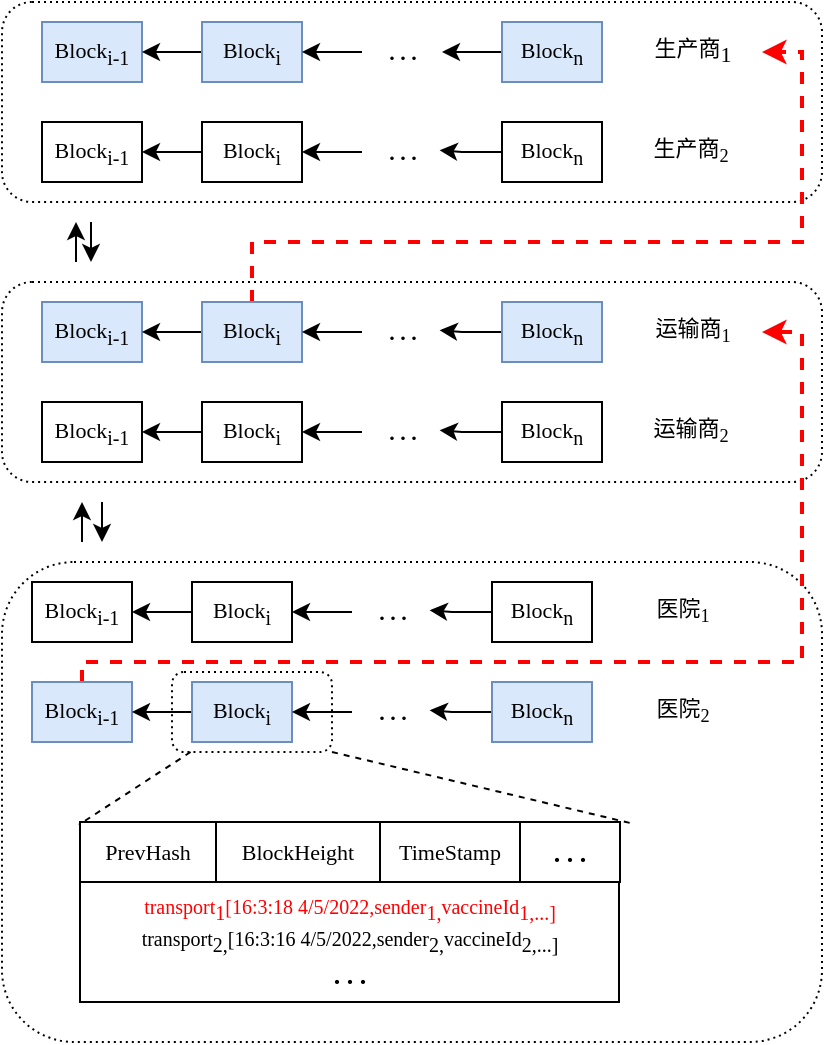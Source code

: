 <mxfile version="20.5.3" type="github" pages="6">
  <diagram id="ZU3n9b4aCcOEFEOnBwjy" name="第 6 页">
    <mxGraphModel dx="696" dy="422" grid="1" gridSize="10" guides="1" tooltips="1" connect="1" arrows="1" fold="1" page="1" pageScale="1" pageWidth="827" pageHeight="1169" math="0" shadow="0">
      <root>
        <mxCell id="0" />
        <mxCell id="1" parent="0" />
        <mxCell id="Ioczy3RnFNxbS4WPxjZf-15" value="" style="rounded=1;whiteSpace=wrap;html=1;dashed=1;dashPattern=1 2;fontFamily=Times New Roman;fontSize=13;fillColor=none;" vertex="1" parent="1">
          <mxGeometry x="145" y="465" width="80" height="40" as="geometry" />
        </mxCell>
        <mxCell id="DaTxDR9sbjUL_TMJFFqE-55" value="" style="rounded=1;whiteSpace=wrap;html=1;fontFamily=Times New Roman;fontSize=11;fillColor=none;dashed=1;dashPattern=1 2;" vertex="1" parent="1">
          <mxGeometry x="60" y="410" width="410" height="240" as="geometry" />
        </mxCell>
        <mxCell id="DaTxDR9sbjUL_TMJFFqE-51" value="" style="rounded=1;whiteSpace=wrap;html=1;fontFamily=Times New Roman;fontSize=11;fillColor=none;dashed=1;dashPattern=1 2;" vertex="1" parent="1">
          <mxGeometry x="60" y="270" width="410" height="100" as="geometry" />
        </mxCell>
        <mxCell id="DaTxDR9sbjUL_TMJFFqE-46" value="" style="rounded=1;whiteSpace=wrap;html=1;fontFamily=Times New Roman;fontSize=11;fillColor=none;dashed=1;dashPattern=1 2;" vertex="1" parent="1">
          <mxGeometry x="60" y="130" width="410" height="100" as="geometry" />
        </mxCell>
        <mxCell id="DaTxDR9sbjUL_TMJFFqE-2" value="&lt;span style=&quot;font-family: &amp;quot;Times New Roman&amp;quot;; font-size: 11px;&quot;&gt;Block&lt;/span&gt;&lt;sub style=&quot;font-family: &amp;quot;Times New Roman&amp;quot;;&quot;&gt;i-1&lt;/sub&gt;" style="whiteSpace=wrap;html=1;fillColor=#dae8fc;strokeColor=#6c8ebf;" vertex="1" parent="1">
          <mxGeometry x="80" y="140" width="50" height="30" as="geometry" />
        </mxCell>
        <mxCell id="DaTxDR9sbjUL_TMJFFqE-10" style="edgeStyle=orthogonalEdgeStyle;rounded=0;orthogonalLoop=1;jettySize=auto;html=1;fontFamily=Times New Roman;fontSize=11;" edge="1" parent="1" source="DaTxDR9sbjUL_TMJFFqE-4" target="DaTxDR9sbjUL_TMJFFqE-2">
          <mxGeometry relative="1" as="geometry" />
        </mxCell>
        <mxCell id="DaTxDR9sbjUL_TMJFFqE-4" value="&lt;span style=&quot;font-family: &amp;quot;Times New Roman&amp;quot;; font-size: 11px;&quot;&gt;Block&lt;/span&gt;&lt;sub style=&quot;font-family: &amp;quot;Times New Roman&amp;quot;;&quot;&gt;i&lt;/sub&gt;" style="whiteSpace=wrap;html=1;fillColor=#dae8fc;strokeColor=#6c8ebf;" vertex="1" parent="1">
          <mxGeometry x="160" y="140" width="50" height="30" as="geometry" />
        </mxCell>
        <mxCell id="DaTxDR9sbjUL_TMJFFqE-49" style="edgeStyle=orthogonalEdgeStyle;rounded=0;orthogonalLoop=1;jettySize=auto;html=1;fontFamily=Times New Roman;fontSize=11;" edge="1" parent="1" source="DaTxDR9sbjUL_TMJFFqE-6" target="DaTxDR9sbjUL_TMJFFqE-7">
          <mxGeometry relative="1" as="geometry" />
        </mxCell>
        <mxCell id="DaTxDR9sbjUL_TMJFFqE-6" value="&lt;span style=&quot;font-family: &amp;quot;Times New Roman&amp;quot;; font-size: 11px;&quot;&gt;Block&lt;/span&gt;&lt;sub style=&quot;font-family: &amp;quot;Times New Roman&amp;quot;;&quot;&gt;n&lt;/sub&gt;" style="whiteSpace=wrap;html=1;fillColor=#dae8fc;strokeColor=#6c8ebf;" vertex="1" parent="1">
          <mxGeometry x="310" y="140" width="50" height="30" as="geometry" />
        </mxCell>
        <mxCell id="DaTxDR9sbjUL_TMJFFqE-9" style="edgeStyle=orthogonalEdgeStyle;rounded=0;orthogonalLoop=1;jettySize=auto;html=1;entryX=1;entryY=0.5;entryDx=0;entryDy=0;fontFamily=Times New Roman;fontSize=11;" edge="1" parent="1" source="DaTxDR9sbjUL_TMJFFqE-7" target="DaTxDR9sbjUL_TMJFFqE-4">
          <mxGeometry relative="1" as="geometry" />
        </mxCell>
        <mxCell id="DaTxDR9sbjUL_TMJFFqE-7" value="&lt;b&gt;&amp;nbsp;. . .&amp;nbsp;&lt;/b&gt;" style="text;html=1;align=center;verticalAlign=middle;resizable=0;points=[];autosize=1;strokeColor=none;fillColor=none;fontSize=11;fontFamily=Times New Roman;" vertex="1" parent="1">
          <mxGeometry x="240" y="140" width="40" height="30" as="geometry" />
        </mxCell>
        <mxCell id="DaTxDR9sbjUL_TMJFFqE-11" value="&lt;span style=&quot;font-family: &amp;quot;Times New Roman&amp;quot;; font-size: 11px;&quot;&gt;Block&lt;/span&gt;&lt;sub style=&quot;font-family: &amp;quot;Times New Roman&amp;quot;;&quot;&gt;i-1&lt;/sub&gt;" style="whiteSpace=wrap;html=1;" vertex="1" parent="1">
          <mxGeometry x="80" y="190" width="50" height="30" as="geometry" />
        </mxCell>
        <mxCell id="DaTxDR9sbjUL_TMJFFqE-12" style="edgeStyle=orthogonalEdgeStyle;rounded=0;orthogonalLoop=1;jettySize=auto;html=1;fontFamily=Times New Roman;fontSize=11;" edge="1" parent="1" source="DaTxDR9sbjUL_TMJFFqE-13" target="DaTxDR9sbjUL_TMJFFqE-11">
          <mxGeometry relative="1" as="geometry" />
        </mxCell>
        <mxCell id="DaTxDR9sbjUL_TMJFFqE-13" value="&lt;span style=&quot;font-family: &amp;quot;Times New Roman&amp;quot;; font-size: 11px;&quot;&gt;Block&lt;/span&gt;&lt;sub style=&quot;font-family: &amp;quot;Times New Roman&amp;quot;;&quot;&gt;i&lt;/sub&gt;" style="whiteSpace=wrap;html=1;" vertex="1" parent="1">
          <mxGeometry x="160" y="190" width="50" height="30" as="geometry" />
        </mxCell>
        <mxCell id="DaTxDR9sbjUL_TMJFFqE-14" style="edgeStyle=orthogonalEdgeStyle;rounded=0;orthogonalLoop=1;jettySize=auto;html=1;entryX=0.97;entryY=0.47;entryDx=0;entryDy=0;entryPerimeter=0;fontFamily=Times New Roman;fontSize=11;" edge="1" parent="1" source="DaTxDR9sbjUL_TMJFFqE-15" target="DaTxDR9sbjUL_TMJFFqE-17">
          <mxGeometry relative="1" as="geometry" />
        </mxCell>
        <mxCell id="DaTxDR9sbjUL_TMJFFqE-15" value="&lt;span style=&quot;font-family: &amp;quot;Times New Roman&amp;quot;; font-size: 11px;&quot;&gt;Block&lt;/span&gt;&lt;sub style=&quot;font-family: &amp;quot;Times New Roman&amp;quot;;&quot;&gt;n&lt;/sub&gt;" style="whiteSpace=wrap;html=1;" vertex="1" parent="1">
          <mxGeometry x="310" y="190" width="50" height="30" as="geometry" />
        </mxCell>
        <mxCell id="DaTxDR9sbjUL_TMJFFqE-16" style="edgeStyle=orthogonalEdgeStyle;rounded=0;orthogonalLoop=1;jettySize=auto;html=1;entryX=1;entryY=0.5;entryDx=0;entryDy=0;fontFamily=Times New Roman;fontSize=11;" edge="1" parent="1" source="DaTxDR9sbjUL_TMJFFqE-17" target="DaTxDR9sbjUL_TMJFFqE-13">
          <mxGeometry relative="1" as="geometry" />
        </mxCell>
        <mxCell id="DaTxDR9sbjUL_TMJFFqE-17" value="&lt;b&gt;&amp;nbsp;. . .&amp;nbsp;&lt;/b&gt;" style="text;html=1;align=center;verticalAlign=middle;resizable=0;points=[];autosize=1;strokeColor=none;fillColor=none;fontSize=11;fontFamily=Times New Roman;" vertex="1" parent="1">
          <mxGeometry x="240" y="190" width="40" height="30" as="geometry" />
        </mxCell>
        <mxCell id="DaTxDR9sbjUL_TMJFFqE-18" value="&lt;span style=&quot;font-family: &amp;quot;Times New Roman&amp;quot;; font-size: 11px;&quot;&gt;Block&lt;/span&gt;&lt;sub style=&quot;font-family: &amp;quot;Times New Roman&amp;quot;;&quot;&gt;i-1&lt;/sub&gt;" style="whiteSpace=wrap;html=1;fillColor=#dae8fc;strokeColor=#6c8ebf;" vertex="1" parent="1">
          <mxGeometry x="80" y="280" width="50" height="30" as="geometry" />
        </mxCell>
        <mxCell id="DaTxDR9sbjUL_TMJFFqE-19" style="edgeStyle=orthogonalEdgeStyle;rounded=0;orthogonalLoop=1;jettySize=auto;html=1;fontFamily=Times New Roman;fontSize=11;" edge="1" parent="1" source="DaTxDR9sbjUL_TMJFFqE-20" target="DaTxDR9sbjUL_TMJFFqE-18">
          <mxGeometry relative="1" as="geometry" />
        </mxCell>
        <mxCell id="DaTxDR9sbjUL_TMJFFqE-69" style="edgeStyle=orthogonalEdgeStyle;rounded=0;orthogonalLoop=1;jettySize=auto;html=1;dashed=1;strokeColor=#FF0000;fontFamily=Times New Roman;fontSize=11;strokeWidth=2;" edge="1" parent="1" source="DaTxDR9sbjUL_TMJFFqE-20" target="DaTxDR9sbjUL_TMJFFqE-47">
          <mxGeometry relative="1" as="geometry">
            <Array as="points">
              <mxPoint x="185" y="250" />
              <mxPoint x="460" y="250" />
              <mxPoint x="460" y="155" />
            </Array>
          </mxGeometry>
        </mxCell>
        <mxCell id="DaTxDR9sbjUL_TMJFFqE-20" value="&lt;span style=&quot;font-family: &amp;quot;Times New Roman&amp;quot;; font-size: 11px;&quot;&gt;Block&lt;/span&gt;&lt;sub style=&quot;font-family: &amp;quot;Times New Roman&amp;quot;;&quot;&gt;i&lt;/sub&gt;" style="whiteSpace=wrap;html=1;fillColor=#dae8fc;strokeColor=#6c8ebf;" vertex="1" parent="1">
          <mxGeometry x="160" y="280" width="50" height="30" as="geometry" />
        </mxCell>
        <mxCell id="DaTxDR9sbjUL_TMJFFqE-21" style="edgeStyle=orthogonalEdgeStyle;rounded=0;orthogonalLoop=1;jettySize=auto;html=1;entryX=0.97;entryY=0.47;entryDx=0;entryDy=0;entryPerimeter=0;fontFamily=Times New Roman;fontSize=11;" edge="1" parent="1" source="DaTxDR9sbjUL_TMJFFqE-22" target="DaTxDR9sbjUL_TMJFFqE-24">
          <mxGeometry relative="1" as="geometry" />
        </mxCell>
        <mxCell id="DaTxDR9sbjUL_TMJFFqE-22" value="&lt;span style=&quot;font-family: &amp;quot;Times New Roman&amp;quot;; font-size: 11px;&quot;&gt;Block&lt;/span&gt;&lt;sub style=&quot;font-family: &amp;quot;Times New Roman&amp;quot;;&quot;&gt;n&lt;/sub&gt;" style="whiteSpace=wrap;html=1;fillColor=#dae8fc;strokeColor=#6c8ebf;" vertex="1" parent="1">
          <mxGeometry x="310" y="280" width="50" height="30" as="geometry" />
        </mxCell>
        <mxCell id="DaTxDR9sbjUL_TMJFFqE-23" style="edgeStyle=orthogonalEdgeStyle;rounded=0;orthogonalLoop=1;jettySize=auto;html=1;entryX=1;entryY=0.5;entryDx=0;entryDy=0;fontFamily=Times New Roman;fontSize=11;" edge="1" parent="1" source="DaTxDR9sbjUL_TMJFFqE-24" target="DaTxDR9sbjUL_TMJFFqE-20">
          <mxGeometry relative="1" as="geometry" />
        </mxCell>
        <mxCell id="DaTxDR9sbjUL_TMJFFqE-24" value="&lt;b&gt;&amp;nbsp;. . .&amp;nbsp;&lt;/b&gt;" style="text;html=1;align=center;verticalAlign=middle;resizable=0;points=[];autosize=1;strokeColor=none;fillColor=none;fontSize=11;fontFamily=Times New Roman;" vertex="1" parent="1">
          <mxGeometry x="240" y="280" width="40" height="30" as="geometry" />
        </mxCell>
        <mxCell id="DaTxDR9sbjUL_TMJFFqE-25" value="&lt;span style=&quot;font-family: &amp;quot;Times New Roman&amp;quot;; font-size: 11px;&quot;&gt;Block&lt;/span&gt;&lt;sub style=&quot;font-family: &amp;quot;Times New Roman&amp;quot;;&quot;&gt;i-1&lt;/sub&gt;" style="whiteSpace=wrap;html=1;" vertex="1" parent="1">
          <mxGeometry x="80" y="330" width="50" height="30" as="geometry" />
        </mxCell>
        <mxCell id="DaTxDR9sbjUL_TMJFFqE-26" style="edgeStyle=orthogonalEdgeStyle;rounded=0;orthogonalLoop=1;jettySize=auto;html=1;fontFamily=Times New Roman;fontSize=11;" edge="1" parent="1" source="DaTxDR9sbjUL_TMJFFqE-27" target="DaTxDR9sbjUL_TMJFFqE-25">
          <mxGeometry relative="1" as="geometry" />
        </mxCell>
        <mxCell id="DaTxDR9sbjUL_TMJFFqE-27" value="&lt;span style=&quot;font-family: &amp;quot;Times New Roman&amp;quot;; font-size: 11px;&quot;&gt;Block&lt;/span&gt;&lt;sub style=&quot;font-family: &amp;quot;Times New Roman&amp;quot;;&quot;&gt;i&lt;/sub&gt;" style="whiteSpace=wrap;html=1;" vertex="1" parent="1">
          <mxGeometry x="160" y="330" width="50" height="30" as="geometry" />
        </mxCell>
        <mxCell id="DaTxDR9sbjUL_TMJFFqE-28" style="edgeStyle=orthogonalEdgeStyle;rounded=0;orthogonalLoop=1;jettySize=auto;html=1;entryX=0.97;entryY=0.47;entryDx=0;entryDy=0;entryPerimeter=0;fontFamily=Times New Roman;fontSize=11;" edge="1" parent="1" source="DaTxDR9sbjUL_TMJFFqE-29" target="DaTxDR9sbjUL_TMJFFqE-31">
          <mxGeometry relative="1" as="geometry" />
        </mxCell>
        <mxCell id="DaTxDR9sbjUL_TMJFFqE-29" value="&lt;span style=&quot;font-family: &amp;quot;Times New Roman&amp;quot;; font-size: 11px;&quot;&gt;Block&lt;/span&gt;&lt;sub style=&quot;font-family: &amp;quot;Times New Roman&amp;quot;;&quot;&gt;n&lt;/sub&gt;" style="whiteSpace=wrap;html=1;" vertex="1" parent="1">
          <mxGeometry x="310" y="330" width="50" height="30" as="geometry" />
        </mxCell>
        <mxCell id="DaTxDR9sbjUL_TMJFFqE-30" style="edgeStyle=orthogonalEdgeStyle;rounded=0;orthogonalLoop=1;jettySize=auto;html=1;entryX=1;entryY=0.5;entryDx=0;entryDy=0;fontFamily=Times New Roman;fontSize=11;" edge="1" parent="1" source="DaTxDR9sbjUL_TMJFFqE-31" target="DaTxDR9sbjUL_TMJFFqE-27">
          <mxGeometry relative="1" as="geometry" />
        </mxCell>
        <mxCell id="DaTxDR9sbjUL_TMJFFqE-31" value="&lt;b&gt;&amp;nbsp;. . .&amp;nbsp;&lt;/b&gt;" style="text;html=1;align=center;verticalAlign=middle;resizable=0;points=[];autosize=1;strokeColor=none;fillColor=none;fontSize=11;fontFamily=Times New Roman;" vertex="1" parent="1">
          <mxGeometry x="240" y="330" width="40" height="30" as="geometry" />
        </mxCell>
        <mxCell id="DaTxDR9sbjUL_TMJFFqE-65" style="edgeStyle=orthogonalEdgeStyle;rounded=0;orthogonalLoop=1;jettySize=auto;html=1;dashed=1;strokeColor=#FF0000;fontFamily=Times New Roman;fontSize=11;exitX=0.5;exitY=0;exitDx=0;exitDy=0;strokeWidth=2;" edge="1" parent="1" source="DaTxDR9sbjUL_TMJFFqE-39" target="DaTxDR9sbjUL_TMJFFqE-52">
          <mxGeometry relative="1" as="geometry">
            <Array as="points">
              <mxPoint x="100" y="460" />
              <mxPoint x="460" y="460" />
              <mxPoint x="460" y="295" />
            </Array>
          </mxGeometry>
        </mxCell>
        <mxCell id="DaTxDR9sbjUL_TMJFFqE-32" value="&lt;span style=&quot;font-family: &amp;quot;Times New Roman&amp;quot;; font-size: 11px;&quot;&gt;Block&lt;/span&gt;&lt;sub style=&quot;font-family: &amp;quot;Times New Roman&amp;quot;;&quot;&gt;i-1&lt;/sub&gt;" style="whiteSpace=wrap;html=1;" vertex="1" parent="1">
          <mxGeometry x="75" y="420" width="50" height="30" as="geometry" />
        </mxCell>
        <mxCell id="DaTxDR9sbjUL_TMJFFqE-33" style="edgeStyle=orthogonalEdgeStyle;rounded=0;orthogonalLoop=1;jettySize=auto;html=1;fontFamily=Times New Roman;fontSize=11;" edge="1" parent="1" source="DaTxDR9sbjUL_TMJFFqE-34" target="DaTxDR9sbjUL_TMJFFqE-32">
          <mxGeometry relative="1" as="geometry" />
        </mxCell>
        <mxCell id="DaTxDR9sbjUL_TMJFFqE-34" value="&lt;span style=&quot;font-family: &amp;quot;Times New Roman&amp;quot;; font-size: 11px;&quot;&gt;Block&lt;/span&gt;&lt;sub style=&quot;font-family: &amp;quot;Times New Roman&amp;quot;;&quot;&gt;i&lt;/sub&gt;" style="whiteSpace=wrap;html=1;" vertex="1" parent="1">
          <mxGeometry x="155" y="420" width="50" height="30" as="geometry" />
        </mxCell>
        <mxCell id="DaTxDR9sbjUL_TMJFFqE-35" style="edgeStyle=orthogonalEdgeStyle;rounded=0;orthogonalLoop=1;jettySize=auto;html=1;entryX=0.97;entryY=0.47;entryDx=0;entryDy=0;entryPerimeter=0;fontFamily=Times New Roman;fontSize=11;" edge="1" parent="1" source="DaTxDR9sbjUL_TMJFFqE-36" target="DaTxDR9sbjUL_TMJFFqE-38">
          <mxGeometry relative="1" as="geometry" />
        </mxCell>
        <mxCell id="DaTxDR9sbjUL_TMJFFqE-36" value="&lt;span style=&quot;font-family: &amp;quot;Times New Roman&amp;quot;; font-size: 11px;&quot;&gt;Block&lt;/span&gt;&lt;sub style=&quot;font-family: &amp;quot;Times New Roman&amp;quot;;&quot;&gt;n&lt;/sub&gt;" style="whiteSpace=wrap;html=1;" vertex="1" parent="1">
          <mxGeometry x="305" y="420" width="50" height="30" as="geometry" />
        </mxCell>
        <mxCell id="DaTxDR9sbjUL_TMJFFqE-37" style="edgeStyle=orthogonalEdgeStyle;rounded=0;orthogonalLoop=1;jettySize=auto;html=1;entryX=1;entryY=0.5;entryDx=0;entryDy=0;fontFamily=Times New Roman;fontSize=11;" edge="1" parent="1" source="DaTxDR9sbjUL_TMJFFqE-38" target="DaTxDR9sbjUL_TMJFFqE-34">
          <mxGeometry relative="1" as="geometry" />
        </mxCell>
        <mxCell id="DaTxDR9sbjUL_TMJFFqE-38" value="&lt;b&gt;&amp;nbsp;. . .&amp;nbsp;&lt;/b&gt;" style="text;html=1;align=center;verticalAlign=middle;resizable=0;points=[];autosize=1;strokeColor=none;fillColor=none;fontSize=11;fontFamily=Times New Roman;" vertex="1" parent="1">
          <mxGeometry x="235" y="420" width="40" height="30" as="geometry" />
        </mxCell>
        <mxCell id="DaTxDR9sbjUL_TMJFFqE-39" value="&lt;span style=&quot;font-family: &amp;quot;Times New Roman&amp;quot;; font-size: 11px;&quot;&gt;Block&lt;/span&gt;&lt;sub style=&quot;font-family: &amp;quot;Times New Roman&amp;quot;;&quot;&gt;i-1&lt;/sub&gt;" style="whiteSpace=wrap;html=1;fillColor=#dae8fc;strokeColor=#6c8ebf;" vertex="1" parent="1">
          <mxGeometry x="75" y="470" width="50" height="30" as="geometry" />
        </mxCell>
        <mxCell id="DaTxDR9sbjUL_TMJFFqE-40" style="edgeStyle=orthogonalEdgeStyle;rounded=0;orthogonalLoop=1;jettySize=auto;html=1;fontFamily=Times New Roman;fontSize=11;" edge="1" parent="1" source="DaTxDR9sbjUL_TMJFFqE-41" target="DaTxDR9sbjUL_TMJFFqE-39">
          <mxGeometry relative="1" as="geometry" />
        </mxCell>
        <mxCell id="DaTxDR9sbjUL_TMJFFqE-41" value="&lt;span style=&quot;font-family: &amp;quot;Times New Roman&amp;quot;; font-size: 11px;&quot;&gt;Block&lt;/span&gt;&lt;sub style=&quot;font-family: &amp;quot;Times New Roman&amp;quot;;&quot;&gt;i&lt;/sub&gt;" style="whiteSpace=wrap;html=1;fillColor=#dae8fc;strokeColor=#6c8ebf;" vertex="1" parent="1">
          <mxGeometry x="155" y="470" width="50" height="30" as="geometry" />
        </mxCell>
        <mxCell id="DaTxDR9sbjUL_TMJFFqE-42" style="edgeStyle=orthogonalEdgeStyle;rounded=0;orthogonalLoop=1;jettySize=auto;html=1;entryX=0.97;entryY=0.47;entryDx=0;entryDy=0;entryPerimeter=0;fontFamily=Times New Roman;fontSize=11;" edge="1" parent="1" source="DaTxDR9sbjUL_TMJFFqE-43" target="DaTxDR9sbjUL_TMJFFqE-45">
          <mxGeometry relative="1" as="geometry" />
        </mxCell>
        <mxCell id="DaTxDR9sbjUL_TMJFFqE-43" value="&lt;span style=&quot;font-family: &amp;quot;Times New Roman&amp;quot;; font-size: 11px;&quot;&gt;Block&lt;/span&gt;&lt;sub style=&quot;font-family: &amp;quot;Times New Roman&amp;quot;;&quot;&gt;n&lt;/sub&gt;" style="whiteSpace=wrap;html=1;fillColor=#dae8fc;strokeColor=#6c8ebf;" vertex="1" parent="1">
          <mxGeometry x="305" y="470" width="50" height="30" as="geometry" />
        </mxCell>
        <mxCell id="DaTxDR9sbjUL_TMJFFqE-44" style="edgeStyle=orthogonalEdgeStyle;rounded=0;orthogonalLoop=1;jettySize=auto;html=1;entryX=1;entryY=0.5;entryDx=0;entryDy=0;fontFamily=Times New Roman;fontSize=11;" edge="1" parent="1" source="DaTxDR9sbjUL_TMJFFqE-45" target="DaTxDR9sbjUL_TMJFFqE-41">
          <mxGeometry relative="1" as="geometry" />
        </mxCell>
        <mxCell id="DaTxDR9sbjUL_TMJFFqE-45" value="&lt;b&gt;&amp;nbsp;. . .&amp;nbsp;&lt;/b&gt;" style="text;html=1;align=center;verticalAlign=middle;resizable=0;points=[];autosize=1;strokeColor=none;fillColor=none;fontSize=11;fontFamily=Times New Roman;" vertex="1" parent="1">
          <mxGeometry x="235" y="470" width="40" height="30" as="geometry" />
        </mxCell>
        <mxCell id="DaTxDR9sbjUL_TMJFFqE-47" value="&lt;font style=&quot;font-size: 11px;&quot;&gt;生产商&lt;sub style=&quot;font-size: 11px;&quot;&gt;1&lt;/sub&gt;&lt;/font&gt;" style="text;html=1;align=center;verticalAlign=middle;resizable=0;points=[];autosize=1;strokeColor=none;fillColor=none;fontSize=11;fontFamily=Times New Roman;" vertex="1" parent="1">
          <mxGeometry x="370" y="140" width="70" height="30" as="geometry" />
        </mxCell>
        <mxCell id="DaTxDR9sbjUL_TMJFFqE-50" value="生产商&lt;sub&gt;2&lt;/sub&gt;" style="text;html=1;align=center;verticalAlign=middle;resizable=0;points=[];autosize=1;strokeColor=none;fillColor=none;fontSize=11;fontFamily=Times New Roman;" vertex="1" parent="1">
          <mxGeometry x="369" y="190" width="70" height="30" as="geometry" />
        </mxCell>
        <mxCell id="DaTxDR9sbjUL_TMJFFqE-52" value="运输商&lt;sub&gt;1&lt;/sub&gt;" style="text;html=1;align=center;verticalAlign=middle;resizable=0;points=[];autosize=1;strokeColor=none;fillColor=none;fontSize=11;fontFamily=Times New Roman;" vertex="1" parent="1">
          <mxGeometry x="370" y="280" width="70" height="30" as="geometry" />
        </mxCell>
        <mxCell id="DaTxDR9sbjUL_TMJFFqE-53" value="运输商&lt;sub&gt;2&lt;/sub&gt;" style="text;html=1;align=center;verticalAlign=middle;resizable=0;points=[];autosize=1;strokeColor=none;fillColor=none;fontSize=11;fontFamily=Times New Roman;" vertex="1" parent="1">
          <mxGeometry x="369" y="330" width="70" height="30" as="geometry" />
        </mxCell>
        <mxCell id="DaTxDR9sbjUL_TMJFFqE-56" value="医院&lt;sub&gt;1&lt;/sub&gt;" style="text;html=1;align=center;verticalAlign=middle;resizable=0;points=[];autosize=1;strokeColor=none;fillColor=none;fontSize=11;fontFamily=Times New Roman;" vertex="1" parent="1">
          <mxGeometry x="375" y="420" width="50" height="30" as="geometry" />
        </mxCell>
        <mxCell id="DaTxDR9sbjUL_TMJFFqE-57" value="医院&lt;sub&gt;2&lt;/sub&gt;" style="text;html=1;align=center;verticalAlign=middle;resizable=0;points=[];autosize=1;strokeColor=none;fillColor=none;fontSize=11;fontFamily=Times New Roman;" vertex="1" parent="1">
          <mxGeometry x="375" y="470" width="50" height="30" as="geometry" />
        </mxCell>
        <mxCell id="Ioczy3RnFNxbS4WPxjZf-2" value="" style="shape=table;startSize=0;container=1;collapsible=0;childLayout=tableLayout;rounded=1;labelBorderColor=#FFFFFF;fontFamily=Times New Roman;fontSize=11;" vertex="1" parent="1">
          <mxGeometry x="99" y="540" width="270" height="30" as="geometry" />
        </mxCell>
        <mxCell id="Ioczy3RnFNxbS4WPxjZf-3" value="" style="shape=tableRow;horizontal=0;startSize=0;swimlaneHead=0;swimlaneBody=0;top=0;left=0;bottom=0;right=0;collapsible=0;dropTarget=0;fillColor=none;points=[[0,0.5],[1,0.5]];portConstraint=eastwest;rounded=1;dashed=1;labelBorderColor=#FFFFFF;fontFamily=Times New Roman;fontSize=11;" vertex="1" parent="Ioczy3RnFNxbS4WPxjZf-2">
          <mxGeometry width="270" height="30" as="geometry" />
        </mxCell>
        <mxCell id="Ioczy3RnFNxbS4WPxjZf-4" value="PrevHash" style="shape=partialRectangle;html=1;whiteSpace=wrap;connectable=0;overflow=hidden;fillColor=none;top=0;left=0;bottom=0;right=0;pointerEvents=1;rounded=1;dashed=1;labelBorderColor=#FFFFFF;fontFamily=Times New Roman;fontSize=11;" vertex="1" parent="Ioczy3RnFNxbS4WPxjZf-3">
          <mxGeometry width="68" height="30" as="geometry">
            <mxRectangle width="68" height="30" as="alternateBounds" />
          </mxGeometry>
        </mxCell>
        <mxCell id="Ioczy3RnFNxbS4WPxjZf-5" value="BlockHeight" style="shape=partialRectangle;html=1;whiteSpace=wrap;connectable=0;overflow=hidden;fillColor=none;top=0;left=0;bottom=0;right=0;pointerEvents=1;rounded=1;dashed=1;labelBorderColor=#FFFFFF;fontFamily=Times New Roman;fontSize=11;" vertex="1" parent="Ioczy3RnFNxbS4WPxjZf-3">
          <mxGeometry x="68" width="82" height="30" as="geometry">
            <mxRectangle width="82" height="30" as="alternateBounds" />
          </mxGeometry>
        </mxCell>
        <mxCell id="Ioczy3RnFNxbS4WPxjZf-6" value="TimeStamp" style="shape=partialRectangle;html=1;whiteSpace=wrap;connectable=0;overflow=hidden;fillColor=none;top=0;left=0;bottom=0;right=0;pointerEvents=1;rounded=1;dashed=1;labelBorderColor=#FFFFFF;fontFamily=Times New Roman;fontSize=11;" vertex="1" parent="Ioczy3RnFNxbS4WPxjZf-3">
          <mxGeometry x="150" width="70" height="30" as="geometry">
            <mxRectangle width="70" height="30" as="alternateBounds" />
          </mxGeometry>
        </mxCell>
        <mxCell id="Ioczy3RnFNxbS4WPxjZf-7" value="&lt;b&gt;&lt;font style=&quot;font-size: 13px;&quot;&gt;. . .&lt;/font&gt;&lt;/b&gt;" style="shape=partialRectangle;html=1;whiteSpace=wrap;connectable=0;overflow=hidden;fillColor=none;top=0;left=0;bottom=0;right=0;pointerEvents=1;rounded=1;dashed=1;labelBorderColor=#FFFFFF;fontFamily=Times New Roman;fontSize=11;" vertex="1" parent="Ioczy3RnFNxbS4WPxjZf-3">
          <mxGeometry x="220" width="50" height="30" as="geometry">
            <mxRectangle width="50" height="30" as="alternateBounds" />
          </mxGeometry>
        </mxCell>
        <mxCell id="Ioczy3RnFNxbS4WPxjZf-8" value="" style="shape=table;startSize=0;container=1;collapsible=0;childLayout=tableLayout;rounded=1;labelBorderColor=#FFFFFF;fontFamily=Times New Roman;fontSize=11;" vertex="1" parent="1">
          <mxGeometry x="99" y="570" width="269.5" height="60" as="geometry" />
        </mxCell>
        <mxCell id="Ioczy3RnFNxbS4WPxjZf-9" value="" style="shape=tableRow;horizontal=0;startSize=0;swimlaneHead=0;swimlaneBody=0;top=0;left=0;bottom=0;right=0;collapsible=0;dropTarget=0;fillColor=none;points=[[0,0.5],[1,0.5]];portConstraint=eastwest;rounded=1;labelBorderColor=#FFFFFF;fontFamily=Times New Roman;fontSize=11;" vertex="1" parent="Ioczy3RnFNxbS4WPxjZf-8">
          <mxGeometry width="269.5" height="60" as="geometry" />
        </mxCell>
        <mxCell id="Ioczy3RnFNxbS4WPxjZf-10" value="&lt;font color=&quot;#ff0000&quot;&gt;&lt;span style=&quot;font-size: 10px;&quot;&gt;transport&lt;/span&gt;&lt;sub style=&quot;font-size: 10px;&quot;&gt;1&lt;/sub&gt;&lt;span style=&quot;font-size: 10px;&quot;&gt;[&lt;/span&gt;&lt;span style=&quot;font-size: 10px;&quot;&gt;16:3:18&amp;nbsp;&lt;/span&gt;&lt;span style=&quot;font-size: 10px;&quot;&gt;4/5/2022,&lt;/span&gt;&lt;span style=&quot;font-size: 10px;&quot;&gt;sender&lt;/span&gt;&lt;sub style=&quot;font-size: 10px;&quot;&gt;1,&lt;/sub&gt;&lt;span style=&quot;font-size: 10px;&quot;&gt;vaccineId&lt;/span&gt;&lt;/font&gt;&lt;sub style=&quot;font-size: 10px;&quot;&gt;&lt;font color=&quot;#ff0000&quot;&gt;1,...]&lt;/font&gt;&lt;br&gt;&lt;/sub&gt;&lt;span style=&quot;font-size: 10px;&quot;&gt;transport&lt;/span&gt;&lt;sub style=&quot;font-size: 10px;&quot;&gt;2,&lt;/sub&gt;&lt;span style=&quot;font-size: 10px;&quot;&gt;[&lt;/span&gt;&lt;span style=&quot;font-size: 10px;&quot;&gt;16:3:16&amp;nbsp;&lt;/span&gt;&lt;span style=&quot;font-size: 10px;&quot;&gt;4/5/2022,&lt;/span&gt;&lt;span style=&quot;font-size: 10px;&quot;&gt;sender&lt;/span&gt;&lt;sub style=&quot;font-size: 10px;&quot;&gt;2,&lt;/sub&gt;&lt;span style=&quot;font-size: 10px;&quot;&gt;vaccineId&lt;/span&gt;&lt;sub style=&quot;font-size: 10px;&quot;&gt;2,...]&lt;br&gt;&lt;/sub&gt;&lt;sub style=&quot;&quot;&gt;&lt;b style=&quot;&quot;&gt;&lt;font style=&quot;font-size: 13px;&quot;&gt;. . .&lt;/font&gt;&lt;/b&gt;&lt;br&gt;&lt;/sub&gt;" style="shape=partialRectangle;html=1;whiteSpace=wrap;connectable=0;overflow=hidden;fillColor=none;top=0;left=0;bottom=0;right=0;pointerEvents=1;rounded=1;labelBorderColor=#FFFFFF;fontFamily=Times New Roman;fontSize=11;" vertex="1" parent="Ioczy3RnFNxbS4WPxjZf-9">
          <mxGeometry width="270" height="60" as="geometry">
            <mxRectangle width="270" height="60" as="alternateBounds" />
          </mxGeometry>
        </mxCell>
        <mxCell id="Ioczy3RnFNxbS4WPxjZf-16" style="edgeStyle=none;rounded=0;orthogonalLoop=1;jettySize=auto;html=1;entryX=-0.002;entryY=0.046;entryDx=0;entryDy=0;entryPerimeter=0;dashed=1;strokeColor=#000000;fontFamily=Times New Roman;fontSize=13;endArrow=none;endFill=0;" edge="1" parent="1" source="Ioczy3RnFNxbS4WPxjZf-15" target="Ioczy3RnFNxbS4WPxjZf-3">
          <mxGeometry relative="1" as="geometry" />
        </mxCell>
        <mxCell id="Ioczy3RnFNxbS4WPxjZf-17" style="edgeStyle=none;rounded=0;orthogonalLoop=1;jettySize=auto;html=1;entryX=1.018;entryY=0.015;entryDx=0;entryDy=0;entryPerimeter=0;dashed=1;strokeColor=#000000;fontFamily=Times New Roman;fontSize=13;exitX=1;exitY=1;exitDx=0;exitDy=0;endArrow=none;endFill=0;" edge="1" parent="1" source="Ioczy3RnFNxbS4WPxjZf-15" target="Ioczy3RnFNxbS4WPxjZf-3">
          <mxGeometry relative="1" as="geometry" />
        </mxCell>
        <mxCell id="Ioczy3RnFNxbS4WPxjZf-19" value="" style="endArrow=classic;html=1;rounded=0;strokeColor=#000000;fontFamily=Times New Roman;fontSize=13;fontColor=#000000;" edge="1" parent="1">
          <mxGeometry width="50" height="50" relative="1" as="geometry">
            <mxPoint x="97" y="260" as="sourcePoint" />
            <mxPoint x="97" y="240" as="targetPoint" />
          </mxGeometry>
        </mxCell>
        <mxCell id="Ioczy3RnFNxbS4WPxjZf-20" value="" style="endArrow=classic;html=1;rounded=0;strokeColor=#000000;fontFamily=Times New Roman;fontSize=13;fontColor=#000000;" edge="1" parent="1">
          <mxGeometry width="50" height="50" relative="1" as="geometry">
            <mxPoint x="100" y="400" as="sourcePoint" />
            <mxPoint x="100" y="380" as="targetPoint" />
          </mxGeometry>
        </mxCell>
        <mxCell id="Ioczy3RnFNxbS4WPxjZf-21" value="" style="endArrow=classic;html=1;rounded=0;strokeColor=#000000;fontFamily=Times New Roman;fontSize=13;fontColor=#000000;" edge="1" parent="1">
          <mxGeometry width="50" height="50" relative="1" as="geometry">
            <mxPoint x="104.5" y="240" as="sourcePoint" />
            <mxPoint x="104.5" y="260" as="targetPoint" />
          </mxGeometry>
        </mxCell>
        <mxCell id="Ioczy3RnFNxbS4WPxjZf-22" value="" style="endArrow=classic;html=1;rounded=0;strokeColor=#000000;fontFamily=Times New Roman;fontSize=13;fontColor=#000000;" edge="1" parent="1">
          <mxGeometry width="50" height="50" relative="1" as="geometry">
            <mxPoint x="110" y="380" as="sourcePoint" />
            <mxPoint x="110" y="400" as="targetPoint" />
          </mxGeometry>
        </mxCell>
      </root>
    </mxGraphModel>
  </diagram>
  <diagram id="EEWwwwGxgyMunJMrgCb3" name="第 1 页">
    <mxGraphModel dx="1523" dy="422" grid="1" gridSize="10" guides="1" tooltips="1" connect="1" arrows="1" fold="1" page="1" pageScale="1" pageWidth="827" pageHeight="1169" math="0" shadow="0">
      <root>
        <mxCell id="0" />
        <mxCell id="1" parent="0" />
        <mxCell id="hYyxx5VwHNjvZ7O9xcxA-119" value="" style="rounded=1;whiteSpace=wrap;html=1;labelBorderColor=#FFFFFF;fontFamily=Times New Roman;fontSize=11;textOpacity=70;dashed=1;dashPattern=1 2;fillColor=none;" parent="1" vertex="1">
          <mxGeometry x="-525.5" y="452.5" width="75.5" height="45" as="geometry" />
        </mxCell>
        <mxCell id="hYyxx5VwHNjvZ7O9xcxA-84" value="" style="shape=table;startSize=0;container=1;collapsible=0;childLayout=tableLayout;fontSize=10;fontFamily=Times New Roman;rounded=1;" parent="1" vertex="1">
          <mxGeometry x="-691" y="670" width="400" height="60" as="geometry" />
        </mxCell>
        <mxCell id="hYyxx5VwHNjvZ7O9xcxA-85" value="" style="shape=tableRow;horizontal=0;startSize=0;swimlaneHead=0;swimlaneBody=0;top=0;left=0;bottom=0;right=0;collapsible=0;dropTarget=0;fillColor=none;points=[[0,0.5],[1,0.5]];portConstraint=eastwest;rounded=1;" parent="hYyxx5VwHNjvZ7O9xcxA-84" vertex="1">
          <mxGeometry width="400" height="30" as="geometry" />
        </mxCell>
        <mxCell id="hYyxx5VwHNjvZ7O9xcxA-86" value="&lt;span style=&quot;font-size: 10px;&quot; lang=&quot;EN-US&quot;&gt;transport&lt;/span&gt;" style="shape=partialRectangle;html=1;whiteSpace=wrap;connectable=0;overflow=hidden;fillColor=#f8cecc;top=0;left=0;bottom=0;right=0;pointerEvents=1;fontSize=10;fontFamily=Times New Roman;rounded=1;strokeColor=#b85450;" parent="hYyxx5VwHNjvZ7O9xcxA-85" vertex="1">
          <mxGeometry width="50" height="30" as="geometry">
            <mxRectangle width="50" height="30" as="alternateBounds" />
          </mxGeometry>
        </mxCell>
        <mxCell id="hYyxx5VwHNjvZ7O9xcxA-87" value="Ts" style="shape=partialRectangle;html=1;whiteSpace=wrap;connectable=0;overflow=hidden;fillColor=none;top=0;left=0;bottom=0;right=0;pointerEvents=1;fontSize=10;fontFamily=Times New Roman;rounded=1;" parent="hYyxx5VwHNjvZ7O9xcxA-85" vertex="1">
          <mxGeometry x="50" width="50" height="30" as="geometry">
            <mxRectangle width="50" height="30" as="alternateBounds" />
          </mxGeometry>
        </mxCell>
        <mxCell id="hYyxx5VwHNjvZ7O9xcxA-88" value="SendID" style="shape=partialRectangle;html=1;whiteSpace=wrap;connectable=0;overflow=hidden;fillColor=none;top=0;left=0;bottom=0;right=0;pointerEvents=1;fontSize=10;fontFamily=Times New Roman;rounded=1;" parent="hYyxx5VwHNjvZ7O9xcxA-85" vertex="1">
          <mxGeometry x="100" width="50" height="30" as="geometry">
            <mxRectangle width="50" height="30" as="alternateBounds" />
          </mxGeometry>
        </mxCell>
        <mxCell id="hYyxx5VwHNjvZ7O9xcxA-89" value="&lt;span style=&quot;font-size: 10px;&quot;&gt;vaccineId&lt;/span&gt;" style="shape=partialRectangle;html=1;whiteSpace=wrap;connectable=0;overflow=hidden;fillColor=none;top=0;left=0;bottom=0;right=0;pointerEvents=1;fontSize=10;fontFamily=Times New Roman;rounded=1;" parent="hYyxx5VwHNjvZ7O9xcxA-85" vertex="1">
          <mxGeometry x="150" width="60" height="30" as="geometry">
            <mxRectangle width="60" height="30" as="alternateBounds" />
          </mxGeometry>
        </mxCell>
        <mxCell id="hYyxx5VwHNjvZ7O9xcxA-90" value="&lt;span style=&quot;font-size: 10px;&quot; lang=&quot;EN-US&quot;&gt;hospital&lt;/span&gt;" style="shape=partialRectangle;html=1;whiteSpace=wrap;connectable=0;overflow=hidden;fillColor=none;top=0;left=0;bottom=0;right=0;pointerEvents=1;fontSize=10;fontFamily=Times New Roman;rounded=1;" parent="hYyxx5VwHNjvZ7O9xcxA-85" vertex="1">
          <mxGeometry x="210" width="50" height="30" as="geometry">
            <mxRectangle width="50" height="30" as="alternateBounds" />
          </mxGeometry>
        </mxCell>
        <mxCell id="hYyxx5VwHNjvZ7O9xcxA-91" value="&lt;font style=&quot;font-size: 11px;&quot; face=&quot;Times New Roman&quot;&gt;temp&lt;/font&gt;" style="shape=partialRectangle;html=1;whiteSpace=wrap;connectable=0;overflow=hidden;fillColor=none;top=0;left=0;bottom=0;right=0;pointerEvents=1;rounded=1;" parent="hYyxx5VwHNjvZ7O9xcxA-85" vertex="1">
          <mxGeometry x="260" width="40" height="30" as="geometry">
            <mxRectangle width="40" height="30" as="alternateBounds" />
          </mxGeometry>
        </mxCell>
        <mxCell id="hYyxx5VwHNjvZ7O9xcxA-92" value="&lt;font face=&quot;Times New Roman&quot;&gt;vehicle&lt;/font&gt;" style="shape=partialRectangle;html=1;whiteSpace=wrap;connectable=0;overflow=hidden;fillColor=none;top=0;left=0;bottom=0;right=0;pointerEvents=1;rounded=1;" parent="hYyxx5VwHNjvZ7O9xcxA-85" vertex="1">
          <mxGeometry x="300" width="50" height="30" as="geometry">
            <mxRectangle width="50" height="30" as="alternateBounds" />
          </mxGeometry>
        </mxCell>
        <mxCell id="hYyxx5VwHNjvZ7O9xcxA-93" value="&lt;b&gt;. . .&lt;/b&gt;" style="shape=partialRectangle;html=1;whiteSpace=wrap;connectable=0;overflow=hidden;fillColor=none;top=0;left=0;bottom=0;right=0;pointerEvents=1;rounded=1;" parent="hYyxx5VwHNjvZ7O9xcxA-85" vertex="1">
          <mxGeometry x="350" width="50" height="30" as="geometry">
            <mxRectangle width="50" height="30" as="alternateBounds" />
          </mxGeometry>
        </mxCell>
        <mxCell id="hYyxx5VwHNjvZ7O9xcxA-141" value="" style="shape=tableRow;horizontal=0;startSize=0;swimlaneHead=0;swimlaneBody=0;top=0;left=0;bottom=0;right=0;collapsible=0;dropTarget=0;fillColor=none;points=[[0,0.5],[1,0.5]];portConstraint=eastwest;fontSize=11;rounded=1;" parent="hYyxx5VwHNjvZ7O9xcxA-84" vertex="1">
          <mxGeometry y="30" width="400" height="30" as="geometry" />
        </mxCell>
        <mxCell id="hYyxx5VwHNjvZ7O9xcxA-142" value="&lt;font style=&quot;font-size: 10px;&quot;&gt;&lt;span style=&quot;font-size: 10px;&quot; lang=&quot;EN-US&quot;&gt;transport&lt;sub&gt;1&lt;/sub&gt;&lt;/span&gt;&lt;br style=&quot;font-size: 10px;&quot;&gt;&lt;/font&gt;" style="shape=partialRectangle;html=1;whiteSpace=wrap;connectable=0;overflow=hidden;fillColor=#f8cecc;top=0;left=0;bottom=0;right=0;pointerEvents=1;fontSize=10;fontFamily=Times New Roman;rounded=1;strokeColor=#000000;" parent="hYyxx5VwHNjvZ7O9xcxA-141" vertex="1">
          <mxGeometry width="50" height="30" as="geometry">
            <mxRectangle width="50" height="30" as="alternateBounds" />
          </mxGeometry>
        </mxCell>
        <mxCell id="hYyxx5VwHNjvZ7O9xcxA-143" value="16:3:18&lt;br style=&quot;font-size: 10px;&quot;&gt;4/5/2022" style="shape=partialRectangle;html=1;whiteSpace=wrap;connectable=0;overflow=hidden;fillColor=none;top=0;left=0;bottom=0;right=0;pointerEvents=1;fontSize=10;fontFamily=Times New Roman;rounded=1;" parent="hYyxx5VwHNjvZ7O9xcxA-141" vertex="1">
          <mxGeometry x="50" width="50" height="30" as="geometry">
            <mxRectangle width="50" height="30" as="alternateBounds" />
          </mxGeometry>
        </mxCell>
        <mxCell id="hYyxx5VwHNjvZ7O9xcxA-144" value="sender&lt;sub style=&quot;font-size: 10px;&quot;&gt;1&lt;/sub&gt;" style="shape=partialRectangle;html=1;whiteSpace=wrap;connectable=0;overflow=hidden;fillColor=none;top=0;left=0;bottom=0;right=0;pointerEvents=1;fontSize=10;fontFamily=Times New Roman;rounded=1;" parent="hYyxx5VwHNjvZ7O9xcxA-141" vertex="1">
          <mxGeometry x="100" width="50" height="30" as="geometry">
            <mxRectangle width="50" height="30" as="alternateBounds" />
          </mxGeometry>
        </mxCell>
        <mxCell id="hYyxx5VwHNjvZ7O9xcxA-145" value="&lt;span style=&quot;font-size: 10px;&quot;&gt;vaccineId&lt;sub style=&quot;font-size: 10px;&quot;&gt;1&lt;/sub&gt;&lt;/span&gt;" style="shape=partialRectangle;html=1;whiteSpace=wrap;connectable=0;overflow=hidden;fillColor=none;top=0;left=0;bottom=0;right=0;pointerEvents=1;fontSize=10;fontFamily=Times New Roman;rounded=1;" parent="hYyxx5VwHNjvZ7O9xcxA-141" vertex="1">
          <mxGeometry x="150" width="60" height="30" as="geometry">
            <mxRectangle width="60" height="30" as="alternateBounds" />
          </mxGeometry>
        </mxCell>
        <mxCell id="hYyxx5VwHNjvZ7O9xcxA-146" value="hospital&lt;sub style=&quot;font-size: 10px;&quot;&gt;1&lt;/sub&gt;" style="shape=partialRectangle;html=1;whiteSpace=wrap;connectable=0;overflow=hidden;fillColor=none;top=0;left=0;bottom=0;right=0;pointerEvents=1;fontFamily=Times New Roman;fontSize=10;rounded=1;" parent="hYyxx5VwHNjvZ7O9xcxA-141" vertex="1">
          <mxGeometry x="210" width="50" height="30" as="geometry">
            <mxRectangle width="50" height="30" as="alternateBounds" />
          </mxGeometry>
        </mxCell>
        <mxCell id="hYyxx5VwHNjvZ7O9xcxA-147" value="&lt;font style=&quot;font-size: 11px;&quot; face=&quot;Times New Roman&quot;&gt;temp&lt;sub style=&quot;font-size: 11px;&quot;&gt;1&lt;/sub&gt;&lt;/font&gt;" style="shape=partialRectangle;html=1;whiteSpace=wrap;connectable=0;overflow=hidden;fillColor=none;top=0;left=0;bottom=0;right=0;pointerEvents=1;rounded=1;" parent="hYyxx5VwHNjvZ7O9xcxA-141" vertex="1">
          <mxGeometry x="260" width="40" height="30" as="geometry">
            <mxRectangle width="40" height="30" as="alternateBounds" />
          </mxGeometry>
        </mxCell>
        <mxCell id="hYyxx5VwHNjvZ7O9xcxA-148" value="&lt;font face=&quot;Times New Roman&quot;&gt;vehicle&lt;sub&gt;1&lt;/sub&gt;&lt;/font&gt;" style="shape=partialRectangle;html=1;whiteSpace=wrap;connectable=0;overflow=hidden;fillColor=none;top=0;left=0;bottom=0;right=0;pointerEvents=1;rounded=1;" parent="hYyxx5VwHNjvZ7O9xcxA-141" vertex="1">
          <mxGeometry x="300" width="50" height="30" as="geometry">
            <mxRectangle width="50" height="30" as="alternateBounds" />
          </mxGeometry>
        </mxCell>
        <mxCell id="hYyxx5VwHNjvZ7O9xcxA-149" value="&lt;b&gt;. . .&lt;/b&gt;" style="shape=partialRectangle;html=1;whiteSpace=wrap;connectable=0;overflow=hidden;fillColor=none;top=0;left=0;bottom=0;right=0;pointerEvents=1;rounded=1;" parent="hYyxx5VwHNjvZ7O9xcxA-141" vertex="1">
          <mxGeometry x="350" width="50" height="30" as="geometry">
            <mxRectangle width="50" height="30" as="alternateBounds" />
          </mxGeometry>
        </mxCell>
        <mxCell id="hYyxx5VwHNjvZ7O9xcxA-103" value="" style="shape=table;startSize=0;container=1;collapsible=0;childLayout=tableLayout;fontSize=11;rounded=1;" parent="1" vertex="1">
          <mxGeometry x="-691" y="640" width="400" height="30" as="geometry" />
        </mxCell>
        <mxCell id="hYyxx5VwHNjvZ7O9xcxA-104" value="" style="shape=tableRow;horizontal=0;startSize=0;swimlaneHead=0;swimlaneBody=0;top=0;left=0;bottom=0;right=0;collapsible=0;dropTarget=0;fillColor=none;points=[[0,0.5],[1,0.5]];portConstraint=eastwest;fontSize=11;rounded=1;" parent="hYyxx5VwHNjvZ7O9xcxA-103" vertex="1">
          <mxGeometry width="400" height="30" as="geometry" />
        </mxCell>
        <mxCell id="hYyxx5VwHNjvZ7O9xcxA-105" value="&lt;font face=&quot;Times New Roman&quot;&gt;key&lt;/font&gt;" style="shape=partialRectangle;html=1;whiteSpace=wrap;connectable=0;overflow=hidden;fillColor=#f8cecc;top=0;left=0;bottom=0;right=0;pointerEvents=1;fontSize=11;rounded=1;strokeColor=#b85450;" parent="hYyxx5VwHNjvZ7O9xcxA-104" vertex="1">
          <mxGeometry width="51" height="30" as="geometry">
            <mxRectangle width="51" height="30" as="alternateBounds" />
          </mxGeometry>
        </mxCell>
        <mxCell id="hYyxx5VwHNjvZ7O9xcxA-106" value="&lt;font face=&quot;Times New Roman&quot;&gt;Columns&lt;/font&gt;" style="shape=partialRectangle;html=1;whiteSpace=wrap;connectable=0;overflow=hidden;fillColor=none;top=0;left=0;bottom=0;right=0;pointerEvents=1;fontSize=11;rounded=1;" parent="hYyxx5VwHNjvZ7O9xcxA-104" vertex="1">
          <mxGeometry x="51" width="349" height="30" as="geometry">
            <mxRectangle width="349" height="30" as="alternateBounds" />
          </mxGeometry>
        </mxCell>
        <mxCell id="hYyxx5VwHNjvZ7O9xcxA-117" style="edgeStyle=orthogonalEdgeStyle;rounded=1;orthogonalLoop=1;jettySize=auto;html=1;fontFamily=Times New Roman;fontSize=11;" parent="1" source="hYyxx5VwHNjvZ7O9xcxA-107" edge="1">
          <mxGeometry relative="1" as="geometry">
            <mxPoint x="-650" y="475" as="targetPoint" />
          </mxGeometry>
        </mxCell>
        <mxCell id="hYyxx5VwHNjvZ7O9xcxA-107" value="区块&lt;sub&gt;i-1&lt;/sub&gt;" style="rounded=1;whiteSpace=wrap;html=1;fontFamily=Times New Roman;fontSize=11;" parent="1" vertex="1">
          <mxGeometry x="-610" y="460" width="50" height="30" as="geometry" />
        </mxCell>
        <mxCell id="hYyxx5VwHNjvZ7O9xcxA-115" style="edgeStyle=orthogonalEdgeStyle;rounded=1;orthogonalLoop=1;jettySize=auto;html=1;entryX=1;entryY=0.5;entryDx=0;entryDy=0;fontFamily=Times New Roman;fontSize=11;" parent="1" target="hYyxx5VwHNjvZ7O9xcxA-113" edge="1">
          <mxGeometry relative="1" as="geometry">
            <mxPoint x="-320" y="475" as="sourcePoint" />
          </mxGeometry>
        </mxCell>
        <mxCell id="hYyxx5VwHNjvZ7O9xcxA-112" style="edgeStyle=orthogonalEdgeStyle;rounded=1;orthogonalLoop=1;jettySize=auto;html=1;exitX=0;exitY=0.5;exitDx=0;exitDy=0;entryX=1;entryY=0.5;entryDx=0;entryDy=0;fontFamily=Times New Roman;fontSize=11;" parent="1" source="hYyxx5VwHNjvZ7O9xcxA-109" target="hYyxx5VwHNjvZ7O9xcxA-107" edge="1">
          <mxGeometry relative="1" as="geometry" />
        </mxCell>
        <mxCell id="hYyxx5VwHNjvZ7O9xcxA-109" value="区块&lt;sub&gt;i&lt;/sub&gt;" style="rounded=1;whiteSpace=wrap;html=1;fontFamily=Times New Roman;fontSize=11;fillColor=#dae8fc;strokeColor=#6c8ebf;" parent="1" vertex="1">
          <mxGeometry x="-516" y="460" width="50" height="30" as="geometry" />
        </mxCell>
        <mxCell id="hYyxx5VwHNjvZ7O9xcxA-114" style="edgeStyle=orthogonalEdgeStyle;rounded=1;orthogonalLoop=1;jettySize=auto;html=1;entryX=1;entryY=0.5;entryDx=0;entryDy=0;fontFamily=Times New Roman;fontSize=11;" parent="1" source="hYyxx5VwHNjvZ7O9xcxA-113" target="hYyxx5VwHNjvZ7O9xcxA-109" edge="1">
          <mxGeometry relative="1" as="geometry" />
        </mxCell>
        <mxCell id="hYyxx5VwHNjvZ7O9xcxA-113" value="区块&lt;sub&gt;i+1&lt;/sub&gt;" style="rounded=1;whiteSpace=wrap;html=1;fontFamily=Times New Roman;fontSize=11;" parent="1" vertex="1">
          <mxGeometry x="-413" y="460" width="50" height="30" as="geometry" />
        </mxCell>
        <mxCell id="XCBg2CDnX2T4p9ReOiCJ-1" style="edgeStyle=none;rounded=0;orthogonalLoop=1;jettySize=auto;html=1;strokeColor=#000000;fontFamily=Times New Roman;fontSize=13;fontColor=#000000;endArrow=none;endFill=0;exitX=0.007;exitY=-0.076;exitDx=0;exitDy=0;exitPerimeter=0;dashed=1;" edge="1" parent="1" source="hYyxx5VwHNjvZ7O9xcxA-123">
          <mxGeometry relative="1" as="geometry">
            <mxPoint x="-520" y="500" as="targetPoint" />
          </mxGeometry>
        </mxCell>
        <mxCell id="hYyxx5VwHNjvZ7O9xcxA-122" value="" style="shape=table;startSize=0;container=1;collapsible=0;childLayout=tableLayout;rounded=1;labelBorderColor=#FFFFFF;fontFamily=Times New Roman;fontSize=11;" parent="1" vertex="1">
          <mxGeometry x="-620" y="520" width="270" height="30" as="geometry" />
        </mxCell>
        <mxCell id="hYyxx5VwHNjvZ7O9xcxA-123" value="" style="shape=tableRow;horizontal=0;startSize=0;swimlaneHead=0;swimlaneBody=0;top=0;left=0;bottom=0;right=0;collapsible=0;dropTarget=0;fillColor=none;points=[[0,0.5],[1,0.5]];portConstraint=eastwest;rounded=1;dashed=1;labelBorderColor=#FFFFFF;fontFamily=Times New Roman;fontSize=11;" parent="hYyxx5VwHNjvZ7O9xcxA-122" vertex="1">
          <mxGeometry width="270" height="30" as="geometry" />
        </mxCell>
        <mxCell id="hYyxx5VwHNjvZ7O9xcxA-124" value="&lt;font style=&quot;font-size: 11px;&quot;&gt;PrevHash&lt;/font&gt;" style="shape=partialRectangle;html=1;whiteSpace=wrap;connectable=0;overflow=hidden;top=0;left=0;bottom=0;right=0;pointerEvents=1;rounded=1;dashed=1;labelBorderColor=#FFFFFF;fontFamily=Times New Roman;fontSize=11;fillColor=#d5e8d4;strokeColor=#82b366;" parent="hYyxx5VwHNjvZ7O9xcxA-123" vertex="1">
          <mxGeometry width="68" height="30" as="geometry">
            <mxRectangle width="68" height="30" as="alternateBounds" />
          </mxGeometry>
        </mxCell>
        <mxCell id="hYyxx5VwHNjvZ7O9xcxA-125" value="BlockHeight" style="shape=partialRectangle;html=1;whiteSpace=wrap;connectable=0;overflow=hidden;fillColor=none;top=0;left=0;bottom=0;right=0;pointerEvents=1;rounded=1;dashed=1;labelBorderColor=#FFFFFF;fontFamily=Times New Roman;fontSize=11;" parent="hYyxx5VwHNjvZ7O9xcxA-123" vertex="1">
          <mxGeometry x="68" width="82" height="30" as="geometry">
            <mxRectangle width="82" height="30" as="alternateBounds" />
          </mxGeometry>
        </mxCell>
        <mxCell id="hYyxx5VwHNjvZ7O9xcxA-126" value="TimeStamp" style="shape=partialRectangle;html=1;whiteSpace=wrap;connectable=0;overflow=hidden;fillColor=none;top=0;left=0;bottom=0;right=0;pointerEvents=1;rounded=1;dashed=1;labelBorderColor=#FFFFFF;fontFamily=Times New Roman;fontSize=11;" parent="hYyxx5VwHNjvZ7O9xcxA-123" vertex="1">
          <mxGeometry x="150" width="70" height="30" as="geometry">
            <mxRectangle width="70" height="30" as="alternateBounds" />
          </mxGeometry>
        </mxCell>
        <mxCell id="hYyxx5VwHNjvZ7O9xcxA-127" value="&lt;b&gt;&lt;font style=&quot;font-size: 13px;&quot;&gt;. . .&lt;/font&gt;&lt;/b&gt;" style="shape=partialRectangle;html=1;whiteSpace=wrap;connectable=0;overflow=hidden;fillColor=none;top=0;left=0;bottom=0;right=0;pointerEvents=1;rounded=1;dashed=1;labelBorderColor=#FFFFFF;fontFamily=Times New Roman;fontSize=11;" parent="hYyxx5VwHNjvZ7O9xcxA-123" vertex="1">
          <mxGeometry x="220" width="50" height="30" as="geometry">
            <mxRectangle width="50" height="30" as="alternateBounds" />
          </mxGeometry>
        </mxCell>
        <mxCell id="hYyxx5VwHNjvZ7O9xcxA-133" value="" style="shape=table;startSize=0;container=1;collapsible=0;childLayout=tableLayout;rounded=1;labelBorderColor=#FFFFFF;fontFamily=Times New Roman;fontSize=11;" parent="1" vertex="1">
          <mxGeometry x="-620" y="550" width="269.5" height="70" as="geometry" />
        </mxCell>
        <mxCell id="hYyxx5VwHNjvZ7O9xcxA-134" value="" style="shape=tableRow;horizontal=0;startSize=0;swimlaneHead=0;swimlaneBody=0;top=0;left=0;bottom=0;right=0;collapsible=0;dropTarget=0;fillColor=none;points=[[0,0.5],[1,0.5]];portConstraint=eastwest;rounded=1;labelBorderColor=#FFFFFF;fontFamily=Times New Roman;fontSize=11;" parent="hYyxx5VwHNjvZ7O9xcxA-133" vertex="1">
          <mxGeometry width="269.5" height="70" as="geometry" />
        </mxCell>
        <mxCell id="hYyxx5VwHNjvZ7O9xcxA-135" value="&lt;span style=&quot;font-size: 10px;&quot;&gt;transport&lt;/span&gt;&lt;sub style=&quot;font-size: 10px;&quot;&gt;1&lt;/sub&gt;&lt;span style=&quot;font-size: 10px;&quot;&gt;[&lt;/span&gt;&lt;span style=&quot;font-size: 10px;&quot;&gt;16:3:18&amp;nbsp;&lt;/span&gt;&lt;span style=&quot;font-size: 10px;&quot;&gt;4/5/2022,&lt;/span&gt;&lt;span style=&quot;font-size: 10px;&quot;&gt;sender&lt;/span&gt;&lt;sub style=&quot;font-size: 10px;&quot;&gt;1,&lt;/sub&gt;&lt;span style=&quot;font-size: 10px;&quot;&gt;vaccineId&lt;/span&gt;&lt;sub style=&quot;font-size: 10px;&quot;&gt;1,...]&lt;br&gt;&lt;/sub&gt;&lt;span style=&quot;font-size: 10px;&quot;&gt;transport&lt;/span&gt;&lt;sub style=&quot;font-size: 10px;&quot;&gt;2,&lt;/sub&gt;&lt;span style=&quot;font-size: 10px;&quot;&gt;[&lt;/span&gt;&lt;span style=&quot;font-size: 10px;&quot;&gt;16:3:16&amp;nbsp;&lt;/span&gt;&lt;span style=&quot;font-size: 10px;&quot;&gt;4/5/2022,&lt;/span&gt;&lt;span style=&quot;font-size: 10px;&quot;&gt;sender&lt;/span&gt;&lt;sub style=&quot;font-size: 10px;&quot;&gt;2,&lt;/sub&gt;&lt;span style=&quot;font-size: 10px;&quot;&gt;vaccineId&lt;/span&gt;&lt;sub style=&quot;font-size: 10px;&quot;&gt;2,...]&lt;br&gt;&lt;/sub&gt;&lt;sub style=&quot;font-size: 10px;&quot;&gt;&lt;b&gt;. . .&lt;/b&gt;&lt;br&gt;&lt;/sub&gt;" style="shape=partialRectangle;html=1;whiteSpace=wrap;connectable=0;overflow=hidden;fillColor=none;top=0;left=0;bottom=0;right=0;pointerEvents=1;rounded=1;labelBorderColor=#FFFFFF;fontFamily=Times New Roman;fontSize=11;" parent="hYyxx5VwHNjvZ7O9xcxA-134" vertex="1">
          <mxGeometry width="270" height="70" as="geometry">
            <mxRectangle width="270" height="70" as="alternateBounds" />
          </mxGeometry>
        </mxCell>
        <mxCell id="hYyxx5VwHNjvZ7O9xcxA-136" value="区块头" style="text;html=1;align=center;verticalAlign=middle;resizable=0;points=[];autosize=1;strokeColor=none;fillColor=none;fontSize=11;fontFamily=Times New Roman;" parent="1" vertex="1">
          <mxGeometry x="-330" y="520" width="60" height="30" as="geometry" />
        </mxCell>
        <mxCell id="hYyxx5VwHNjvZ7O9xcxA-137" value="区块体" style="text;html=1;align=center;verticalAlign=middle;resizable=0;points=[];autosize=1;strokeColor=none;fillColor=none;fontSize=11;fontFamily=Times New Roman;" parent="1" vertex="1">
          <mxGeometry x="-330" y="565" width="60" height="30" as="geometry" />
        </mxCell>
        <mxCell id="XCBg2CDnX2T4p9ReOiCJ-4" value="" style="endArrow=none;dashed=1;html=1;rounded=0;strokeColor=#000000;fontFamily=Times New Roman;fontSize=13;fontColor=#000000;exitX=0.997;exitY=-0.045;exitDx=0;exitDy=0;exitPerimeter=0;" edge="1" parent="1" source="hYyxx5VwHNjvZ7O9xcxA-123">
          <mxGeometry width="50" height="50" relative="1" as="geometry">
            <mxPoint x="-420" y="620" as="sourcePoint" />
            <mxPoint x="-450" y="500" as="targetPoint" />
          </mxGeometry>
        </mxCell>
        <mxCell id="IyxMMLHiHi4y2wnvZc7r-1" value="" style="endArrow=classic;html=1;rounded=0;dashed=1;strokeColor=#000000;fontFamily=Times New Roman;fontSize=13;fontColor=#000000;edgeStyle=orthogonalEdgeStyle;" edge="1" parent="1">
          <mxGeometry width="50" height="50" relative="1" as="geometry">
            <mxPoint x="-610" y="570" as="sourcePoint" />
            <mxPoint x="-691" y="690" as="targetPoint" />
            <Array as="points">
              <mxPoint x="-730" y="570" />
              <mxPoint x="-730" y="690" />
            </Array>
          </mxGeometry>
        </mxCell>
      </root>
    </mxGraphModel>
  </diagram>
  <diagram id="CqhVgslWbwmqZQYB-1GC" name="第 2 页">
    <mxGraphModel dx="696" dy="422" grid="1" gridSize="10" guides="1" tooltips="1" connect="1" arrows="1" fold="1" page="1" pageScale="1" pageWidth="827" pageHeight="1169" math="0" shadow="0">
      <root>
        <mxCell id="0" />
        <mxCell id="1" parent="0" />
        <mxCell id="2NU21BjUG-PzoSsEvS4R-12" value="" style="rounded=0;whiteSpace=wrap;html=1;strokeColor=#000000;fontFamily=Times New Roman;fontSize=13;fontColor=#000000;fillColor=none;dashed=1;" vertex="1" parent="1">
          <mxGeometry x="12" y="340" width="638" height="340" as="geometry" />
        </mxCell>
        <mxCell id="93KKrCqk7fHzuAi9oVec-82" value="" style="rounded=1;whiteSpace=wrap;html=1;dashed=1;labelBorderColor=#FFFFFF;fontFamily=Times New Roman;fontSize=11;fillColor=none;" parent="1" vertex="1">
          <mxGeometry x="300" y="510" width="330" height="155" as="geometry" />
        </mxCell>
        <mxCell id="93KKrCqk7fHzuAi9oVec-81" value="" style="rounded=1;whiteSpace=wrap;html=1;dashed=1;labelBorderColor=#FFFFFF;fontFamily=Times New Roman;fontSize=11;fillColor=none;" parent="1" vertex="1">
          <mxGeometry x="29" y="512.5" width="240" height="152.5" as="geometry" />
        </mxCell>
        <mxCell id="93KKrCqk7fHzuAi9oVec-79" value="" style="rounded=1;whiteSpace=wrap;html=1;labelBorderColor=#FFFFFF;fontFamily=Times New Roman;fontSize=11;dashed=1;fillColor=none;" parent="1" vertex="1">
          <mxGeometry x="420" y="170" width="450" height="150" as="geometry" />
        </mxCell>
        <mxCell id="RJIYkgkI9KqPuAHFdWr4-1" value="" style="shape=table;startSize=0;container=1;collapsible=0;childLayout=tableLayout;rounded=1;labelBorderColor=#FFFFFF;fontFamily=Times New Roman;fontSize=11;" parent="1" vertex="1">
          <mxGeometry x="49" y="546.25" width="190" height="95" as="geometry" />
        </mxCell>
        <mxCell id="RJIYkgkI9KqPuAHFdWr4-2" value="" style="shape=tableRow;horizontal=0;startSize=0;swimlaneHead=0;swimlaneBody=0;top=0;left=0;bottom=0;right=0;collapsible=0;dropTarget=0;fillColor=none;points=[[0,0.5],[1,0.5]];portConstraint=eastwest;rounded=1;labelBorderColor=#FFFFFF;fontFamily=Times New Roman;fontSize=11;" parent="RJIYkgkI9KqPuAHFdWr4-1" vertex="1">
          <mxGeometry width="190" height="25" as="geometry" />
        </mxCell>
        <mxCell id="RJIYkgkI9KqPuAHFdWr4-3" value="&lt;span style=&quot;font-size: 10px;&quot;&gt;vaccineId&lt;/span&gt;&lt;sub style=&quot;font-size: 10px;&quot;&gt;1&lt;/sub&gt;" style="shape=partialRectangle;html=1;whiteSpace=wrap;connectable=0;overflow=hidden;fillColor=none;top=0;left=0;bottom=0;right=0;pointerEvents=1;rounded=1;labelBorderColor=#FFFFFF;fontFamily=Times New Roman;fontSize=11;" parent="RJIYkgkI9KqPuAHFdWr4-2" vertex="1">
          <mxGeometry width="57" height="25" as="geometry">
            <mxRectangle width="57" height="25" as="alternateBounds" />
          </mxGeometry>
        </mxCell>
        <mxCell id="RJIYkgkI9KqPuAHFdWr4-4" value="0 0 0 0 0 &lt;font color=&quot;#ff3333&quot;&gt;1 1 1&lt;/font&gt; 0 &lt;font color=&quot;#ff0000&quot;&gt;1&lt;/font&gt; 0 0" style="shape=partialRectangle;html=1;whiteSpace=wrap;connectable=0;overflow=hidden;fillColor=none;top=0;left=0;bottom=0;right=0;pointerEvents=1;rounded=1;labelBorderColor=#FFFFFF;fontFamily=Times New Roman;fontSize=11;" parent="RJIYkgkI9KqPuAHFdWr4-2" vertex="1">
          <mxGeometry x="57" width="133" height="25" as="geometry">
            <mxRectangle width="133" height="25" as="alternateBounds" />
          </mxGeometry>
        </mxCell>
        <mxCell id="RJIYkgkI9KqPuAHFdWr4-5" value="" style="shape=tableRow;horizontal=0;startSize=0;swimlaneHead=0;swimlaneBody=0;top=0;left=0;bottom=0;right=0;collapsible=0;dropTarget=0;fillColor=none;points=[[0,0.5],[1,0.5]];portConstraint=eastwest;rounded=1;labelBorderColor=#FFFFFF;fontFamily=Times New Roman;fontSize=11;" parent="RJIYkgkI9KqPuAHFdWr4-1" vertex="1">
          <mxGeometry y="25" width="190" height="25" as="geometry" />
        </mxCell>
        <mxCell id="RJIYkgkI9KqPuAHFdWr4-6" value="&lt;span style=&quot;font-size: 10px;&quot;&gt;vaccineId&lt;/span&gt;&lt;sub style=&quot;font-size: 10px;&quot;&gt;2&lt;/sub&gt;" style="shape=partialRectangle;html=1;whiteSpace=wrap;connectable=0;overflow=hidden;fillColor=none;top=0;left=0;bottom=0;right=0;pointerEvents=1;rounded=1;labelBorderColor=#FFFFFF;fontFamily=Times New Roman;fontSize=11;" parent="RJIYkgkI9KqPuAHFdWr4-5" vertex="1">
          <mxGeometry width="57" height="25" as="geometry">
            <mxRectangle width="57" height="25" as="alternateBounds" />
          </mxGeometry>
        </mxCell>
        <mxCell id="RJIYkgkI9KqPuAHFdWr4-7" value="0 1 1 0 1 0 0 1 0 0 0 1" style="shape=partialRectangle;html=1;whiteSpace=wrap;connectable=0;overflow=hidden;fillColor=none;top=0;left=0;bottom=0;right=0;pointerEvents=1;rounded=1;labelBorderColor=#FFFFFF;fontFamily=Times New Roman;fontSize=11;" parent="RJIYkgkI9KqPuAHFdWr4-5" vertex="1">
          <mxGeometry x="57" width="133" height="25" as="geometry">
            <mxRectangle width="133" height="25" as="alternateBounds" />
          </mxGeometry>
        </mxCell>
        <mxCell id="RJIYkgkI9KqPuAHFdWr4-8" value="" style="shape=tableRow;horizontal=0;startSize=0;swimlaneHead=0;swimlaneBody=0;top=0;left=0;bottom=0;right=0;collapsible=0;dropTarget=0;fillColor=none;points=[[0,0.5],[1,0.5]];portConstraint=eastwest;rounded=1;labelBorderColor=#FFFFFF;fontFamily=Times New Roman;fontSize=11;" parent="RJIYkgkI9KqPuAHFdWr4-1" vertex="1">
          <mxGeometry y="50" width="190" height="20" as="geometry" />
        </mxCell>
        <mxCell id="RJIYkgkI9KqPuAHFdWr4-9" value="&lt;span style=&quot;font-size: 10px;&quot;&gt;vaccineId&lt;/span&gt;&lt;sub style=&quot;font-size: 10px;&quot;&gt;3&lt;/sub&gt;" style="shape=partialRectangle;html=1;whiteSpace=wrap;connectable=0;overflow=hidden;fillColor=none;top=0;left=0;bottom=0;right=0;pointerEvents=1;rounded=1;labelBorderColor=#FFFFFF;fontFamily=Times New Roman;fontSize=11;" parent="RJIYkgkI9KqPuAHFdWr4-8" vertex="1">
          <mxGeometry width="57" height="20" as="geometry">
            <mxRectangle width="57" height="20" as="alternateBounds" />
          </mxGeometry>
        </mxCell>
        <mxCell id="RJIYkgkI9KqPuAHFdWr4-10" value="0 0 0 1 1 1 1 1 1 0 0 0" style="shape=partialRectangle;html=1;whiteSpace=wrap;connectable=0;overflow=hidden;fillColor=none;top=0;left=0;bottom=0;right=0;pointerEvents=1;rounded=1;labelBorderColor=#FFFFFF;fontFamily=Times New Roman;fontSize=11;" parent="RJIYkgkI9KqPuAHFdWr4-8" vertex="1">
          <mxGeometry x="57" width="133" height="20" as="geometry">
            <mxRectangle width="133" height="20" as="alternateBounds" />
          </mxGeometry>
        </mxCell>
        <mxCell id="RJIYkgkI9KqPuAHFdWr4-11" value="" style="shape=tableRow;horizontal=0;startSize=0;swimlaneHead=0;swimlaneBody=0;top=0;left=0;bottom=0;right=0;collapsible=0;dropTarget=0;fillColor=none;points=[[0,0.5],[1,0.5]];portConstraint=eastwest;rounded=1;labelBorderColor=#FFFFFF;fontFamily=Times New Roman;fontSize=11;" parent="RJIYkgkI9KqPuAHFdWr4-1" vertex="1">
          <mxGeometry y="70" width="190" height="25" as="geometry" />
        </mxCell>
        <mxCell id="RJIYkgkI9KqPuAHFdWr4-12" value="&lt;span style=&quot;font-size: 10px;&quot;&gt;vaccineId&lt;/span&gt;&lt;sub style=&quot;font-size: 10px;&quot;&gt;4&lt;/sub&gt;" style="shape=partialRectangle;html=1;whiteSpace=wrap;connectable=0;overflow=hidden;fillColor=none;top=0;left=0;bottom=0;right=0;pointerEvents=1;rounded=1;labelBorderColor=#FFFFFF;fontFamily=Times New Roman;fontSize=11;" parent="RJIYkgkI9KqPuAHFdWr4-11" vertex="1">
          <mxGeometry width="57" height="25" as="geometry">
            <mxRectangle width="57" height="25" as="alternateBounds" />
          </mxGeometry>
        </mxCell>
        <mxCell id="RJIYkgkI9KqPuAHFdWr4-13" value="1 1 1 1 0 0 1 0 0 0 0 1" style="shape=partialRectangle;html=1;whiteSpace=wrap;connectable=0;overflow=hidden;fillColor=none;top=0;left=0;bottom=0;right=0;pointerEvents=1;rounded=1;labelBorderColor=#FFFFFF;fontFamily=Times New Roman;fontSize=11;" parent="RJIYkgkI9KqPuAHFdWr4-11" vertex="1">
          <mxGeometry x="57" width="133" height="25" as="geometry">
            <mxRectangle width="133" height="25" as="alternateBounds" />
          </mxGeometry>
        </mxCell>
        <mxCell id="BaD6kU-RoSuI2Ia1u3s6-1" value="1 2&amp;nbsp; &amp;nbsp; &amp;nbsp; &amp;nbsp; &amp;nbsp; &amp;nbsp; &amp;nbsp; &amp;nbsp; &amp;nbsp; &amp;nbsp; &amp;nbsp; &amp;nbsp; &amp;nbsp; &amp;nbsp; n" style="text;html=1;align=center;verticalAlign=middle;resizable=0;points=[];autosize=1;strokeColor=none;fillColor=none;fontSize=11;fontFamily=Times New Roman;" parent="1" vertex="1">
          <mxGeometry x="109" y="516.25" width="130" height="30" as="geometry" />
        </mxCell>
        <mxCell id="BaD6kU-RoSuI2Ia1u3s6-3" value="块间索引" style="text;html=1;align=center;verticalAlign=middle;resizable=0;points=[];autosize=1;strokeColor=none;fillColor=none;fontSize=11;fontFamily=Times New Roman;" parent="1" vertex="1">
          <mxGeometry x="109" y="641.25" width="70" height="30" as="geometry" />
        </mxCell>
        <mxCell id="BaD6kU-RoSuI2Ia1u3s6-14" value="" style="shape=table;startSize=0;container=1;collapsible=0;childLayout=tableLayout;rounded=1;labelBorderColor=#FFFFFF;fontFamily=Times New Roman;fontSize=11;arcSize=0;" parent="1" vertex="1">
          <mxGeometry x="453" y="200" width="60" height="100" as="geometry" />
        </mxCell>
        <mxCell id="BaD6kU-RoSuI2Ia1u3s6-15" value="" style="shape=tableRow;horizontal=0;startSize=0;swimlaneHead=0;swimlaneBody=0;top=0;left=0;bottom=0;right=0;collapsible=0;dropTarget=0;fillColor=none;points=[[0,0.5],[1,0.5]];portConstraint=eastwest;rounded=1;labelBorderColor=#FFFFFF;fontFamily=Times New Roman;fontSize=11;" parent="BaD6kU-RoSuI2Ia1u3s6-14" vertex="1">
          <mxGeometry width="60" height="33" as="geometry" />
        </mxCell>
        <mxCell id="BaD6kU-RoSuI2Ia1u3s6-16" value="&lt;span style=&quot;font-size: 10px;&quot;&gt;vaccineId&lt;/span&gt;&lt;sub style=&quot;font-size: 10px;&quot;&gt;1&lt;/sub&gt;" style="shape=partialRectangle;html=1;whiteSpace=wrap;connectable=0;overflow=hidden;fillColor=none;top=0;left=0;bottom=0;right=0;pointerEvents=1;rounded=1;labelBorderColor=#FFFFFF;fontFamily=Times New Roman;fontSize=11;" parent="BaD6kU-RoSuI2Ia1u3s6-15" vertex="1">
          <mxGeometry width="60" height="33" as="geometry">
            <mxRectangle width="60" height="33" as="alternateBounds" />
          </mxGeometry>
        </mxCell>
        <mxCell id="BaD6kU-RoSuI2Ia1u3s6-17" value="" style="shape=tableRow;horizontal=0;startSize=0;swimlaneHead=0;swimlaneBody=0;top=0;left=0;bottom=0;right=0;collapsible=0;dropTarget=0;fillColor=none;points=[[0,0.5],[1,0.5]];portConstraint=eastwest;rounded=1;labelBorderColor=#FFFFFF;fontFamily=Times New Roman;fontSize=11;" parent="BaD6kU-RoSuI2Ia1u3s6-14" vertex="1">
          <mxGeometry y="33" width="60" height="34" as="geometry" />
        </mxCell>
        <mxCell id="BaD6kU-RoSuI2Ia1u3s6-18" value="&lt;span style=&quot;font-size: 10px;&quot;&gt;vaccineId&lt;/span&gt;&lt;sub style=&quot;font-size: 10px;&quot;&gt;2&lt;/sub&gt;" style="shape=partialRectangle;html=1;whiteSpace=wrap;connectable=0;overflow=hidden;fillColor=none;top=0;left=0;bottom=0;right=0;pointerEvents=1;rounded=1;labelBorderColor=#FFFFFF;fontFamily=Times New Roman;fontSize=11;" parent="BaD6kU-RoSuI2Ia1u3s6-17" vertex="1">
          <mxGeometry width="60" height="34" as="geometry">
            <mxRectangle width="60" height="34" as="alternateBounds" />
          </mxGeometry>
        </mxCell>
        <mxCell id="BaD6kU-RoSuI2Ia1u3s6-19" value="" style="shape=tableRow;horizontal=0;startSize=0;swimlaneHead=0;swimlaneBody=0;top=0;left=0;bottom=0;right=0;collapsible=0;dropTarget=0;fillColor=none;points=[[0,0.5],[1,0.5]];portConstraint=eastwest;rounded=1;labelBorderColor=#FFFFFF;fontFamily=Times New Roman;fontSize=11;" parent="BaD6kU-RoSuI2Ia1u3s6-14" vertex="1">
          <mxGeometry y="67" width="60" height="33" as="geometry" />
        </mxCell>
        <mxCell id="BaD6kU-RoSuI2Ia1u3s6-20" value="&lt;span style=&quot;font-size: 10px;&quot;&gt;vaccineId&lt;/span&gt;&lt;sub style=&quot;font-size: 10px;&quot;&gt;3&lt;/sub&gt;" style="shape=partialRectangle;html=1;whiteSpace=wrap;connectable=0;overflow=hidden;fillColor=none;top=0;left=0;bottom=0;right=0;pointerEvents=1;rounded=1;labelBorderColor=#FFFFFF;fontFamily=Times New Roman;fontSize=11;" parent="BaD6kU-RoSuI2Ia1u3s6-19" vertex="1">
          <mxGeometry width="60" height="33" as="geometry">
            <mxRectangle width="60" height="33" as="alternateBounds" />
          </mxGeometry>
        </mxCell>
        <mxCell id="93KKrCqk7fHzuAi9oVec-7" style="edgeStyle=none;rounded=1;orthogonalLoop=1;jettySize=auto;html=1;entryX=1;entryY=0.5;entryDx=0;entryDy=0;fontFamily=Times New Roman;fontSize=11;" parent="1" source="BaD6kU-RoSuI2Ia1u3s6-21" target="BaD6kU-RoSuI2Ia1u3s6-15" edge="1">
          <mxGeometry relative="1" as="geometry" />
        </mxCell>
        <mxCell id="BaD6kU-RoSuI2Ia1u3s6-21" value="&lt;font size=&quot;1&quot;&gt;区块链A&lt;sub&gt;1&lt;/sub&gt;&lt;/font&gt;" style="rounded=0;whiteSpace=wrap;html=1;labelBorderColor=#FFFFFF;fontFamily=Times New Roman;fontSize=11;" parent="1" vertex="1">
          <mxGeometry x="543" y="200" width="80" height="30" as="geometry" />
        </mxCell>
        <mxCell id="93KKrCqk7fHzuAi9oVec-9" style="edgeStyle=none;rounded=1;orthogonalLoop=1;jettySize=auto;html=1;entryX=1;entryY=0.5;entryDx=0;entryDy=0;fontFamily=Times New Roman;fontSize=11;" parent="1" source="93KKrCqk7fHzuAi9oVec-1" target="BaD6kU-RoSuI2Ia1u3s6-17" edge="1">
          <mxGeometry relative="1" as="geometry" />
        </mxCell>
        <mxCell id="93KKrCqk7fHzuAi9oVec-1" value="&lt;font size=&quot;1&quot;&gt;区块链A&lt;sub&gt;2&lt;/sub&gt;&lt;/font&gt;" style="rounded=0;whiteSpace=wrap;html=1;labelBorderColor=#FFFFFF;fontFamily=Times New Roman;fontSize=11;" parent="1" vertex="1">
          <mxGeometry x="543" y="235" width="80" height="30" as="geometry" />
        </mxCell>
        <mxCell id="93KKrCqk7fHzuAi9oVec-10" style="edgeStyle=none;rounded=1;orthogonalLoop=1;jettySize=auto;html=1;fontFamily=Times New Roman;fontSize=11;" parent="1" source="93KKrCqk7fHzuAi9oVec-2" target="93KKrCqk7fHzuAi9oVec-1" edge="1">
          <mxGeometry relative="1" as="geometry" />
        </mxCell>
        <mxCell id="93KKrCqk7fHzuAi9oVec-2" value="&lt;font size=&quot;1&quot;&gt;区块链B&lt;sub&gt;2&lt;/sub&gt;&lt;/font&gt;" style="rounded=0;whiteSpace=wrap;html=1;labelBorderColor=#FFFFFF;fontFamily=Times New Roman;fontSize=11;" parent="1" vertex="1">
          <mxGeometry x="653" y="235" width="80" height="30" as="geometry" />
        </mxCell>
        <mxCell id="93KKrCqk7fHzuAi9oVec-12" style="edgeStyle=none;rounded=1;orthogonalLoop=1;jettySize=auto;html=1;entryX=1;entryY=0.5;entryDx=0;entryDy=0;fontFamily=Times New Roman;fontSize=11;" parent="1" source="93KKrCqk7fHzuAi9oVec-3" target="93KKrCqk7fHzuAi9oVec-4" edge="1">
          <mxGeometry relative="1" as="geometry" />
        </mxCell>
        <mxCell id="93KKrCqk7fHzuAi9oVec-3" value="&lt;font size=&quot;1&quot;&gt;区块链B&lt;sub&gt;3&lt;/sub&gt;&lt;/font&gt;" style="rounded=0;whiteSpace=wrap;html=1;labelBorderColor=#FFFFFF;fontFamily=Times New Roman;fontSize=11;" parent="1" vertex="1">
          <mxGeometry x="653" y="270" width="80" height="30" as="geometry" />
        </mxCell>
        <mxCell id="93KKrCqk7fHzuAi9oVec-11" style="edgeStyle=none;rounded=1;orthogonalLoop=1;jettySize=auto;html=1;entryX=1;entryY=0.5;entryDx=0;entryDy=0;fontFamily=Times New Roman;fontSize=11;" parent="1" source="93KKrCqk7fHzuAi9oVec-4" target="BaD6kU-RoSuI2Ia1u3s6-19" edge="1">
          <mxGeometry relative="1" as="geometry" />
        </mxCell>
        <mxCell id="93KKrCqk7fHzuAi9oVec-4" value="&lt;font size=&quot;1&quot;&gt;区块链A&lt;sub&gt;3&lt;/sub&gt;&lt;/font&gt;" style="rounded=0;whiteSpace=wrap;html=1;labelBorderColor=#FFFFFF;fontFamily=Times New Roman;fontSize=11;" parent="1" vertex="1">
          <mxGeometry x="543" y="270" width="80" height="30" as="geometry" />
        </mxCell>
        <mxCell id="93KKrCqk7fHzuAi9oVec-8" style="edgeStyle=none;rounded=1;orthogonalLoop=1;jettySize=auto;html=1;entryX=1;entryY=0.5;entryDx=0;entryDy=0;fontFamily=Times New Roman;fontSize=11;" parent="1" source="93KKrCqk7fHzuAi9oVec-5" target="BaD6kU-RoSuI2Ia1u3s6-21" edge="1">
          <mxGeometry relative="1" as="geometry" />
        </mxCell>
        <mxCell id="93KKrCqk7fHzuAi9oVec-5" value="&lt;font size=&quot;1&quot;&gt;区块链B&lt;sub&gt;1&lt;/sub&gt;&lt;/font&gt;" style="rounded=0;whiteSpace=wrap;html=1;labelBorderColor=#FFFFFF;fontFamily=Times New Roman;fontSize=11;" parent="1" vertex="1">
          <mxGeometry x="653" y="200" width="80" height="30" as="geometry" />
        </mxCell>
        <mxCell id="93KKrCqk7fHzuAi9oVec-6" style="edgeStyle=none;rounded=1;orthogonalLoop=1;jettySize=auto;html=1;exitX=0.5;exitY=1;exitDx=0;exitDy=0;dashed=1;fontFamily=Times New Roman;fontSize=11;" parent="1" source="93KKrCqk7fHzuAi9oVec-1" target="93KKrCqk7fHzuAi9oVec-1" edge="1">
          <mxGeometry relative="1" as="geometry" />
        </mxCell>
        <mxCell id="93KKrCqk7fHzuAi9oVec-17" style="edgeStyle=none;rounded=1;orthogonalLoop=1;jettySize=auto;html=1;entryX=1;entryY=0.5;entryDx=0;entryDy=0;fontFamily=Times New Roman;fontSize=11;" parent="1" source="93KKrCqk7fHzuAi9oVec-13" target="93KKrCqk7fHzuAi9oVec-2" edge="1">
          <mxGeometry relative="1" as="geometry" />
        </mxCell>
        <mxCell id="93KKrCqk7fHzuAi9oVec-13" value="&lt;font size=&quot;1&quot;&gt;区块链C&lt;sub&gt;2&lt;/sub&gt;&lt;/font&gt;" style="rounded=0;whiteSpace=wrap;html=1;labelBorderColor=#FFFFFF;fontFamily=Times New Roman;fontSize=11;" parent="1" vertex="1">
          <mxGeometry x="763" y="235" width="80" height="30" as="geometry" />
        </mxCell>
        <mxCell id="93KKrCqk7fHzuAi9oVec-18" style="edgeStyle=none;rounded=1;orthogonalLoop=1;jettySize=auto;html=1;fontFamily=Times New Roman;fontSize=11;" parent="1" source="93KKrCqk7fHzuAi9oVec-14" target="93KKrCqk7fHzuAi9oVec-3" edge="1">
          <mxGeometry relative="1" as="geometry" />
        </mxCell>
        <mxCell id="93KKrCqk7fHzuAi9oVec-14" value="&lt;font size=&quot;1&quot;&gt;区块链C&lt;sub&gt;3&lt;/sub&gt;&lt;/font&gt;" style="rounded=0;whiteSpace=wrap;html=1;labelBorderColor=#FFFFFF;fontFamily=Times New Roman;fontSize=11;" parent="1" vertex="1">
          <mxGeometry x="763" y="270" width="80" height="30" as="geometry" />
        </mxCell>
        <mxCell id="93KKrCqk7fHzuAi9oVec-16" style="edgeStyle=none;rounded=1;orthogonalLoop=1;jettySize=auto;html=1;entryX=1;entryY=0.5;entryDx=0;entryDy=0;fontFamily=Times New Roman;fontSize=11;" parent="1" source="93KKrCqk7fHzuAi9oVec-15" target="93KKrCqk7fHzuAi9oVec-5" edge="1">
          <mxGeometry relative="1" as="geometry" />
        </mxCell>
        <mxCell id="93KKrCqk7fHzuAi9oVec-15" value="&lt;font size=&quot;1&quot;&gt;区块链C&lt;sub&gt;1&lt;/sub&gt;&lt;/font&gt;" style="rounded=0;whiteSpace=wrap;html=1;labelBorderColor=#FFFFFF;fontFamily=Times New Roman;fontSize=11;" parent="1" vertex="1">
          <mxGeometry x="763" y="200" width="80" height="30" as="geometry" />
        </mxCell>
        <mxCell id="93KKrCqk7fHzuAi9oVec-19" value="链间索引" style="text;html=1;align=center;verticalAlign=middle;resizable=0;points=[];autosize=1;strokeColor=none;fillColor=none;fontSize=11;fontFamily=Times New Roman;" parent="1" vertex="1">
          <mxGeometry x="610" y="170" width="70" height="30" as="geometry" />
        </mxCell>
        <mxCell id="93KKrCqk7fHzuAi9oVec-54" style="edgeStyle=none;rounded=0;orthogonalLoop=1;jettySize=auto;html=1;entryX=0.483;entryY=0.03;entryDx=0;entryDy=0;entryPerimeter=0;fontFamily=Times New Roman;fontSize=11;endArrow=none;endFill=0;" parent="1" source="93KKrCqk7fHzuAi9oVec-20" target="93KKrCqk7fHzuAi9oVec-31" edge="1">
          <mxGeometry relative="1" as="geometry" />
        </mxCell>
        <mxCell id="93KKrCqk7fHzuAi9oVec-55" style="edgeStyle=orthogonalEdgeStyle;rounded=0;orthogonalLoop=1;jettySize=auto;html=1;entryX=0.511;entryY=-0.03;entryDx=0;entryDy=0;entryPerimeter=0;fontFamily=Times New Roman;fontSize=11;endArrow=none;endFill=0;" parent="1" source="93KKrCqk7fHzuAi9oVec-20" target="93KKrCqk7fHzuAi9oVec-36" edge="1">
          <mxGeometry relative="1" as="geometry">
            <Array as="points">
              <mxPoint x="439" y="556.25" />
              <mxPoint x="365" y="556.25" />
            </Array>
          </mxGeometry>
        </mxCell>
        <mxCell id="93KKrCqk7fHzuAi9oVec-20" value="" style="shape=table;startSize=0;container=1;collapsible=0;childLayout=tableLayout;rounded=1;labelBorderColor=#FFFFFF;fontFamily=Times New Roman;fontSize=11;" parent="1" vertex="1">
          <mxGeometry x="429" y="523.75" width="80" height="15" as="geometry" />
        </mxCell>
        <mxCell id="93KKrCqk7fHzuAi9oVec-21" value="" style="shape=tableRow;horizontal=0;startSize=0;swimlaneHead=0;swimlaneBody=0;top=0;left=0;bottom=0;right=0;collapsible=0;dropTarget=0;fillColor=none;points=[[0,0.5],[1,0.5]];portConstraint=eastwest;rounded=1;labelBorderColor=#FFFFFF;fontFamily=Times New Roman;fontSize=11;" parent="93KKrCqk7fHzuAi9oVec-20" vertex="1">
          <mxGeometry width="80" height="15" as="geometry" />
        </mxCell>
        <mxCell id="93KKrCqk7fHzuAi9oVec-22" value="" style="shape=partialRectangle;html=1;whiteSpace=wrap;connectable=0;overflow=hidden;fillColor=none;top=0;left=0;bottom=0;right=0;pointerEvents=1;rounded=1;labelBorderColor=#FFFFFF;fontFamily=Times New Roman;fontSize=11;" parent="93KKrCqk7fHzuAi9oVec-21" vertex="1">
          <mxGeometry width="27" height="15" as="geometry">
            <mxRectangle width="27" height="15" as="alternateBounds" />
          </mxGeometry>
        </mxCell>
        <mxCell id="93KKrCqk7fHzuAi9oVec-23" value="" style="shape=partialRectangle;html=1;whiteSpace=wrap;connectable=0;overflow=hidden;fillColor=none;top=0;left=0;bottom=0;right=0;pointerEvents=1;rounded=1;labelBorderColor=#FFFFFF;fontFamily=Times New Roman;fontSize=11;" parent="93KKrCqk7fHzuAi9oVec-21" vertex="1">
          <mxGeometry x="27" width="26" height="15" as="geometry">
            <mxRectangle width="26" height="15" as="alternateBounds" />
          </mxGeometry>
        </mxCell>
        <mxCell id="93KKrCqk7fHzuAi9oVec-24" value="" style="shape=partialRectangle;html=1;whiteSpace=wrap;connectable=0;overflow=hidden;fillColor=none;top=0;left=0;bottom=0;right=0;pointerEvents=1;rounded=1;labelBorderColor=#FFFFFF;fontFamily=Times New Roman;fontSize=11;" parent="93KKrCqk7fHzuAi9oVec-21" vertex="1">
          <mxGeometry x="53" width="27" height="15" as="geometry">
            <mxRectangle width="27" height="15" as="alternateBounds" />
          </mxGeometry>
        </mxCell>
        <mxCell id="93KKrCqk7fHzuAi9oVec-25" value="" style="shape=table;startSize=0;container=1;collapsible=0;childLayout=tableLayout;rounded=1;labelBorderColor=#FFFFFF;fontFamily=Times New Roman;fontSize=11;" parent="1" vertex="1">
          <mxGeometry x="534" y="576.25" width="80" height="15" as="geometry" />
        </mxCell>
        <mxCell id="93KKrCqk7fHzuAi9oVec-26" value="" style="shape=tableRow;horizontal=0;startSize=0;swimlaneHead=0;swimlaneBody=0;top=0;left=0;bottom=0;right=0;collapsible=0;dropTarget=0;fillColor=none;points=[[0,0.5],[1,0.5]];portConstraint=eastwest;rounded=1;labelBorderColor=#FFFFFF;fontFamily=Times New Roman;fontSize=11;" parent="93KKrCqk7fHzuAi9oVec-25" vertex="1">
          <mxGeometry width="80" height="15" as="geometry" />
        </mxCell>
        <mxCell id="93KKrCqk7fHzuAi9oVec-27" value="" style="shape=partialRectangle;html=1;whiteSpace=wrap;connectable=0;overflow=hidden;fillColor=none;top=0;left=0;bottom=0;right=0;pointerEvents=1;rounded=1;labelBorderColor=#FFFFFF;fontFamily=Times New Roman;fontSize=11;" parent="93KKrCqk7fHzuAi9oVec-26" vertex="1">
          <mxGeometry width="27" height="15" as="geometry">
            <mxRectangle width="27" height="15" as="alternateBounds" />
          </mxGeometry>
        </mxCell>
        <mxCell id="93KKrCqk7fHzuAi9oVec-28" value="" style="shape=partialRectangle;html=1;whiteSpace=wrap;connectable=0;overflow=hidden;fillColor=none;top=0;left=0;bottom=0;right=0;pointerEvents=1;rounded=1;labelBorderColor=#FFFFFF;fontFamily=Times New Roman;fontSize=11;" parent="93KKrCqk7fHzuAi9oVec-26" vertex="1">
          <mxGeometry x="27" width="26" height="15" as="geometry">
            <mxRectangle width="26" height="15" as="alternateBounds" />
          </mxGeometry>
        </mxCell>
        <mxCell id="93KKrCqk7fHzuAi9oVec-29" value="" style="shape=partialRectangle;html=1;whiteSpace=wrap;connectable=0;overflow=hidden;fillColor=none;top=0;left=0;bottom=0;right=0;pointerEvents=1;rounded=1;labelBorderColor=#FFFFFF;fontFamily=Times New Roman;fontSize=11;" parent="93KKrCqk7fHzuAi9oVec-26" vertex="1">
          <mxGeometry x="53" width="27" height="15" as="geometry">
            <mxRectangle width="27" height="15" as="alternateBounds" />
          </mxGeometry>
        </mxCell>
        <mxCell id="93KKrCqk7fHzuAi9oVec-70" style="edgeStyle=orthogonalEdgeStyle;rounded=0;orthogonalLoop=1;jettySize=auto;html=1;fontFamily=Times New Roman;fontSize=11;endArrow=none;endFill=0;" parent="1" source="93KKrCqk7fHzuAi9oVec-30" edge="1">
          <mxGeometry relative="1" as="geometry">
            <mxPoint x="439" y="606.25" as="targetPoint" />
            <Array as="points">
              <mxPoint x="449" y="606.25" />
            </Array>
          </mxGeometry>
        </mxCell>
        <mxCell id="93KKrCqk7fHzuAi9oVec-30" value="" style="shape=table;startSize=0;container=1;collapsible=0;childLayout=tableLayout;rounded=1;labelBorderColor=#FFFFFF;fontFamily=Times New Roman;fontSize=11;" parent="1" vertex="1">
          <mxGeometry x="429" y="576.25" width="80" height="15" as="geometry" />
        </mxCell>
        <mxCell id="93KKrCqk7fHzuAi9oVec-31" value="" style="shape=tableRow;horizontal=0;startSize=0;swimlaneHead=0;swimlaneBody=0;top=0;left=0;bottom=0;right=0;collapsible=0;dropTarget=0;fillColor=none;points=[[0,0.5],[1,0.5]];portConstraint=eastwest;rounded=1;labelBorderColor=#FFFFFF;fontFamily=Times New Roman;fontSize=11;" parent="93KKrCqk7fHzuAi9oVec-30" vertex="1">
          <mxGeometry width="80" height="15" as="geometry" />
        </mxCell>
        <mxCell id="93KKrCqk7fHzuAi9oVec-32" value="" style="shape=partialRectangle;html=1;whiteSpace=wrap;connectable=0;overflow=hidden;fillColor=none;top=0;left=0;bottom=0;right=0;pointerEvents=1;rounded=1;labelBorderColor=#FFFFFF;fontFamily=Times New Roman;fontSize=11;" parent="93KKrCqk7fHzuAi9oVec-31" vertex="1">
          <mxGeometry width="27" height="15" as="geometry">
            <mxRectangle width="27" height="15" as="alternateBounds" />
          </mxGeometry>
        </mxCell>
        <mxCell id="93KKrCqk7fHzuAi9oVec-33" value="" style="shape=partialRectangle;html=1;whiteSpace=wrap;connectable=0;overflow=hidden;fillColor=none;top=0;left=0;bottom=0;right=0;pointerEvents=1;rounded=1;labelBorderColor=#FFFFFF;fontFamily=Times New Roman;fontSize=11;" parent="93KKrCqk7fHzuAi9oVec-31" vertex="1">
          <mxGeometry x="27" width="26" height="15" as="geometry">
            <mxRectangle width="26" height="15" as="alternateBounds" />
          </mxGeometry>
        </mxCell>
        <mxCell id="93KKrCqk7fHzuAi9oVec-34" value="" style="shape=partialRectangle;html=1;whiteSpace=wrap;connectable=0;overflow=hidden;fillColor=none;top=0;left=0;bottom=0;right=0;pointerEvents=1;rounded=1;labelBorderColor=#FFFFFF;fontFamily=Times New Roman;fontSize=11;" parent="93KKrCqk7fHzuAi9oVec-31" vertex="1">
          <mxGeometry x="53" width="27" height="15" as="geometry">
            <mxRectangle width="27" height="15" as="alternateBounds" />
          </mxGeometry>
        </mxCell>
        <mxCell id="93KKrCqk7fHzuAi9oVec-35" value="" style="shape=table;startSize=0;container=1;collapsible=0;childLayout=tableLayout;rounded=1;labelBorderColor=#FFFFFF;fontFamily=Times New Roman;fontSize=11;" parent="1" vertex="1">
          <mxGeometry x="324" y="576.25" width="80" height="15" as="geometry" />
        </mxCell>
        <mxCell id="93KKrCqk7fHzuAi9oVec-36" value="" style="shape=tableRow;horizontal=0;startSize=0;swimlaneHead=0;swimlaneBody=0;top=0;left=0;bottom=0;right=0;collapsible=0;dropTarget=0;fillColor=none;points=[[0,0.5],[1,0.5]];portConstraint=eastwest;rounded=1;labelBorderColor=#FFFFFF;fontFamily=Times New Roman;fontSize=11;" parent="93KKrCqk7fHzuAi9oVec-35" vertex="1">
          <mxGeometry width="80" height="15" as="geometry" />
        </mxCell>
        <mxCell id="93KKrCqk7fHzuAi9oVec-37" value="" style="shape=partialRectangle;html=1;whiteSpace=wrap;connectable=0;overflow=hidden;fillColor=none;top=0;left=0;bottom=0;right=0;pointerEvents=1;rounded=1;labelBorderColor=#FFFFFF;fontFamily=Times New Roman;fontSize=11;" parent="93KKrCqk7fHzuAi9oVec-36" vertex="1">
          <mxGeometry width="27" height="15" as="geometry">
            <mxRectangle width="27" height="15" as="alternateBounds" />
          </mxGeometry>
        </mxCell>
        <mxCell id="93KKrCqk7fHzuAi9oVec-38" value="" style="shape=partialRectangle;html=1;whiteSpace=wrap;connectable=0;overflow=hidden;fillColor=none;top=0;left=0;bottom=0;right=0;pointerEvents=1;rounded=1;labelBorderColor=#FFFFFF;fontFamily=Times New Roman;fontSize=11;" parent="93KKrCqk7fHzuAi9oVec-36" vertex="1">
          <mxGeometry x="27" width="26" height="15" as="geometry">
            <mxRectangle width="26" height="15" as="alternateBounds" />
          </mxGeometry>
        </mxCell>
        <mxCell id="93KKrCqk7fHzuAi9oVec-39" value="" style="shape=partialRectangle;html=1;whiteSpace=wrap;connectable=0;overflow=hidden;fillColor=none;top=0;left=0;bottom=0;right=0;pointerEvents=1;rounded=1;labelBorderColor=#FFFFFF;fontFamily=Times New Roman;fontSize=11;" parent="93KKrCqk7fHzuAi9oVec-36" vertex="1">
          <mxGeometry x="53" width="27" height="15" as="geometry">
            <mxRectangle width="27" height="15" as="alternateBounds" />
          </mxGeometry>
        </mxCell>
        <mxCell id="93KKrCqk7fHzuAi9oVec-56" style="edgeStyle=orthogonalEdgeStyle;rounded=0;orthogonalLoop=1;jettySize=auto;html=1;entryX=0.534;entryY=0.03;entryDx=0;entryDy=0;entryPerimeter=0;fontFamily=Times New Roman;fontSize=11;endArrow=none;endFill=0;" parent="1" source="93KKrCqk7fHzuAi9oVec-21" target="93KKrCqk7fHzuAi9oVec-26" edge="1">
          <mxGeometry relative="1" as="geometry">
            <Array as="points">
              <mxPoint x="499" y="556.25" />
              <mxPoint x="577" y="556.25" />
            </Array>
          </mxGeometry>
        </mxCell>
        <mxCell id="93KKrCqk7fHzuAi9oVec-57" value="vaccineId&lt;sub&gt;1&lt;/sub&gt;,p&lt;sub&gt;n&lt;/sub&gt;" style="rounded=0;whiteSpace=wrap;html=1;labelBorderColor=#FFFFFF;fontFamily=Times New Roman;fontSize=11;fillColor=#f8cecc;strokeColor=#b85450;" parent="1" vertex="1">
          <mxGeometry x="309" y="616.25" width="80" height="25" as="geometry" />
        </mxCell>
        <mxCell id="93KKrCqk7fHzuAi9oVec-58" value="vaccineId&lt;sub&gt;1&lt;/sub&gt;,p&lt;sub&gt;m&lt;/sub&gt;" style="rounded=0;whiteSpace=wrap;html=1;labelBorderColor=#FFFFFF;fontFamily=Times New Roman;fontSize=11;fillColor=#f8cecc;strokeColor=#b85450;" parent="1" vertex="1">
          <mxGeometry x="443" y="616.25" width="80" height="25" as="geometry" />
        </mxCell>
        <mxCell id="93KKrCqk7fHzuAi9oVec-60" value="" style="endArrow=none;html=1;rounded=0;fontFamily=Times New Roman;fontSize=11;exitX=0.477;exitY=1.061;exitDx=0;exitDy=0;exitPerimeter=0;endFill=0;edgeStyle=orthogonalEdgeStyle;entryX=0.5;entryY=0;entryDx=0;entryDy=0;" parent="1" source="93KKrCqk7fHzuAi9oVec-36" target="93KKrCqk7fHzuAi9oVec-57" edge="1">
          <mxGeometry width="50" height="50" relative="1" as="geometry">
            <mxPoint x="369" y="526.25" as="sourcePoint" />
            <mxPoint x="362" y="616.25" as="targetPoint" />
          </mxGeometry>
        </mxCell>
        <mxCell id="93KKrCqk7fHzuAi9oVec-71" style="edgeStyle=orthogonalEdgeStyle;rounded=0;orthogonalLoop=1;jettySize=auto;html=1;fontFamily=Times New Roman;fontSize=11;endArrow=none;endFill=0;" parent="1" edge="1">
          <mxGeometry relative="1" as="geometry">
            <mxPoint x="569" y="606.25" as="targetPoint" />
            <mxPoint x="579" y="591.25" as="sourcePoint" />
            <Array as="points">
              <mxPoint x="579" y="606.25" />
            </Array>
          </mxGeometry>
        </mxCell>
        <mxCell id="93KKrCqk7fHzuAi9oVec-72" style="edgeStyle=orthogonalEdgeStyle;rounded=0;orthogonalLoop=1;jettySize=auto;html=1;fontFamily=Times New Roman;fontSize=11;endArrow=none;endFill=0;" parent="1" edge="1">
          <mxGeometry relative="1" as="geometry">
            <mxPoint x="459" y="606.25" as="targetPoint" />
            <mxPoint x="469" y="591.25" as="sourcePoint" />
            <Array as="points">
              <mxPoint x="469" y="606.25" />
            </Array>
          </mxGeometry>
        </mxCell>
        <mxCell id="93KKrCqk7fHzuAi9oVec-73" style="edgeStyle=orthogonalEdgeStyle;rounded=0;orthogonalLoop=1;jettySize=auto;html=1;fontFamily=Times New Roman;fontSize=11;endArrow=none;endFill=0;" parent="1" edge="1">
          <mxGeometry relative="1" as="geometry">
            <mxPoint x="539" y="606.25" as="targetPoint" />
            <mxPoint x="549" y="591.25" as="sourcePoint" />
            <Array as="points">
              <mxPoint x="549" y="606.25" />
            </Array>
          </mxGeometry>
        </mxCell>
        <mxCell id="93KKrCqk7fHzuAi9oVec-74" style="edgeStyle=orthogonalEdgeStyle;rounded=0;orthogonalLoop=1;jettySize=auto;html=1;fontFamily=Times New Roman;fontSize=11;endArrow=none;endFill=0;" parent="1" edge="1">
          <mxGeometry relative="1" as="geometry">
            <mxPoint x="599" y="606.25" as="targetPoint" />
            <mxPoint x="609" y="591.25" as="sourcePoint" />
            <Array as="points">
              <mxPoint x="609" y="606.25" />
            </Array>
          </mxGeometry>
        </mxCell>
        <mxCell id="93KKrCqk7fHzuAi9oVec-75" style="edgeStyle=orthogonalEdgeStyle;rounded=0;orthogonalLoop=1;jettySize=auto;html=1;fontFamily=Times New Roman;fontSize=11;endArrow=none;endFill=0;" parent="1" edge="1">
          <mxGeometry relative="1" as="geometry">
            <mxPoint x="319" y="606.25" as="targetPoint" />
            <mxPoint x="329" y="591.25" as="sourcePoint" />
            <Array as="points">
              <mxPoint x="329" y="606.25" />
            </Array>
          </mxGeometry>
        </mxCell>
        <mxCell id="93KKrCqk7fHzuAi9oVec-76" style="edgeStyle=orthogonalEdgeStyle;rounded=0;orthogonalLoop=1;jettySize=auto;html=1;fontFamily=Times New Roman;fontSize=11;endArrow=none;endFill=0;" parent="1" edge="1">
          <mxGeometry relative="1" as="geometry">
            <mxPoint x="379" y="606.25" as="targetPoint" />
            <mxPoint x="389" y="591.25" as="sourcePoint" />
            <Array as="points">
              <mxPoint x="389" y="606.25" />
            </Array>
          </mxGeometry>
        </mxCell>
        <mxCell id="93KKrCqk7fHzuAi9oVec-78" value="" style="endArrow=none;html=1;rounded=0;fontFamily=Times New Roman;fontSize=11;entryX=0.5;entryY=0;entryDx=0;entryDy=0;exitX=0.824;exitY=1;exitDx=0;exitDy=0;exitPerimeter=0;edgeStyle=orthogonalEdgeStyle;" parent="1" source="93KKrCqk7fHzuAi9oVec-31" target="93KKrCqk7fHzuAi9oVec-58" edge="1">
          <mxGeometry width="50" height="50" relative="1" as="geometry">
            <mxPoint x="379" y="526.25" as="sourcePoint" />
            <mxPoint x="429" y="476.25" as="targetPoint" />
          </mxGeometry>
        </mxCell>
        <mxCell id="93KKrCqk7fHzuAi9oVec-84" value="块内索引" style="text;html=1;align=center;verticalAlign=middle;resizable=0;points=[];autosize=1;strokeColor=none;fillColor=none;fontSize=11;fontFamily=Times New Roman;" parent="1" vertex="1">
          <mxGeometry x="544" y="636.25" width="70" height="30" as="geometry" />
        </mxCell>
        <mxCell id="DhPM26kRq1dB8ozCAtjt-2" value="&lt;span style=&quot;color: rgb(0, 0, 0); font-size: 10px;&quot;&gt;&lt;br&gt;&lt;br&gt;transport&lt;/span&gt;&lt;sub style=&quot;color: rgb(0, 0, 0); font-size: 10px;&quot;&gt;1&lt;/sub&gt;&lt;span style=&quot;color: rgb(0, 0, 0); font-size: 10px;&quot;&gt;[&lt;/span&gt;&lt;span style=&quot;color: rgb(0, 0, 0); font-size: 10px;&quot;&gt;16:3:18&amp;nbsp;&lt;/span&gt;&lt;span style=&quot;color: rgb(0, 0, 0); font-size: 10px;&quot;&gt;4/5/2022,&lt;/span&gt;&lt;span style=&quot;color: rgb(0, 0, 0); font-size: 10px;&quot;&gt;sender&lt;/span&gt;&lt;sub style=&quot;color: rgb(0, 0, 0); font-size: 10px;&quot;&gt;1,&lt;/sub&gt;&lt;span style=&quot;color: rgb(0, 0, 0); font-size: 10px;&quot;&gt;vaccineId&lt;/span&gt;&lt;sub style=&quot;color: rgb(0, 0, 0); font-size: 10px;&quot;&gt;1,...]&lt;br&gt;&lt;/sub&gt;&lt;span style=&quot;color: rgb(0, 0, 0); font-size: 10px;&quot;&gt;&amp;nbsp; transport&lt;/span&gt;&lt;sub style=&quot;color: rgb(0, 0, 0); font-size: 10px;&quot;&gt;2,&lt;/sub&gt;&lt;span style=&quot;color: rgb(0, 0, 0); font-size: 10px;&quot;&gt;[&lt;/span&gt;&lt;span style=&quot;color: rgb(0, 0, 0); font-size: 10px;&quot;&gt;16:3:16&amp;nbsp;&lt;/span&gt;&lt;span style=&quot;color: rgb(0, 0, 0); font-size: 10px;&quot;&gt;4/5/2022,&lt;/span&gt;&lt;span style=&quot;color: rgb(0, 0, 0); font-size: 10px;&quot;&gt;sender&lt;/span&gt;&lt;sub style=&quot;color: rgb(0, 0, 0); font-size: 10px;&quot;&gt;2,&lt;/sub&gt;&lt;span style=&quot;color: rgb(0, 0, 0); font-size: 10px;&quot;&gt;vaccineId&lt;/span&gt;&lt;sub style=&quot;color: rgb(0, 0, 0); font-size: 10px;&quot;&gt;2,...]&lt;/sub&gt;" style="shape=document;whiteSpace=wrap;html=1;boundedLbl=1;rounded=1;strokeColor=#000000;fontFamily=Times New Roman;fontSize=13;fontColor=#FF0000;fillColor=none;" vertex="1" parent="1">
          <mxGeometry x="22" y="380" width="258" height="110" as="geometry" />
        </mxCell>
        <mxCell id="DhPM26kRq1dB8ozCAtjt-3" value="" style="shape=table;startSize=0;container=1;collapsible=0;childLayout=tableLayout;rounded=1;strokeColor=#000000;fontFamily=Times New Roman;fontSize=13;fontColor=#FF0000;fillColor=none;" vertex="1" parent="1">
          <mxGeometry x="22" y="380" width="258" height="30" as="geometry" />
        </mxCell>
        <mxCell id="DhPM26kRq1dB8ozCAtjt-4" value="" style="shape=tableRow;horizontal=0;startSize=0;swimlaneHead=0;swimlaneBody=0;top=0;left=0;bottom=0;right=0;collapsible=0;dropTarget=0;fillColor=none;points=[[0,0.5],[1,0.5]];portConstraint=eastwest;rounded=1;strokeColor=#000000;fontFamily=Times New Roman;fontSize=13;fontColor=#FF0000;" vertex="1" parent="DhPM26kRq1dB8ozCAtjt-3">
          <mxGeometry width="258" height="30" as="geometry" />
        </mxCell>
        <mxCell id="DhPM26kRq1dB8ozCAtjt-5" value="&lt;font color=&quot;#000000&quot;&gt;61df3...&lt;/font&gt;" style="shape=partialRectangle;html=1;whiteSpace=wrap;connectable=0;overflow=hidden;fillColor=#d5e8d4;top=0;left=0;bottom=0;right=0;pointerEvents=1;rounded=1;strokeColor=#82b366;fontFamily=Times New Roman;fontSize=13;" vertex="1" parent="DhPM26kRq1dB8ozCAtjt-4">
          <mxGeometry width="65" height="30" as="geometry">
            <mxRectangle width="65" height="30" as="alternateBounds" />
          </mxGeometry>
        </mxCell>
        <mxCell id="DhPM26kRq1dB8ozCAtjt-6" value="&lt;font color=&quot;#000000&quot;&gt;1&lt;/font&gt;" style="shape=partialRectangle;html=1;whiteSpace=wrap;connectable=0;overflow=hidden;fillColor=none;top=0;left=0;bottom=0;right=0;pointerEvents=1;rounded=1;strokeColor=#000000;fontFamily=Times New Roman;fontSize=13;fontColor=#FF0000;" vertex="1" parent="DhPM26kRq1dB8ozCAtjt-4">
          <mxGeometry x="65" width="67" height="30" as="geometry">
            <mxRectangle width="67" height="30" as="alternateBounds" />
          </mxGeometry>
        </mxCell>
        <mxCell id="DhPM26kRq1dB8ozCAtjt-7" value="&lt;font color=&quot;#000000&quot;&gt;T&lt;sub&gt;S1&lt;/sub&gt;&lt;/font&gt;" style="shape=partialRectangle;html=1;whiteSpace=wrap;connectable=0;overflow=hidden;fillColor=none;top=0;left=0;bottom=0;right=0;pointerEvents=1;rounded=1;strokeColor=#000000;fontFamily=Times New Roman;fontSize=13;fontColor=#FF0000;" vertex="1" parent="DhPM26kRq1dB8ozCAtjt-4">
          <mxGeometry x="132" width="72" height="30" as="geometry">
            <mxRectangle width="72" height="30" as="alternateBounds" />
          </mxGeometry>
        </mxCell>
        <mxCell id="DhPM26kRq1dB8ozCAtjt-8" value="&lt;font color=&quot;#000000&quot;&gt;. . .&lt;/font&gt;" style="shape=partialRectangle;html=1;whiteSpace=wrap;connectable=0;overflow=hidden;fillColor=none;top=0;left=0;bottom=0;right=0;pointerEvents=1;rounded=1;strokeColor=#000000;fontFamily=Times New Roman;fontSize=13;fontColor=#FF0000;" vertex="1" parent="DhPM26kRq1dB8ozCAtjt-4">
          <mxGeometry x="204" width="54" height="30" as="geometry">
            <mxRectangle width="54" height="30" as="alternateBounds" />
          </mxGeometry>
        </mxCell>
        <mxCell id="2NU21BjUG-PzoSsEvS4R-8" style="edgeStyle=orthogonalEdgeStyle;rounded=0;orthogonalLoop=1;jettySize=auto;html=1;strokeColor=#000000;strokeWidth=1;fontFamily=Times New Roman;fontSize=13;fontColor=#000000;endArrow=classic;endFill=1;" edge="1" parent="1" source="2NU21BjUG-PzoSsEvS4R-1">
          <mxGeometry relative="1" as="geometry">
            <mxPoint x="340" y="435" as="targetPoint" />
          </mxGeometry>
        </mxCell>
        <mxCell id="2NU21BjUG-PzoSsEvS4R-1" value="&lt;span style=&quot;color: rgb(0, 0, 0); font-size: 10px;&quot;&gt;&lt;br&gt;&lt;br&gt;transport&lt;/span&gt;&lt;sub style=&quot;color: rgb(0, 0, 0); font-size: 10px;&quot;&gt;1&lt;/sub&gt;&lt;span style=&quot;color: rgb(0, 0, 0); font-size: 10px;&quot;&gt;[&lt;/span&gt;&lt;span style=&quot;color: rgb(0, 0, 0); font-size: 10px;&quot;&gt;19:3:18&amp;nbsp;&lt;/span&gt;&lt;span style=&quot;color: rgb(0, 0, 0); font-size: 10px;&quot;&gt;4/16/2022,&lt;/span&gt;&lt;span style=&quot;color: rgb(0, 0, 0); font-size: 10px;&quot;&gt;sender&lt;/span&gt;&lt;sub style=&quot;color: rgb(0, 0, 0); font-size: 10px;&quot;&gt;1,&lt;/sub&gt;&lt;span style=&quot;color: rgb(0, 0, 0); font-size: 10px;&quot;&gt;vaccineId&lt;/span&gt;&lt;sub style=&quot;color: rgb(0, 0, 0); font-size: 10px;&quot;&gt;1,...]&lt;br&gt;&lt;/sub&gt;&lt;span style=&quot;color: rgb(0, 0, 0); font-size: 10px;&quot;&gt;transport3&lt;/span&gt;&lt;sub style=&quot;color: rgb(0, 0, 0); font-size: 10px;&quot;&gt;,&lt;/sub&gt;&lt;span style=&quot;color: rgb(0, 0, 0); font-size: 10px;&quot;&gt;[&lt;/span&gt;&lt;span style=&quot;color: rgb(0, 0, 0); font-size: 10px;&quot;&gt;19:3:16&amp;nbsp;&lt;/span&gt;&lt;span style=&quot;color: rgb(0, 0, 0); font-size: 10px;&quot;&gt;4/16/2022,&lt;/span&gt;&lt;span style=&quot;color: rgb(0, 0, 0); font-size: 10px;&quot;&gt;sender&lt;/span&gt;&lt;sub style=&quot;color: rgb(0, 0, 0); font-size: 10px;&quot;&gt;2,&lt;/sub&gt;&lt;span style=&quot;color: rgb(0, 0, 0); font-size: 10px;&quot;&gt;vaccineId&lt;/span&gt;&lt;sub style=&quot;color: rgb(0, 0, 0); font-size: 10px;&quot;&gt;2,...]&lt;/sub&gt;" style="shape=document;whiteSpace=wrap;html=1;boundedLbl=1;rounded=1;strokeColor=#000000;fontFamily=Times New Roman;fontSize=13;fontColor=#FF0000;fillColor=none;" vertex="1" parent="1">
          <mxGeometry x="370" y="380" width="258" height="110" as="geometry" />
        </mxCell>
        <mxCell id="2NU21BjUG-PzoSsEvS4R-2" value="" style="shape=table;startSize=0;container=1;collapsible=0;childLayout=tableLayout;rounded=1;strokeColor=#000000;fontFamily=Times New Roman;fontSize=13;fontColor=#FF0000;fillColor=none;" vertex="1" parent="1">
          <mxGeometry x="370" y="380" width="258" height="30" as="geometry" />
        </mxCell>
        <mxCell id="2NU21BjUG-PzoSsEvS4R-3" value="" style="shape=tableRow;horizontal=0;startSize=0;swimlaneHead=0;swimlaneBody=0;top=0;left=0;bottom=0;right=0;collapsible=0;dropTarget=0;fillColor=none;points=[[0,0.5],[1,0.5]];portConstraint=eastwest;rounded=1;strokeColor=#000000;fontFamily=Times New Roman;fontSize=13;fontColor=#FF0000;" vertex="1" parent="2NU21BjUG-PzoSsEvS4R-2">
          <mxGeometry width="258" height="30" as="geometry" />
        </mxCell>
        <mxCell id="2NU21BjUG-PzoSsEvS4R-4" value="&lt;font color=&quot;#000000&quot;&gt;54df6...&lt;/font&gt;" style="shape=partialRectangle;html=1;whiteSpace=wrap;connectable=0;overflow=hidden;fillColor=#d5e8d4;top=0;left=0;bottom=0;right=0;pointerEvents=1;rounded=1;strokeColor=#82b366;fontFamily=Times New Roman;fontSize=13;" vertex="1" parent="2NU21BjUG-PzoSsEvS4R-3">
          <mxGeometry width="65" height="30" as="geometry">
            <mxRectangle width="65" height="30" as="alternateBounds" />
          </mxGeometry>
        </mxCell>
        <mxCell id="2NU21BjUG-PzoSsEvS4R-5" value="&lt;font color=&quot;#000000&quot;&gt;1&lt;/font&gt;" style="shape=partialRectangle;html=1;whiteSpace=wrap;connectable=0;overflow=hidden;fillColor=none;top=0;left=0;bottom=0;right=0;pointerEvents=1;rounded=1;strokeColor=#000000;fontFamily=Times New Roman;fontSize=13;fontColor=#FF0000;" vertex="1" parent="2NU21BjUG-PzoSsEvS4R-3">
          <mxGeometry x="65" width="67" height="30" as="geometry">
            <mxRectangle width="67" height="30" as="alternateBounds" />
          </mxGeometry>
        </mxCell>
        <mxCell id="2NU21BjUG-PzoSsEvS4R-6" value="&lt;font color=&quot;#000000&quot;&gt;T&lt;sub&gt;Sn&lt;/sub&gt;&lt;/font&gt;" style="shape=partialRectangle;html=1;whiteSpace=wrap;connectable=0;overflow=hidden;fillColor=none;top=0;left=0;bottom=0;right=0;pointerEvents=1;rounded=1;strokeColor=#000000;fontFamily=Times New Roman;fontSize=13;fontColor=#FF0000;" vertex="1" parent="2NU21BjUG-PzoSsEvS4R-3">
          <mxGeometry x="132" width="72" height="30" as="geometry">
            <mxRectangle width="72" height="30" as="alternateBounds" />
          </mxGeometry>
        </mxCell>
        <mxCell id="2NU21BjUG-PzoSsEvS4R-7" value="&lt;font color=&quot;#000000&quot;&gt;. . .&lt;/font&gt;" style="shape=partialRectangle;html=1;whiteSpace=wrap;connectable=0;overflow=hidden;fillColor=none;top=0;left=0;bottom=0;right=0;pointerEvents=1;rounded=1;strokeColor=#000000;fontFamily=Times New Roman;fontSize=13;fontColor=#FF0000;" vertex="1" parent="2NU21BjUG-PzoSsEvS4R-3">
          <mxGeometry x="204" width="54" height="30" as="geometry">
            <mxRectangle width="54" height="30" as="alternateBounds" />
          </mxGeometry>
        </mxCell>
        <mxCell id="2NU21BjUG-PzoSsEvS4R-10" style="edgeStyle=orthogonalEdgeStyle;rounded=0;orthogonalLoop=1;jettySize=auto;html=1;entryX=1;entryY=0.5;entryDx=0;entryDy=0;strokeColor=#000000;strokeWidth=1;fontFamily=Times New Roman;fontSize=13;fontColor=#000000;endArrow=classic;endFill=1;" edge="1" parent="1" source="2NU21BjUG-PzoSsEvS4R-9" target="DhPM26kRq1dB8ozCAtjt-2">
          <mxGeometry relative="1" as="geometry" />
        </mxCell>
        <mxCell id="2NU21BjUG-PzoSsEvS4R-9" value="&lt;b&gt;. . .&lt;/b&gt;" style="text;html=1;align=center;verticalAlign=middle;resizable=0;points=[];autosize=1;strokeColor=none;fillColor=none;fontSize=13;fontFamily=Times New Roman;fontColor=#000000;" vertex="1" parent="1">
          <mxGeometry x="307" y="420" width="40" height="30" as="geometry" />
        </mxCell>
        <mxCell id="2NU21BjUG-PzoSsEvS4R-11" value="区块链A&lt;sub&gt;1&lt;/sub&gt;" style="text;html=1;align=center;verticalAlign=middle;resizable=0;points=[];autosize=1;strokeColor=none;fillColor=none;fontSize=13;fontFamily=Times New Roman;fontColor=#000000;" vertex="1" parent="1">
          <mxGeometry x="560" y="345" width="80" height="30" as="geometry" />
        </mxCell>
        <mxCell id="Jgy72Wm3P00uSYtDFfFr-5" value="Merkle根" style="text;html=1;align=center;verticalAlign=middle;resizable=0;points=[];autosize=1;strokeColor=none;fillColor=none;fontSize=13;fontFamily=Times New Roman;fontColor=#000000;" vertex="1" parent="1">
          <mxGeometry x="523" y="516.25" width="70" height="30" as="geometry" />
        </mxCell>
      </root>
    </mxGraphModel>
  </diagram>
  <diagram id="2iyx6UTZqj6C0O3v6YpN" name="第 3 页">
    <mxGraphModel dx="696" dy="422" grid="1" gridSize="10" guides="1" tooltips="1" connect="1" arrows="1" fold="1" page="1" pageScale="1" pageWidth="827" pageHeight="1169" math="0" shadow="0">
      <root>
        <mxCell id="0" />
        <mxCell id="1" parent="0" />
        <mxCell id="_C3dxCFtlf0jBk0Q2KPm-30" style="edgeStyle=orthogonalEdgeStyle;rounded=0;orthogonalLoop=1;jettySize=auto;html=1;entryX=0.5;entryY=0;entryDx=0;entryDy=0;dashed=1;fontFamily=Times New Roman;fontSize=11;endArrow=classicThin;endFill=1;" parent="1" source="QXu3t1YFCYYcpu9peKOM-1" target="qUv4rjWeHvvC05y0icGD-2" edge="1">
          <mxGeometry relative="1" as="geometry" />
        </mxCell>
        <mxCell id="QXu3t1YFCYYcpu9peKOM-1" value="轻节点&lt;br&gt;&lt;br&gt;q:&amp;lt;区块链=区块链A&lt;sub&gt;1&lt;/sub&gt;&lt;font size=&quot;1&quot;&gt;，&lt;/font&gt;&lt;span style=&quot;font-size: 10px;&quot;&gt;vaccineId&lt;/span&gt;&lt;sub style=&quot;font-size: 10px;&quot;&gt;=&lt;/sub&gt;&lt;span style=&quot;font-size: 10px;&quot;&gt;vaccineId&lt;/span&gt;&lt;sub style=&quot;font-size: 10px;&quot;&gt;1&lt;/sub&gt;" style="rounded=1;whiteSpace=wrap;html=1;labelBorderColor=#FFFFFF;fontFamily=Times New Roman;fontSize=11;" parent="1" vertex="1">
          <mxGeometry x="230" y="50" width="240" height="60" as="geometry" />
        </mxCell>
        <mxCell id="qUv4rjWeHvvC05y0icGD-5" style="edgeStyle=orthogonalEdgeStyle;rounded=0;orthogonalLoop=1;jettySize=auto;html=1;entryX=0.542;entryY=1;entryDx=0;entryDy=0;entryPerimeter=0;fontFamily=Times New Roman;fontSize=11;endArrow=classicThin;endFill=1;exitX=0.544;exitY=-0.008;exitDx=0;exitDy=0;exitPerimeter=0;dashed=1;" parent="1" source="qUv4rjWeHvvC05y0icGD-2" target="QXu3t1YFCYYcpu9peKOM-1" edge="1">
          <mxGeometry relative="1" as="geometry" />
        </mxCell>
        <mxCell id="_C3dxCFtlf0jBk0Q2KPm-34" style="edgeStyle=orthogonalEdgeStyle;rounded=0;orthogonalLoop=1;jettySize=auto;html=1;entryX=-0.004;entryY=0.803;entryDx=0;entryDy=0;dashed=1;fontFamily=Times New Roman;fontSize=11;endArrow=classicThin;endFill=1;entryPerimeter=0;" parent="1" source="qUv4rjWeHvvC05y0icGD-2" target="_C3dxCFtlf0jBk0Q2KPm-1" edge="1">
          <mxGeometry relative="1" as="geometry">
            <Array as="points">
              <mxPoint x="500" y="170" />
              <mxPoint x="500" y="170" />
            </Array>
          </mxGeometry>
        </mxCell>
        <mxCell id="qUROnDkwd7lS3cWAw1HJ-250" style="rounded=0;orthogonalLoop=1;jettySize=auto;html=1;entryX=0.434;entryY=-0.003;entryDx=0;entryDy=0;entryPerimeter=0;dashed=1;fontFamily=Times New Roman;fontSize=11;fontColor=#FF3333;endArrow=classicThin;endFill=1;" parent="1" source="qUv4rjWeHvvC05y0icGD-2" target="_6tjA-eGmYkYkI65pABF-1" edge="1">
          <mxGeometry relative="1" as="geometry" />
        </mxCell>
        <mxCell id="qUROnDkwd7lS3cWAw1HJ-254" style="edgeStyle=none;rounded=0;orthogonalLoop=1;jettySize=auto;html=1;entryX=0.25;entryY=0;entryDx=0;entryDy=0;dashed=1;fontFamily=Times New Roman;fontSize=11;fontColor=#FF3333;endArrow=classicThin;endFill=1;" parent="1" source="qUv4rjWeHvvC05y0icGD-2" target="qUROnDkwd7lS3cWAw1HJ-141" edge="1">
          <mxGeometry relative="1" as="geometry" />
        </mxCell>
        <mxCell id="qUROnDkwd7lS3cWAw1HJ-258" style="edgeStyle=none;rounded=0;orthogonalLoop=1;jettySize=auto;html=1;dashed=1;fontFamily=Times New Roman;fontSize=11;fontColor=#FF3333;endArrow=classicThin;endFill=1;exitX=0.949;exitY=1.038;exitDx=0;exitDy=0;exitPerimeter=0;" parent="1" source="qUv4rjWeHvvC05y0icGD-2" edge="1">
          <mxGeometry relative="1" as="geometry">
            <mxPoint x="446" y="230" as="sourcePoint" />
            <mxPoint x="816" y="300" as="targetPoint" />
          </mxGeometry>
        </mxCell>
        <mxCell id="qUv4rjWeHvvC05y0icGD-2" value="全节点&lt;br&gt;&lt;br&gt;q:&amp;lt;区块链=区块链A&lt;sub&gt;1&lt;/sub&gt;&lt;font size=&quot;1&quot;&gt;，&lt;/font&gt;&lt;span style=&quot;font-size: 10px;&quot;&gt;vaccineId&lt;/span&gt;&lt;sub style=&quot;font-size: 10px;&quot;&gt;=&lt;/sub&gt;&lt;span style=&quot;font-size: 10px;&quot;&gt;vaccineId&lt;/span&gt;&lt;sub style=&quot;font-size: 10px;&quot;&gt;1&lt;/sub&gt;" style="rounded=1;whiteSpace=wrap;html=1;labelBorderColor=#FFFFFF;fontFamily=Times New Roman;fontSize=11;" parent="1" vertex="1">
          <mxGeometry x="230" y="160" width="240" height="60" as="geometry" />
        </mxCell>
        <mxCell id="qUv4rjWeHvvC05y0icGD-6" value="&amp;lt; 结果，VO &amp;gt;" style="text;html=1;align=center;verticalAlign=middle;resizable=0;points=[];autosize=1;strokeColor=none;fillColor=none;fontSize=11;fontFamily=Times New Roman;" parent="1" vertex="1">
          <mxGeometry x="360" y="120" width="100" height="30" as="geometry" />
        </mxCell>
        <mxCell id="_C3dxCFtlf0jBk0Q2KPm-32" style="edgeStyle=orthogonalEdgeStyle;rounded=0;orthogonalLoop=1;jettySize=auto;html=1;dashed=1;fontFamily=Times New Roman;fontSize=11;endArrow=classicThin;endFill=1;" parent="1" source="_C3dxCFtlf0jBk0Q2KPm-1" edge="1">
          <mxGeometry relative="1" as="geometry">
            <mxPoint x="470" y="180" as="targetPoint" />
            <Array as="points">
              <mxPoint x="470" y="180" />
            </Array>
          </mxGeometry>
        </mxCell>
        <mxCell id="_C3dxCFtlf0jBk0Q2KPm-1" value="" style="rounded=1;whiteSpace=wrap;html=1;labelBorderColor=#FFFFFF;fontFamily=Times New Roman;fontSize=11;dashed=1;" parent="1" vertex="1">
          <mxGeometry x="563" y="50" width="420" height="150" as="geometry" />
        </mxCell>
        <mxCell id="_C3dxCFtlf0jBk0Q2KPm-2" value="" style="shape=table;startSize=0;container=1;collapsible=0;childLayout=tableLayout;rounded=1;labelBorderColor=#FFFFFF;fontFamily=Times New Roman;fontSize=11;arcSize=0;" parent="1" vertex="1">
          <mxGeometry x="576" y="80" width="60" height="100" as="geometry" />
        </mxCell>
        <mxCell id="_C3dxCFtlf0jBk0Q2KPm-3" value="" style="shape=tableRow;horizontal=0;startSize=0;swimlaneHead=0;swimlaneBody=0;top=0;left=0;bottom=0;right=0;collapsible=0;dropTarget=0;fillColor=none;points=[[0,0.5],[1,0.5]];portConstraint=eastwest;rounded=1;labelBorderColor=#FFFFFF;fontFamily=Times New Roman;fontSize=11;" parent="_C3dxCFtlf0jBk0Q2KPm-2" vertex="1">
          <mxGeometry width="60" height="33" as="geometry" />
        </mxCell>
        <mxCell id="_C3dxCFtlf0jBk0Q2KPm-4" value="&lt;span style=&quot;font-size: 10px;&quot;&gt;vaccineId&lt;/span&gt;&lt;sub style=&quot;font-size: 10px;&quot;&gt;1&lt;/sub&gt;" style="shape=partialRectangle;html=1;whiteSpace=wrap;connectable=0;overflow=hidden;fillColor=none;top=0;left=0;bottom=0;right=0;pointerEvents=1;rounded=1;labelBorderColor=#FFFFFF;fontFamily=Times New Roman;fontSize=11;" parent="_C3dxCFtlf0jBk0Q2KPm-3" vertex="1">
          <mxGeometry width="60" height="33" as="geometry">
            <mxRectangle width="60" height="33" as="alternateBounds" />
          </mxGeometry>
        </mxCell>
        <mxCell id="_C3dxCFtlf0jBk0Q2KPm-5" value="" style="shape=tableRow;horizontal=0;startSize=0;swimlaneHead=0;swimlaneBody=0;top=0;left=0;bottom=0;right=0;collapsible=0;dropTarget=0;fillColor=none;points=[[0,0.5],[1,0.5]];portConstraint=eastwest;rounded=1;labelBorderColor=#FFFFFF;fontFamily=Times New Roman;fontSize=11;" parent="_C3dxCFtlf0jBk0Q2KPm-2" vertex="1">
          <mxGeometry y="33" width="60" height="34" as="geometry" />
        </mxCell>
        <mxCell id="_C3dxCFtlf0jBk0Q2KPm-6" value="&lt;span style=&quot;font-size: 10px;&quot;&gt;vaccineId&lt;/span&gt;&lt;sub style=&quot;font-size: 10px;&quot;&gt;2&lt;/sub&gt;" style="shape=partialRectangle;html=1;whiteSpace=wrap;connectable=0;overflow=hidden;fillColor=none;top=0;left=0;bottom=0;right=0;pointerEvents=1;rounded=1;labelBorderColor=#FFFFFF;fontFamily=Times New Roman;fontSize=11;" parent="_C3dxCFtlf0jBk0Q2KPm-5" vertex="1">
          <mxGeometry width="60" height="34" as="geometry">
            <mxRectangle width="60" height="34" as="alternateBounds" />
          </mxGeometry>
        </mxCell>
        <mxCell id="_C3dxCFtlf0jBk0Q2KPm-7" value="" style="shape=tableRow;horizontal=0;startSize=0;swimlaneHead=0;swimlaneBody=0;top=0;left=0;bottom=0;right=0;collapsible=0;dropTarget=0;fillColor=none;points=[[0,0.5],[1,0.5]];portConstraint=eastwest;rounded=1;labelBorderColor=#FFFFFF;fontFamily=Times New Roman;fontSize=11;" parent="_C3dxCFtlf0jBk0Q2KPm-2" vertex="1">
          <mxGeometry y="67" width="60" height="33" as="geometry" />
        </mxCell>
        <mxCell id="_C3dxCFtlf0jBk0Q2KPm-8" value="&lt;span style=&quot;font-size: 10px;&quot;&gt;vaccineId&lt;/span&gt;&lt;sub style=&quot;font-size: 10px;&quot;&gt;3&lt;/sub&gt;" style="shape=partialRectangle;html=1;whiteSpace=wrap;connectable=0;overflow=hidden;fillColor=none;top=0;left=0;bottom=0;right=0;pointerEvents=1;rounded=1;labelBorderColor=#FFFFFF;fontFamily=Times New Roman;fontSize=11;" parent="_C3dxCFtlf0jBk0Q2KPm-7" vertex="1">
          <mxGeometry width="60" height="33" as="geometry">
            <mxRectangle width="60" height="33" as="alternateBounds" />
          </mxGeometry>
        </mxCell>
        <mxCell id="_C3dxCFtlf0jBk0Q2KPm-9" style="edgeStyle=none;rounded=1;orthogonalLoop=1;jettySize=auto;html=1;entryX=1;entryY=0.5;entryDx=0;entryDy=0;fontFamily=Times New Roman;fontSize=11;" parent="1" source="_C3dxCFtlf0jBk0Q2KPm-10" target="_C3dxCFtlf0jBk0Q2KPm-3" edge="1">
          <mxGeometry relative="1" as="geometry" />
        </mxCell>
        <mxCell id="_C3dxCFtlf0jBk0Q2KPm-10" value="&lt;font color=&quot;#ff3333&quot; size=&quot;1&quot;&gt;区块链A&lt;sub&gt;1&lt;/sub&gt;&lt;/font&gt;" style="rounded=0;whiteSpace=wrap;html=1;labelBorderColor=#FFFFFF;fontFamily=Times New Roman;fontSize=11;" parent="1" vertex="1">
          <mxGeometry x="666" y="80" width="80" height="30" as="geometry" />
        </mxCell>
        <mxCell id="_C3dxCFtlf0jBk0Q2KPm-11" style="edgeStyle=none;rounded=1;orthogonalLoop=1;jettySize=auto;html=1;entryX=1;entryY=0.5;entryDx=0;entryDy=0;fontFamily=Times New Roman;fontSize=11;" parent="1" source="_C3dxCFtlf0jBk0Q2KPm-12" target="_C3dxCFtlf0jBk0Q2KPm-5" edge="1">
          <mxGeometry relative="1" as="geometry" />
        </mxCell>
        <mxCell id="_C3dxCFtlf0jBk0Q2KPm-12" value="&lt;font size=&quot;1&quot;&gt;区块链A&lt;sub&gt;2&lt;/sub&gt;&lt;/font&gt;" style="rounded=0;whiteSpace=wrap;html=1;labelBorderColor=#FFFFFF;fontFamily=Times New Roman;fontSize=11;" parent="1" vertex="1">
          <mxGeometry x="666" y="115" width="80" height="30" as="geometry" />
        </mxCell>
        <mxCell id="_C3dxCFtlf0jBk0Q2KPm-13" style="edgeStyle=none;rounded=1;orthogonalLoop=1;jettySize=auto;html=1;fontFamily=Times New Roman;fontSize=11;" parent="1" source="_C3dxCFtlf0jBk0Q2KPm-14" target="_C3dxCFtlf0jBk0Q2KPm-12" edge="1">
          <mxGeometry relative="1" as="geometry" />
        </mxCell>
        <mxCell id="_C3dxCFtlf0jBk0Q2KPm-14" value="&lt;font size=&quot;1&quot;&gt;区块链B&lt;sub&gt;2&lt;/sub&gt;&lt;/font&gt;" style="rounded=0;whiteSpace=wrap;html=1;labelBorderColor=#FFFFFF;fontFamily=Times New Roman;fontSize=11;" parent="1" vertex="1">
          <mxGeometry x="776" y="115" width="80" height="30" as="geometry" />
        </mxCell>
        <mxCell id="_C3dxCFtlf0jBk0Q2KPm-15" style="edgeStyle=none;rounded=1;orthogonalLoop=1;jettySize=auto;html=1;entryX=1;entryY=0.5;entryDx=0;entryDy=0;fontFamily=Times New Roman;fontSize=11;" parent="1" source="_C3dxCFtlf0jBk0Q2KPm-16" target="_C3dxCFtlf0jBk0Q2KPm-18" edge="1">
          <mxGeometry relative="1" as="geometry" />
        </mxCell>
        <mxCell id="_C3dxCFtlf0jBk0Q2KPm-16" value="&lt;font size=&quot;1&quot;&gt;区块链B&lt;sub&gt;3&lt;/sub&gt;&lt;/font&gt;" style="rounded=0;whiteSpace=wrap;html=1;labelBorderColor=#FFFFFF;fontFamily=Times New Roman;fontSize=11;" parent="1" vertex="1">
          <mxGeometry x="776" y="150" width="80" height="30" as="geometry" />
        </mxCell>
        <mxCell id="_C3dxCFtlf0jBk0Q2KPm-17" style="edgeStyle=none;rounded=1;orthogonalLoop=1;jettySize=auto;html=1;entryX=1;entryY=0.5;entryDx=0;entryDy=0;fontFamily=Times New Roman;fontSize=11;" parent="1" source="_C3dxCFtlf0jBk0Q2KPm-18" target="_C3dxCFtlf0jBk0Q2KPm-7" edge="1">
          <mxGeometry relative="1" as="geometry" />
        </mxCell>
        <mxCell id="_C3dxCFtlf0jBk0Q2KPm-18" value="&lt;font size=&quot;1&quot;&gt;区块链A&lt;sub&gt;3&lt;/sub&gt;&lt;/font&gt;" style="rounded=0;whiteSpace=wrap;html=1;labelBorderColor=#FFFFFF;fontFamily=Times New Roman;fontSize=11;" parent="1" vertex="1">
          <mxGeometry x="666" y="150" width="80" height="30" as="geometry" />
        </mxCell>
        <mxCell id="_C3dxCFtlf0jBk0Q2KPm-19" style="edgeStyle=none;rounded=1;orthogonalLoop=1;jettySize=auto;html=1;entryX=1;entryY=0.5;entryDx=0;entryDy=0;fontFamily=Times New Roman;fontSize=11;" parent="1" source="_C3dxCFtlf0jBk0Q2KPm-20" target="_C3dxCFtlf0jBk0Q2KPm-10" edge="1">
          <mxGeometry relative="1" as="geometry" />
        </mxCell>
        <mxCell id="_C3dxCFtlf0jBk0Q2KPm-20" value="&lt;font color=&quot;#ff3333&quot; size=&quot;1&quot;&gt;区块链B&lt;sub&gt;1&lt;/sub&gt;&lt;/font&gt;" style="rounded=0;whiteSpace=wrap;html=1;labelBorderColor=#FFFFFF;fontFamily=Times New Roman;fontSize=11;" parent="1" vertex="1">
          <mxGeometry x="776" y="80" width="80" height="30" as="geometry" />
        </mxCell>
        <mxCell id="_C3dxCFtlf0jBk0Q2KPm-21" style="edgeStyle=none;rounded=1;orthogonalLoop=1;jettySize=auto;html=1;exitX=0.5;exitY=1;exitDx=0;exitDy=0;dashed=1;fontFamily=Times New Roman;fontSize=11;" parent="1" source="_C3dxCFtlf0jBk0Q2KPm-12" target="_C3dxCFtlf0jBk0Q2KPm-12" edge="1">
          <mxGeometry relative="1" as="geometry" />
        </mxCell>
        <mxCell id="_C3dxCFtlf0jBk0Q2KPm-22" style="edgeStyle=none;rounded=1;orthogonalLoop=1;jettySize=auto;html=1;entryX=1;entryY=0.5;entryDx=0;entryDy=0;fontFamily=Times New Roman;fontSize=11;" parent="1" source="_C3dxCFtlf0jBk0Q2KPm-23" target="_C3dxCFtlf0jBk0Q2KPm-14" edge="1">
          <mxGeometry relative="1" as="geometry" />
        </mxCell>
        <mxCell id="_C3dxCFtlf0jBk0Q2KPm-23" value="&lt;font size=&quot;1&quot;&gt;区块链C&lt;sub&gt;2&lt;/sub&gt;&lt;/font&gt;" style="rounded=0;whiteSpace=wrap;html=1;labelBorderColor=#FFFFFF;fontFamily=Times New Roman;fontSize=11;" parent="1" vertex="1">
          <mxGeometry x="886" y="115" width="80" height="30" as="geometry" />
        </mxCell>
        <mxCell id="_C3dxCFtlf0jBk0Q2KPm-24" style="edgeStyle=none;rounded=1;orthogonalLoop=1;jettySize=auto;html=1;fontFamily=Times New Roman;fontSize=11;" parent="1" source="_C3dxCFtlf0jBk0Q2KPm-25" target="_C3dxCFtlf0jBk0Q2KPm-16" edge="1">
          <mxGeometry relative="1" as="geometry" />
        </mxCell>
        <mxCell id="_C3dxCFtlf0jBk0Q2KPm-25" value="&lt;font size=&quot;1&quot;&gt;区块链C&lt;sub&gt;3&lt;/sub&gt;&lt;/font&gt;" style="rounded=0;whiteSpace=wrap;html=1;labelBorderColor=#FFFFFF;fontFamily=Times New Roman;fontSize=11;" parent="1" vertex="1">
          <mxGeometry x="886" y="150" width="80" height="30" as="geometry" />
        </mxCell>
        <mxCell id="_C3dxCFtlf0jBk0Q2KPm-26" style="edgeStyle=none;rounded=1;orthogonalLoop=1;jettySize=auto;html=1;entryX=1;entryY=0.5;entryDx=0;entryDy=0;fontFamily=Times New Roman;fontSize=11;" parent="1" source="_C3dxCFtlf0jBk0Q2KPm-27" target="_C3dxCFtlf0jBk0Q2KPm-20" edge="1">
          <mxGeometry relative="1" as="geometry" />
        </mxCell>
        <mxCell id="_C3dxCFtlf0jBk0Q2KPm-27" value="&lt;font color=&quot;#ff3333&quot; size=&quot;1&quot;&gt;区块链C&lt;sub&gt;1&lt;/sub&gt;&lt;/font&gt;" style="rounded=0;whiteSpace=wrap;html=1;labelBorderColor=#FFFFFF;fontFamily=Times New Roman;fontSize=11;" parent="1" vertex="1">
          <mxGeometry x="886" y="80" width="80" height="30" as="geometry" />
        </mxCell>
        <mxCell id="_C3dxCFtlf0jBk0Q2KPm-28" value="链间索引" style="text;html=1;align=center;verticalAlign=middle;resizable=0;points=[];autosize=1;strokeColor=none;fillColor=none;fontSize=11;fontFamily=Times New Roman;" parent="1" vertex="1">
          <mxGeometry x="746" y="50" width="70" height="30" as="geometry" />
        </mxCell>
        <mxCell id="_C3dxCFtlf0jBk0Q2KPm-31" value="q" style="text;html=1;align=center;verticalAlign=middle;resizable=0;points=[];autosize=1;strokeColor=none;fillColor=none;fontSize=11;fontFamily=Times New Roman;" parent="1" vertex="1">
          <mxGeometry x="320" y="120" width="30" height="30" as="geometry" />
        </mxCell>
        <mxCell id="_C3dxCFtlf0jBk0Q2KPm-35" value="vaccineId&lt;sub&gt;1&lt;/sub&gt;" style="text;html=1;align=center;verticalAlign=middle;resizable=0;points=[];autosize=1;strokeColor=none;fillColor=none;fontSize=11;fontFamily=Times New Roman;" parent="1" vertex="1">
          <mxGeometry x="470" y="140" width="80" height="30" as="geometry" />
        </mxCell>
        <mxCell id="_C3dxCFtlf0jBk0Q2KPm-36" value="区块链&lt;br&gt;A&lt;sub&gt;1&lt;/sub&gt;、B&lt;sub&gt;1&lt;/sub&gt;、C&lt;sub&gt;1&lt;/sub&gt;" style="text;html=1;align=center;verticalAlign=middle;resizable=0;points=[];autosize=1;strokeColor=none;fillColor=none;fontSize=11;fontFamily=Times New Roman;" parent="1" vertex="1">
          <mxGeometry x="471" y="180" width="90" height="50" as="geometry" />
        </mxCell>
        <mxCell id="qUROnDkwd7lS3cWAw1HJ-252" style="edgeStyle=none;rounded=0;orthogonalLoop=1;jettySize=auto;html=1;entryX=0.25;entryY=1;entryDx=0;entryDy=0;dashed=1;fontFamily=Times New Roman;fontSize=11;fontColor=#FF3333;endArrow=classicThin;endFill=1;exitX=0.373;exitY=-0.021;exitDx=0;exitDy=0;exitPerimeter=0;" parent="1" source="_6tjA-eGmYkYkI65pABF-1" target="qUv4rjWeHvvC05y0icGD-2" edge="1">
          <mxGeometry relative="1" as="geometry" />
        </mxCell>
        <mxCell id="_6tjA-eGmYkYkI65pABF-1" value="" style="rounded=1;whiteSpace=wrap;html=1;dashed=1;labelBorderColor=#FFFFFF;fontFamily=Times New Roman;fontSize=11;" parent="1" vertex="1">
          <mxGeometry x="100" y="290" width="240" height="152.5" as="geometry" />
        </mxCell>
        <mxCell id="_6tjA-eGmYkYkI65pABF-2" value="" style="shape=table;startSize=0;container=1;collapsible=0;childLayout=tableLayout;rounded=1;labelBorderColor=#FFFFFF;fontFamily=Times New Roman;fontSize=11;" parent="1" vertex="1">
          <mxGeometry x="120" y="323.75" width="190" height="95" as="geometry" />
        </mxCell>
        <mxCell id="_6tjA-eGmYkYkI65pABF-3" value="" style="shape=tableRow;horizontal=0;startSize=0;swimlaneHead=0;swimlaneBody=0;top=0;left=0;bottom=0;right=0;collapsible=0;dropTarget=0;fillColor=none;points=[[0,0.5],[1,0.5]];portConstraint=eastwest;rounded=1;labelBorderColor=#FFFFFF;fontFamily=Times New Roman;fontSize=11;" parent="_6tjA-eGmYkYkI65pABF-2" vertex="1">
          <mxGeometry width="190" height="25" as="geometry" />
        </mxCell>
        <mxCell id="_6tjA-eGmYkYkI65pABF-4" value="&lt;span style=&quot;font-size: 10px;&quot;&gt;vaccineId&lt;/span&gt;&lt;sub style=&quot;font-size: 10px;&quot;&gt;1&lt;/sub&gt;" style="shape=partialRectangle;html=1;whiteSpace=wrap;connectable=0;overflow=hidden;fillColor=none;top=0;left=0;bottom=0;right=0;pointerEvents=1;rounded=1;labelBorderColor=#FFFFFF;fontFamily=Times New Roman;fontSize=11;" parent="_6tjA-eGmYkYkI65pABF-3" vertex="1">
          <mxGeometry width="57" height="25" as="geometry">
            <mxRectangle width="57" height="25" as="alternateBounds" />
          </mxGeometry>
        </mxCell>
        <mxCell id="_6tjA-eGmYkYkI65pABF-5" value="0 0 0 0 0 &lt;font color=&quot;#ff3333&quot;&gt;1 1 1 &lt;/font&gt;0 &lt;font color=&quot;#ff3333&quot;&gt;1 &lt;/font&gt;0 0" style="shape=partialRectangle;html=1;whiteSpace=wrap;connectable=0;overflow=hidden;fillColor=none;top=0;left=0;bottom=0;right=0;pointerEvents=1;rounded=1;labelBorderColor=#FFFFFF;fontFamily=Times New Roman;fontSize=11;" parent="_6tjA-eGmYkYkI65pABF-3" vertex="1">
          <mxGeometry x="57" width="133" height="25" as="geometry">
            <mxRectangle width="133" height="25" as="alternateBounds" />
          </mxGeometry>
        </mxCell>
        <mxCell id="_6tjA-eGmYkYkI65pABF-6" value="" style="shape=tableRow;horizontal=0;startSize=0;swimlaneHead=0;swimlaneBody=0;top=0;left=0;bottom=0;right=0;collapsible=0;dropTarget=0;fillColor=none;points=[[0,0.5],[1,0.5]];portConstraint=eastwest;rounded=1;labelBorderColor=#FFFFFF;fontFamily=Times New Roman;fontSize=11;" parent="_6tjA-eGmYkYkI65pABF-2" vertex="1">
          <mxGeometry y="25" width="190" height="25" as="geometry" />
        </mxCell>
        <mxCell id="_6tjA-eGmYkYkI65pABF-7" value="&lt;span style=&quot;font-size: 10px;&quot;&gt;vaccineId&lt;/span&gt;&lt;sub style=&quot;font-size: 10px;&quot;&gt;2&lt;/sub&gt;" style="shape=partialRectangle;html=1;whiteSpace=wrap;connectable=0;overflow=hidden;fillColor=none;top=0;left=0;bottom=0;right=0;pointerEvents=1;rounded=1;labelBorderColor=#FFFFFF;fontFamily=Times New Roman;fontSize=11;" parent="_6tjA-eGmYkYkI65pABF-6" vertex="1">
          <mxGeometry width="57" height="25" as="geometry">
            <mxRectangle width="57" height="25" as="alternateBounds" />
          </mxGeometry>
        </mxCell>
        <mxCell id="_6tjA-eGmYkYkI65pABF-8" value="0 1 1 0 1 0 0 1 0 0 0 1" style="shape=partialRectangle;html=1;whiteSpace=wrap;connectable=0;overflow=hidden;fillColor=none;top=0;left=0;bottom=0;right=0;pointerEvents=1;rounded=1;labelBorderColor=#FFFFFF;fontFamily=Times New Roman;fontSize=11;" parent="_6tjA-eGmYkYkI65pABF-6" vertex="1">
          <mxGeometry x="57" width="133" height="25" as="geometry">
            <mxRectangle width="133" height="25" as="alternateBounds" />
          </mxGeometry>
        </mxCell>
        <mxCell id="_6tjA-eGmYkYkI65pABF-9" value="" style="shape=tableRow;horizontal=0;startSize=0;swimlaneHead=0;swimlaneBody=0;top=0;left=0;bottom=0;right=0;collapsible=0;dropTarget=0;fillColor=none;points=[[0,0.5],[1,0.5]];portConstraint=eastwest;rounded=1;labelBorderColor=#FFFFFF;fontFamily=Times New Roman;fontSize=11;" parent="_6tjA-eGmYkYkI65pABF-2" vertex="1">
          <mxGeometry y="50" width="190" height="20" as="geometry" />
        </mxCell>
        <mxCell id="_6tjA-eGmYkYkI65pABF-10" value="&lt;span style=&quot;font-size: 10px;&quot;&gt;vaccineId&lt;/span&gt;&lt;sub style=&quot;font-size: 10px;&quot;&gt;3&lt;/sub&gt;" style="shape=partialRectangle;html=1;whiteSpace=wrap;connectable=0;overflow=hidden;fillColor=none;top=0;left=0;bottom=0;right=0;pointerEvents=1;rounded=1;labelBorderColor=#FFFFFF;fontFamily=Times New Roman;fontSize=11;" parent="_6tjA-eGmYkYkI65pABF-9" vertex="1">
          <mxGeometry width="57" height="20" as="geometry">
            <mxRectangle width="57" height="20" as="alternateBounds" />
          </mxGeometry>
        </mxCell>
        <mxCell id="_6tjA-eGmYkYkI65pABF-11" value="0 0 0 1 1 1 1 1 1 0 0 0" style="shape=partialRectangle;html=1;whiteSpace=wrap;connectable=0;overflow=hidden;fillColor=none;top=0;left=0;bottom=0;right=0;pointerEvents=1;rounded=1;labelBorderColor=#FFFFFF;fontFamily=Times New Roman;fontSize=11;" parent="_6tjA-eGmYkYkI65pABF-9" vertex="1">
          <mxGeometry x="57" width="133" height="20" as="geometry">
            <mxRectangle width="133" height="20" as="alternateBounds" />
          </mxGeometry>
        </mxCell>
        <mxCell id="_6tjA-eGmYkYkI65pABF-12" value="" style="shape=tableRow;horizontal=0;startSize=0;swimlaneHead=0;swimlaneBody=0;top=0;left=0;bottom=0;right=0;collapsible=0;dropTarget=0;fillColor=none;points=[[0,0.5],[1,0.5]];portConstraint=eastwest;rounded=1;labelBorderColor=#FFFFFF;fontFamily=Times New Roman;fontSize=11;" parent="_6tjA-eGmYkYkI65pABF-2" vertex="1">
          <mxGeometry y="70" width="190" height="25" as="geometry" />
        </mxCell>
        <mxCell id="_6tjA-eGmYkYkI65pABF-13" value="&lt;span style=&quot;font-size: 10px;&quot;&gt;vaccineId&lt;/span&gt;&lt;sub style=&quot;font-size: 10px;&quot;&gt;4&lt;/sub&gt;" style="shape=partialRectangle;html=1;whiteSpace=wrap;connectable=0;overflow=hidden;fillColor=none;top=0;left=0;bottom=0;right=0;pointerEvents=1;rounded=1;labelBorderColor=#FFFFFF;fontFamily=Times New Roman;fontSize=11;" parent="_6tjA-eGmYkYkI65pABF-12" vertex="1">
          <mxGeometry width="57" height="25" as="geometry">
            <mxRectangle width="57" height="25" as="alternateBounds" />
          </mxGeometry>
        </mxCell>
        <mxCell id="_6tjA-eGmYkYkI65pABF-14" value="1 1 1 1 0 0 1 0 0 0 0 1" style="shape=partialRectangle;html=1;whiteSpace=wrap;connectable=0;overflow=hidden;fillColor=none;top=0;left=0;bottom=0;right=0;pointerEvents=1;rounded=1;labelBorderColor=#FFFFFF;fontFamily=Times New Roman;fontSize=11;" parent="_6tjA-eGmYkYkI65pABF-12" vertex="1">
          <mxGeometry x="57" width="133" height="25" as="geometry">
            <mxRectangle width="133" height="25" as="alternateBounds" />
          </mxGeometry>
        </mxCell>
        <mxCell id="_6tjA-eGmYkYkI65pABF-15" value="1 2&amp;nbsp; &amp;nbsp; &amp;nbsp; &amp;nbsp; &amp;nbsp; &amp;nbsp; &amp;nbsp; &amp;nbsp; &amp;nbsp; &amp;nbsp; &amp;nbsp; &amp;nbsp; &amp;nbsp; &amp;nbsp; n" style="text;html=1;align=center;verticalAlign=middle;resizable=0;points=[];autosize=1;strokeColor=none;fillColor=none;fontSize=11;fontFamily=Times New Roman;" parent="1" vertex="1">
          <mxGeometry x="180" y="293.75" width="130" height="30" as="geometry" />
        </mxCell>
        <mxCell id="3sN4syb0nlVo5EG3ETAZ-2" style="edgeStyle=orthogonalEdgeStyle;rounded=0;orthogonalLoop=1;jettySize=auto;html=1;entryX=0.474;entryY=-0.026;entryDx=0;entryDy=0;entryPerimeter=0;strokeColor=#000000;strokeWidth=1;fontFamily=Times New Roman;fontSize=11;fontColor=#000000;endArrow=classic;endFill=1;dashed=1;" edge="1" parent="1" source="_6tjA-eGmYkYkI65pABF-16" target="qUROnDkwd7lS3cWAw1HJ-1">
          <mxGeometry relative="1" as="geometry" />
        </mxCell>
        <mxCell id="_6tjA-eGmYkYkI65pABF-16" value="区块链A&lt;sub&gt;1&lt;/sub&gt;块间索引" style="text;html=1;align=center;verticalAlign=middle;resizable=0;points=[];autosize=1;strokeColor=none;fillColor=none;fontSize=11;fontFamily=Times New Roman;" parent="1" vertex="1">
          <mxGeometry x="155" y="418.75" width="120" height="30" as="geometry" />
        </mxCell>
        <mxCell id="qUROnDkwd7lS3cWAw1HJ-1" value="" style="rounded=1;whiteSpace=wrap;html=1;dashed=1;labelBorderColor=#FFFFFF;fontFamily=Times New Roman;fontSize=11;" parent="1" vertex="1">
          <mxGeometry x="60" y="480" width="326" height="155" as="geometry" />
        </mxCell>
        <mxCell id="qUROnDkwd7lS3cWAw1HJ-2" style="edgeStyle=none;rounded=0;orthogonalLoop=1;jettySize=auto;html=1;entryX=0.483;entryY=0.03;entryDx=0;entryDy=0;entryPerimeter=0;fontFamily=Times New Roman;fontSize=11;endArrow=none;endFill=0;" parent="1" source="qUROnDkwd7lS3cWAw1HJ-4" target="qUROnDkwd7lS3cWAw1HJ-16" edge="1">
          <mxGeometry relative="1" as="geometry" />
        </mxCell>
        <mxCell id="qUROnDkwd7lS3cWAw1HJ-3" style="edgeStyle=orthogonalEdgeStyle;rounded=0;orthogonalLoop=1;jettySize=auto;html=1;entryX=0.511;entryY=-0.03;entryDx=0;entryDy=0;entryPerimeter=0;fontFamily=Times New Roman;fontSize=11;endArrow=none;endFill=0;" parent="1" source="qUROnDkwd7lS3cWAw1HJ-4" target="qUROnDkwd7lS3cWAw1HJ-21" edge="1">
          <mxGeometry relative="1" as="geometry">
            <Array as="points">
              <mxPoint x="200" y="526.25" />
              <mxPoint x="126" y="526.25" />
            </Array>
          </mxGeometry>
        </mxCell>
        <mxCell id="qUROnDkwd7lS3cWAw1HJ-4" value="" style="shape=table;startSize=0;container=1;collapsible=0;childLayout=tableLayout;rounded=1;labelBorderColor=#FFFFFF;fontFamily=Times New Roman;fontSize=11;" parent="1" vertex="1">
          <mxGeometry x="190" y="493.75" width="80" height="15" as="geometry" />
        </mxCell>
        <mxCell id="qUROnDkwd7lS3cWAw1HJ-5" value="" style="shape=tableRow;horizontal=0;startSize=0;swimlaneHead=0;swimlaneBody=0;top=0;left=0;bottom=0;right=0;collapsible=0;dropTarget=0;fillColor=none;points=[[0,0.5],[1,0.5]];portConstraint=eastwest;rounded=1;labelBorderColor=#FFFFFF;fontFamily=Times New Roman;fontSize=11;" parent="qUROnDkwd7lS3cWAw1HJ-4" vertex="1">
          <mxGeometry width="80" height="15" as="geometry" />
        </mxCell>
        <mxCell id="qUROnDkwd7lS3cWAw1HJ-6" value="" style="shape=partialRectangle;html=1;whiteSpace=wrap;connectable=0;overflow=hidden;fillColor=none;top=0;left=0;bottom=0;right=0;pointerEvents=1;rounded=1;labelBorderColor=#FFFFFF;fontFamily=Times New Roman;fontSize=11;" parent="qUROnDkwd7lS3cWAw1HJ-5" vertex="1">
          <mxGeometry width="27" height="15" as="geometry">
            <mxRectangle width="27" height="15" as="alternateBounds" />
          </mxGeometry>
        </mxCell>
        <mxCell id="qUROnDkwd7lS3cWAw1HJ-7" value="" style="shape=partialRectangle;html=1;whiteSpace=wrap;connectable=0;overflow=hidden;fillColor=none;top=0;left=0;bottom=0;right=0;pointerEvents=1;rounded=1;labelBorderColor=#FFFFFF;fontFamily=Times New Roman;fontSize=11;" parent="qUROnDkwd7lS3cWAw1HJ-5" vertex="1">
          <mxGeometry x="27" width="26" height="15" as="geometry">
            <mxRectangle width="26" height="15" as="alternateBounds" />
          </mxGeometry>
        </mxCell>
        <mxCell id="qUROnDkwd7lS3cWAw1HJ-8" value="" style="shape=partialRectangle;html=1;whiteSpace=wrap;connectable=0;overflow=hidden;fillColor=none;top=0;left=0;bottom=0;right=0;pointerEvents=1;rounded=1;labelBorderColor=#FFFFFF;fontFamily=Times New Roman;fontSize=11;" parent="qUROnDkwd7lS3cWAw1HJ-5" vertex="1">
          <mxGeometry x="53" width="27" height="15" as="geometry">
            <mxRectangle width="27" height="15" as="alternateBounds" />
          </mxGeometry>
        </mxCell>
        <mxCell id="qUROnDkwd7lS3cWAw1HJ-9" value="" style="shape=table;startSize=0;container=1;collapsible=0;childLayout=tableLayout;rounded=1;labelBorderColor=#FFFFFF;fontFamily=Times New Roman;fontSize=11;" parent="1" vertex="1">
          <mxGeometry x="295" y="546.25" width="80" height="15" as="geometry" />
        </mxCell>
        <mxCell id="qUROnDkwd7lS3cWAw1HJ-10" value="" style="shape=tableRow;horizontal=0;startSize=0;swimlaneHead=0;swimlaneBody=0;top=0;left=0;bottom=0;right=0;collapsible=0;dropTarget=0;fillColor=none;points=[[0,0.5],[1,0.5]];portConstraint=eastwest;rounded=1;labelBorderColor=#FFFFFF;fontFamily=Times New Roman;fontSize=11;" parent="qUROnDkwd7lS3cWAw1HJ-9" vertex="1">
          <mxGeometry width="80" height="15" as="geometry" />
        </mxCell>
        <mxCell id="qUROnDkwd7lS3cWAw1HJ-11" value="" style="shape=partialRectangle;html=1;whiteSpace=wrap;connectable=0;overflow=hidden;fillColor=none;top=0;left=0;bottom=0;right=0;pointerEvents=1;rounded=1;labelBorderColor=#FFFFFF;fontFamily=Times New Roman;fontSize=11;" parent="qUROnDkwd7lS3cWAw1HJ-10" vertex="1">
          <mxGeometry width="27" height="15" as="geometry">
            <mxRectangle width="27" height="15" as="alternateBounds" />
          </mxGeometry>
        </mxCell>
        <mxCell id="qUROnDkwd7lS3cWAw1HJ-12" value="" style="shape=partialRectangle;html=1;whiteSpace=wrap;connectable=0;overflow=hidden;fillColor=none;top=0;left=0;bottom=0;right=0;pointerEvents=1;rounded=1;labelBorderColor=#FFFFFF;fontFamily=Times New Roman;fontSize=11;" parent="qUROnDkwd7lS3cWAw1HJ-10" vertex="1">
          <mxGeometry x="27" width="26" height="15" as="geometry">
            <mxRectangle width="26" height="15" as="alternateBounds" />
          </mxGeometry>
        </mxCell>
        <mxCell id="qUROnDkwd7lS3cWAw1HJ-13" value="" style="shape=partialRectangle;html=1;whiteSpace=wrap;connectable=0;overflow=hidden;fillColor=none;top=0;left=0;bottom=0;right=0;pointerEvents=1;rounded=1;labelBorderColor=#FFFFFF;fontFamily=Times New Roman;fontSize=11;" parent="qUROnDkwd7lS3cWAw1HJ-10" vertex="1">
          <mxGeometry x="53" width="27" height="15" as="geometry">
            <mxRectangle width="27" height="15" as="alternateBounds" />
          </mxGeometry>
        </mxCell>
        <mxCell id="qUROnDkwd7lS3cWAw1HJ-14" style="edgeStyle=orthogonalEdgeStyle;rounded=0;orthogonalLoop=1;jettySize=auto;html=1;fontFamily=Times New Roman;fontSize=11;endArrow=none;endFill=0;" parent="1" source="qUROnDkwd7lS3cWAw1HJ-15" edge="1">
          <mxGeometry relative="1" as="geometry">
            <mxPoint x="200" y="576.25" as="targetPoint" />
            <Array as="points">
              <mxPoint x="210" y="576.25" />
            </Array>
          </mxGeometry>
        </mxCell>
        <mxCell id="qUROnDkwd7lS3cWAw1HJ-15" value="" style="shape=table;startSize=0;container=1;collapsible=0;childLayout=tableLayout;rounded=1;labelBorderColor=#FFFFFF;fontFamily=Times New Roman;fontSize=11;" parent="1" vertex="1">
          <mxGeometry x="190" y="546.25" width="80" height="15" as="geometry" />
        </mxCell>
        <mxCell id="qUROnDkwd7lS3cWAw1HJ-16" value="" style="shape=tableRow;horizontal=0;startSize=0;swimlaneHead=0;swimlaneBody=0;top=0;left=0;bottom=0;right=0;collapsible=0;dropTarget=0;fillColor=none;points=[[0,0.5],[1,0.5]];portConstraint=eastwest;rounded=1;labelBorderColor=#FFFFFF;fontFamily=Times New Roman;fontSize=11;" parent="qUROnDkwd7lS3cWAw1HJ-15" vertex="1">
          <mxGeometry width="80" height="15" as="geometry" />
        </mxCell>
        <mxCell id="qUROnDkwd7lS3cWAw1HJ-17" value="" style="shape=partialRectangle;html=1;whiteSpace=wrap;connectable=0;overflow=hidden;fillColor=none;top=0;left=0;bottom=0;right=0;pointerEvents=1;rounded=1;labelBorderColor=#FFFFFF;fontFamily=Times New Roman;fontSize=11;" parent="qUROnDkwd7lS3cWAw1HJ-16" vertex="1">
          <mxGeometry width="27" height="15" as="geometry">
            <mxRectangle width="27" height="15" as="alternateBounds" />
          </mxGeometry>
        </mxCell>
        <mxCell id="qUROnDkwd7lS3cWAw1HJ-18" value="" style="shape=partialRectangle;html=1;whiteSpace=wrap;connectable=0;overflow=hidden;fillColor=none;top=0;left=0;bottom=0;right=0;pointerEvents=1;rounded=1;labelBorderColor=#FFFFFF;fontFamily=Times New Roman;fontSize=11;" parent="qUROnDkwd7lS3cWAw1HJ-16" vertex="1">
          <mxGeometry x="27" width="26" height="15" as="geometry">
            <mxRectangle width="26" height="15" as="alternateBounds" />
          </mxGeometry>
        </mxCell>
        <mxCell id="qUROnDkwd7lS3cWAw1HJ-19" value="" style="shape=partialRectangle;html=1;whiteSpace=wrap;connectable=0;overflow=hidden;fillColor=none;top=0;left=0;bottom=0;right=0;pointerEvents=1;rounded=1;labelBorderColor=#FFFFFF;fontFamily=Times New Roman;fontSize=11;" parent="qUROnDkwd7lS3cWAw1HJ-16" vertex="1">
          <mxGeometry x="53" width="27" height="15" as="geometry">
            <mxRectangle width="27" height="15" as="alternateBounds" />
          </mxGeometry>
        </mxCell>
        <mxCell id="qUROnDkwd7lS3cWAw1HJ-20" value="" style="shape=table;startSize=0;container=1;collapsible=0;childLayout=tableLayout;rounded=1;labelBorderColor=#FFFFFF;fontFamily=Times New Roman;fontSize=11;" parent="1" vertex="1">
          <mxGeometry x="85" y="546.25" width="80" height="15" as="geometry" />
        </mxCell>
        <mxCell id="qUROnDkwd7lS3cWAw1HJ-21" value="" style="shape=tableRow;horizontal=0;startSize=0;swimlaneHead=0;swimlaneBody=0;top=0;left=0;bottom=0;right=0;collapsible=0;dropTarget=0;fillColor=none;points=[[0,0.5],[1,0.5]];portConstraint=eastwest;rounded=1;labelBorderColor=#FFFFFF;fontFamily=Times New Roman;fontSize=11;" parent="qUROnDkwd7lS3cWAw1HJ-20" vertex="1">
          <mxGeometry width="80" height="15" as="geometry" />
        </mxCell>
        <mxCell id="qUROnDkwd7lS3cWAw1HJ-22" value="" style="shape=partialRectangle;html=1;whiteSpace=wrap;connectable=0;overflow=hidden;fillColor=none;top=0;left=0;bottom=0;right=0;pointerEvents=1;rounded=1;labelBorderColor=#FFFFFF;fontFamily=Times New Roman;fontSize=11;" parent="qUROnDkwd7lS3cWAw1HJ-21" vertex="1">
          <mxGeometry width="27" height="15" as="geometry">
            <mxRectangle width="27" height="15" as="alternateBounds" />
          </mxGeometry>
        </mxCell>
        <mxCell id="qUROnDkwd7lS3cWAw1HJ-23" value="" style="shape=partialRectangle;html=1;whiteSpace=wrap;connectable=0;overflow=hidden;fillColor=none;top=0;left=0;bottom=0;right=0;pointerEvents=1;rounded=1;labelBorderColor=#FFFFFF;fontFamily=Times New Roman;fontSize=11;" parent="qUROnDkwd7lS3cWAw1HJ-21" vertex="1">
          <mxGeometry x="27" width="26" height="15" as="geometry">
            <mxRectangle width="26" height="15" as="alternateBounds" />
          </mxGeometry>
        </mxCell>
        <mxCell id="qUROnDkwd7lS3cWAw1HJ-24" value="" style="shape=partialRectangle;html=1;whiteSpace=wrap;connectable=0;overflow=hidden;fillColor=none;top=0;left=0;bottom=0;right=0;pointerEvents=1;rounded=1;labelBorderColor=#FFFFFF;fontFamily=Times New Roman;fontSize=11;" parent="qUROnDkwd7lS3cWAw1HJ-21" vertex="1">
          <mxGeometry x="53" width="27" height="15" as="geometry">
            <mxRectangle width="27" height="15" as="alternateBounds" />
          </mxGeometry>
        </mxCell>
        <mxCell id="qUROnDkwd7lS3cWAw1HJ-25" style="edgeStyle=orthogonalEdgeStyle;rounded=0;orthogonalLoop=1;jettySize=auto;html=1;entryX=0.534;entryY=0.03;entryDx=0;entryDy=0;entryPerimeter=0;fontFamily=Times New Roman;fontSize=11;endArrow=none;endFill=0;" parent="1" source="qUROnDkwd7lS3cWAw1HJ-5" target="qUROnDkwd7lS3cWAw1HJ-10" edge="1">
          <mxGeometry relative="1" as="geometry">
            <Array as="points">
              <mxPoint x="260" y="526.25" />
              <mxPoint x="338" y="526.25" />
            </Array>
          </mxGeometry>
        </mxCell>
        <mxCell id="qUROnDkwd7lS3cWAw1HJ-26" value="vaccineId&lt;sub&gt;1&lt;/sub&gt;,p&lt;sub&gt;n&lt;/sub&gt;" style="rounded=0;whiteSpace=wrap;html=1;labelBorderColor=#FFFFFF;fontFamily=Times New Roman;fontSize=11;fillColor=#f8cecc;strokeColor=#b85450;" parent="1" vertex="1">
          <mxGeometry x="70" y="586.25" width="80" height="25" as="geometry" />
        </mxCell>
        <mxCell id="qUROnDkwd7lS3cWAw1HJ-27" value="vaccineId&lt;sub&gt;1&lt;/sub&gt;,p&lt;sub&gt;m&lt;/sub&gt;" style="rounded=0;whiteSpace=wrap;html=1;labelBorderColor=#FFFFFF;fontFamily=Times New Roman;fontSize=11;fillColor=#f8cecc;strokeColor=#b85450;" parent="1" vertex="1">
          <mxGeometry x="204" y="586.25" width="80" height="25" as="geometry" />
        </mxCell>
        <mxCell id="qUROnDkwd7lS3cWAw1HJ-28" value="" style="endArrow=none;html=1;rounded=0;fontFamily=Times New Roman;fontSize=11;exitX=0.477;exitY=1.061;exitDx=0;exitDy=0;exitPerimeter=0;endFill=0;edgeStyle=orthogonalEdgeStyle;entryX=0.5;entryY=0;entryDx=0;entryDy=0;" parent="1" source="qUROnDkwd7lS3cWAw1HJ-21" target="qUROnDkwd7lS3cWAw1HJ-26" edge="1">
          <mxGeometry width="50" height="50" relative="1" as="geometry">
            <mxPoint x="130" y="496.25" as="sourcePoint" />
            <mxPoint x="123" y="586.25" as="targetPoint" />
          </mxGeometry>
        </mxCell>
        <mxCell id="qUROnDkwd7lS3cWAw1HJ-29" style="edgeStyle=orthogonalEdgeStyle;rounded=0;orthogonalLoop=1;jettySize=auto;html=1;fontFamily=Times New Roman;fontSize=11;endArrow=none;endFill=0;" parent="1" edge="1">
          <mxGeometry relative="1" as="geometry">
            <mxPoint x="330" y="576.25" as="targetPoint" />
            <mxPoint x="340" y="561.25" as="sourcePoint" />
            <Array as="points">
              <mxPoint x="340" y="576.25" />
            </Array>
          </mxGeometry>
        </mxCell>
        <mxCell id="qUROnDkwd7lS3cWAw1HJ-30" style="edgeStyle=orthogonalEdgeStyle;rounded=0;orthogonalLoop=1;jettySize=auto;html=1;fontFamily=Times New Roman;fontSize=11;endArrow=none;endFill=0;" parent="1" edge="1">
          <mxGeometry relative="1" as="geometry">
            <mxPoint x="220" y="576.25" as="targetPoint" />
            <mxPoint x="230" y="561.25" as="sourcePoint" />
            <Array as="points">
              <mxPoint x="230" y="576.25" />
            </Array>
          </mxGeometry>
        </mxCell>
        <mxCell id="qUROnDkwd7lS3cWAw1HJ-31" style="edgeStyle=orthogonalEdgeStyle;rounded=0;orthogonalLoop=1;jettySize=auto;html=1;fontFamily=Times New Roman;fontSize=11;endArrow=none;endFill=0;" parent="1" edge="1">
          <mxGeometry relative="1" as="geometry">
            <mxPoint x="300" y="576.25" as="targetPoint" />
            <mxPoint x="310" y="561.25" as="sourcePoint" />
            <Array as="points">
              <mxPoint x="310" y="576.25" />
            </Array>
          </mxGeometry>
        </mxCell>
        <mxCell id="qUROnDkwd7lS3cWAw1HJ-32" style="edgeStyle=orthogonalEdgeStyle;rounded=0;orthogonalLoop=1;jettySize=auto;html=1;fontFamily=Times New Roman;fontSize=11;endArrow=none;endFill=0;" parent="1" edge="1">
          <mxGeometry relative="1" as="geometry">
            <mxPoint x="360" y="576.25" as="targetPoint" />
            <mxPoint x="370" y="561.25" as="sourcePoint" />
            <Array as="points">
              <mxPoint x="370" y="576.25" />
            </Array>
          </mxGeometry>
        </mxCell>
        <mxCell id="qUROnDkwd7lS3cWAw1HJ-33" style="edgeStyle=orthogonalEdgeStyle;rounded=0;orthogonalLoop=1;jettySize=auto;html=1;fontFamily=Times New Roman;fontSize=11;endArrow=none;endFill=0;" parent="1" edge="1">
          <mxGeometry relative="1" as="geometry">
            <mxPoint x="80" y="576.25" as="targetPoint" />
            <mxPoint x="90" y="561.25" as="sourcePoint" />
            <Array as="points">
              <mxPoint x="90" y="576.25" />
            </Array>
          </mxGeometry>
        </mxCell>
        <mxCell id="qUROnDkwd7lS3cWAw1HJ-34" style="edgeStyle=orthogonalEdgeStyle;rounded=0;orthogonalLoop=1;jettySize=auto;html=1;fontFamily=Times New Roman;fontSize=11;endArrow=none;endFill=0;" parent="1" edge="1">
          <mxGeometry relative="1" as="geometry">
            <mxPoint x="140" y="576.25" as="targetPoint" />
            <mxPoint x="150" y="561.25" as="sourcePoint" />
            <Array as="points">
              <mxPoint x="150" y="576.25" />
            </Array>
          </mxGeometry>
        </mxCell>
        <mxCell id="qUROnDkwd7lS3cWAw1HJ-35" value="" style="endArrow=none;html=1;rounded=0;fontFamily=Times New Roman;fontSize=11;entryX=0.5;entryY=0;entryDx=0;entryDy=0;exitX=0.824;exitY=1;exitDx=0;exitDy=0;exitPerimeter=0;edgeStyle=orthogonalEdgeStyle;" parent="1" source="qUROnDkwd7lS3cWAw1HJ-16" target="qUROnDkwd7lS3cWAw1HJ-27" edge="1">
          <mxGeometry width="50" height="50" relative="1" as="geometry">
            <mxPoint x="140" y="496.25" as="sourcePoint" />
            <mxPoint x="190" y="446.25" as="targetPoint" />
          </mxGeometry>
        </mxCell>
        <mxCell id="qUROnDkwd7lS3cWAw1HJ-36" value="区块链A&lt;sub&gt;1&lt;/sub&gt;块内索引" style="text;html=1;align=center;verticalAlign=middle;resizable=0;points=[];autosize=1;strokeColor=none;fillColor=none;fontSize=11;fontFamily=Times New Roman;" parent="1" vertex="1">
          <mxGeometry x="266" y="611.25" width="120" height="30" as="geometry" />
        </mxCell>
        <mxCell id="qUROnDkwd7lS3cWAw1HJ-255" style="edgeStyle=none;rounded=0;orthogonalLoop=1;jettySize=auto;html=1;entryX=0.646;entryY=1.083;entryDx=0;entryDy=0;entryPerimeter=0;dashed=1;fontFamily=Times New Roman;fontSize=11;fontColor=#FF3333;endArrow=classicThin;endFill=1;" parent="1" target="qUv4rjWeHvvC05y0icGD-2" edge="1">
          <mxGeometry relative="1" as="geometry">
            <mxPoint x="490" y="290" as="sourcePoint" />
          </mxGeometry>
        </mxCell>
        <mxCell id="qUROnDkwd7lS3cWAw1HJ-141" value="" style="rounded=1;whiteSpace=wrap;html=1;dashed=1;labelBorderColor=#FFFFFF;fontFamily=Times New Roman;fontSize=11;" parent="1" vertex="1">
          <mxGeometry x="457" y="293.75" width="240" height="152.5" as="geometry" />
        </mxCell>
        <mxCell id="qUROnDkwd7lS3cWAw1HJ-142" value="" style="shape=table;startSize=0;container=1;collapsible=0;childLayout=tableLayout;rounded=1;labelBorderColor=#FFFFFF;fontFamily=Times New Roman;fontSize=11;" parent="1" vertex="1">
          <mxGeometry x="477" y="327.5" width="190" height="95" as="geometry" />
        </mxCell>
        <mxCell id="qUROnDkwd7lS3cWAw1HJ-143" value="" style="shape=tableRow;horizontal=0;startSize=0;swimlaneHead=0;swimlaneBody=0;top=0;left=0;bottom=0;right=0;collapsible=0;dropTarget=0;fillColor=none;points=[[0,0.5],[1,0.5]];portConstraint=eastwest;rounded=1;labelBorderColor=#FFFFFF;fontFamily=Times New Roman;fontSize=11;" parent="qUROnDkwd7lS3cWAw1HJ-142" vertex="1">
          <mxGeometry width="190" height="25" as="geometry" />
        </mxCell>
        <mxCell id="qUROnDkwd7lS3cWAw1HJ-144" value="&lt;span style=&quot;font-size: 10px;&quot;&gt;vaccineId&lt;/span&gt;&lt;sub style=&quot;font-size: 10px;&quot;&gt;1&lt;/sub&gt;" style="shape=partialRectangle;html=1;whiteSpace=wrap;connectable=0;overflow=hidden;fillColor=none;top=0;left=0;bottom=0;right=0;pointerEvents=1;rounded=1;labelBorderColor=#FFFFFF;fontFamily=Times New Roman;fontSize=11;" parent="qUROnDkwd7lS3cWAw1HJ-143" vertex="1">
          <mxGeometry width="57" height="25" as="geometry">
            <mxRectangle width="57" height="25" as="alternateBounds" />
          </mxGeometry>
        </mxCell>
        <mxCell id="qUROnDkwd7lS3cWAw1HJ-145" value="0 0 0 0 0 &lt;font color=&quot;#ff3333&quot;&gt;1 1 1 &lt;/font&gt;0 &lt;font color=&quot;#ff3333&quot;&gt;1 &lt;/font&gt;0 0" style="shape=partialRectangle;html=1;whiteSpace=wrap;connectable=0;overflow=hidden;fillColor=none;top=0;left=0;bottom=0;right=0;pointerEvents=1;rounded=1;labelBorderColor=#FFFFFF;fontFamily=Times New Roman;fontSize=11;" parent="qUROnDkwd7lS3cWAw1HJ-143" vertex="1">
          <mxGeometry x="57" width="133" height="25" as="geometry">
            <mxRectangle width="133" height="25" as="alternateBounds" />
          </mxGeometry>
        </mxCell>
        <mxCell id="qUROnDkwd7lS3cWAw1HJ-146" value="" style="shape=tableRow;horizontal=0;startSize=0;swimlaneHead=0;swimlaneBody=0;top=0;left=0;bottom=0;right=0;collapsible=0;dropTarget=0;fillColor=none;points=[[0,0.5],[1,0.5]];portConstraint=eastwest;rounded=1;labelBorderColor=#FFFFFF;fontFamily=Times New Roman;fontSize=11;" parent="qUROnDkwd7lS3cWAw1HJ-142" vertex="1">
          <mxGeometry y="25" width="190" height="25" as="geometry" />
        </mxCell>
        <mxCell id="qUROnDkwd7lS3cWAw1HJ-147" value="&lt;span style=&quot;font-size: 10px;&quot;&gt;vaccineId&lt;/span&gt;&lt;sub style=&quot;font-size: 10px;&quot;&gt;2&lt;/sub&gt;" style="shape=partialRectangle;html=1;whiteSpace=wrap;connectable=0;overflow=hidden;fillColor=none;top=0;left=0;bottom=0;right=0;pointerEvents=1;rounded=1;labelBorderColor=#FFFFFF;fontFamily=Times New Roman;fontSize=11;" parent="qUROnDkwd7lS3cWAw1HJ-146" vertex="1">
          <mxGeometry width="57" height="25" as="geometry">
            <mxRectangle width="57" height="25" as="alternateBounds" />
          </mxGeometry>
        </mxCell>
        <mxCell id="qUROnDkwd7lS3cWAw1HJ-148" value="0 1 1 0 1 0 0 1 0 0 0 1" style="shape=partialRectangle;html=1;whiteSpace=wrap;connectable=0;overflow=hidden;fillColor=none;top=0;left=0;bottom=0;right=0;pointerEvents=1;rounded=1;labelBorderColor=#FFFFFF;fontFamily=Times New Roman;fontSize=11;" parent="qUROnDkwd7lS3cWAw1HJ-146" vertex="1">
          <mxGeometry x="57" width="133" height="25" as="geometry">
            <mxRectangle width="133" height="25" as="alternateBounds" />
          </mxGeometry>
        </mxCell>
        <mxCell id="qUROnDkwd7lS3cWAw1HJ-149" value="" style="shape=tableRow;horizontal=0;startSize=0;swimlaneHead=0;swimlaneBody=0;top=0;left=0;bottom=0;right=0;collapsible=0;dropTarget=0;fillColor=none;points=[[0,0.5],[1,0.5]];portConstraint=eastwest;rounded=1;labelBorderColor=#FFFFFF;fontFamily=Times New Roman;fontSize=11;" parent="qUROnDkwd7lS3cWAw1HJ-142" vertex="1">
          <mxGeometry y="50" width="190" height="20" as="geometry" />
        </mxCell>
        <mxCell id="qUROnDkwd7lS3cWAw1HJ-150" value="&lt;span style=&quot;font-size: 10px;&quot;&gt;vaccineId&lt;/span&gt;&lt;sub style=&quot;font-size: 10px;&quot;&gt;3&lt;/sub&gt;" style="shape=partialRectangle;html=1;whiteSpace=wrap;connectable=0;overflow=hidden;fillColor=none;top=0;left=0;bottom=0;right=0;pointerEvents=1;rounded=1;labelBorderColor=#FFFFFF;fontFamily=Times New Roman;fontSize=11;" parent="qUROnDkwd7lS3cWAw1HJ-149" vertex="1">
          <mxGeometry width="57" height="20" as="geometry">
            <mxRectangle width="57" height="20" as="alternateBounds" />
          </mxGeometry>
        </mxCell>
        <mxCell id="qUROnDkwd7lS3cWAw1HJ-151" value="0 0 0 1 1 1 1 1 1 0 0 0" style="shape=partialRectangle;html=1;whiteSpace=wrap;connectable=0;overflow=hidden;fillColor=none;top=0;left=0;bottom=0;right=0;pointerEvents=1;rounded=1;labelBorderColor=#FFFFFF;fontFamily=Times New Roman;fontSize=11;" parent="qUROnDkwd7lS3cWAw1HJ-149" vertex="1">
          <mxGeometry x="57" width="133" height="20" as="geometry">
            <mxRectangle width="133" height="20" as="alternateBounds" />
          </mxGeometry>
        </mxCell>
        <mxCell id="qUROnDkwd7lS3cWAw1HJ-152" value="" style="shape=tableRow;horizontal=0;startSize=0;swimlaneHead=0;swimlaneBody=0;top=0;left=0;bottom=0;right=0;collapsible=0;dropTarget=0;fillColor=none;points=[[0,0.5],[1,0.5]];portConstraint=eastwest;rounded=1;labelBorderColor=#FFFFFF;fontFamily=Times New Roman;fontSize=11;" parent="qUROnDkwd7lS3cWAw1HJ-142" vertex="1">
          <mxGeometry y="70" width="190" height="25" as="geometry" />
        </mxCell>
        <mxCell id="qUROnDkwd7lS3cWAw1HJ-153" value="&lt;span style=&quot;font-size: 10px;&quot;&gt;vaccineId&lt;/span&gt;&lt;sub style=&quot;font-size: 10px;&quot;&gt;4&lt;/sub&gt;" style="shape=partialRectangle;html=1;whiteSpace=wrap;connectable=0;overflow=hidden;fillColor=none;top=0;left=0;bottom=0;right=0;pointerEvents=1;rounded=1;labelBorderColor=#FFFFFF;fontFamily=Times New Roman;fontSize=11;" parent="qUROnDkwd7lS3cWAw1HJ-152" vertex="1">
          <mxGeometry width="57" height="25" as="geometry">
            <mxRectangle width="57" height="25" as="alternateBounds" />
          </mxGeometry>
        </mxCell>
        <mxCell id="qUROnDkwd7lS3cWAw1HJ-154" value="1 1 1 1 0 0 1 0 0 0 0 1" style="shape=partialRectangle;html=1;whiteSpace=wrap;connectable=0;overflow=hidden;fillColor=none;top=0;left=0;bottom=0;right=0;pointerEvents=1;rounded=1;labelBorderColor=#FFFFFF;fontFamily=Times New Roman;fontSize=11;" parent="qUROnDkwd7lS3cWAw1HJ-152" vertex="1">
          <mxGeometry x="57" width="133" height="25" as="geometry">
            <mxRectangle width="133" height="25" as="alternateBounds" />
          </mxGeometry>
        </mxCell>
        <mxCell id="qUROnDkwd7lS3cWAw1HJ-155" value="1 2&amp;nbsp; &amp;nbsp; &amp;nbsp; &amp;nbsp; &amp;nbsp; &amp;nbsp; &amp;nbsp; &amp;nbsp; &amp;nbsp; &amp;nbsp; &amp;nbsp; &amp;nbsp; &amp;nbsp; &amp;nbsp; n" style="text;html=1;align=center;verticalAlign=middle;resizable=0;points=[];autosize=1;strokeColor=none;fillColor=none;fontSize=11;fontFamily=Times New Roman;" parent="1" vertex="1">
          <mxGeometry x="537" y="297.5" width="130" height="30" as="geometry" />
        </mxCell>
        <mxCell id="3sN4syb0nlVo5EG3ETAZ-3" style="edgeStyle=orthogonalEdgeStyle;rounded=0;orthogonalLoop=1;jettySize=auto;html=1;dashed=1;strokeColor=#000000;strokeWidth=1;fontFamily=Times New Roman;fontSize=11;fontColor=#000000;endArrow=classic;endFill=1;" edge="1" parent="1" source="qUROnDkwd7lS3cWAw1HJ-156">
          <mxGeometry relative="1" as="geometry">
            <mxPoint x="572" y="480" as="targetPoint" />
          </mxGeometry>
        </mxCell>
        <mxCell id="qUROnDkwd7lS3cWAw1HJ-156" value="区块链B&lt;sub&gt;1&lt;/sub&gt;块间索引" style="text;html=1;align=center;verticalAlign=middle;resizable=0;points=[];autosize=1;strokeColor=none;fillColor=none;fontSize=11;fontFamily=Times New Roman;" parent="1" vertex="1">
          <mxGeometry x="512" y="422.5" width="120" height="30" as="geometry" />
        </mxCell>
        <mxCell id="qUROnDkwd7lS3cWAw1HJ-157" value="" style="rounded=1;whiteSpace=wrap;html=1;dashed=1;labelBorderColor=#FFFFFF;fontFamily=Times New Roman;fontSize=11;" parent="1" vertex="1">
          <mxGeometry x="417" y="483.75" width="326" height="155" as="geometry" />
        </mxCell>
        <mxCell id="qUROnDkwd7lS3cWAw1HJ-158" style="edgeStyle=none;rounded=0;orthogonalLoop=1;jettySize=auto;html=1;entryX=0.483;entryY=0.03;entryDx=0;entryDy=0;entryPerimeter=0;fontFamily=Times New Roman;fontSize=11;endArrow=none;endFill=0;" parent="1" source="qUROnDkwd7lS3cWAw1HJ-160" target="qUROnDkwd7lS3cWAw1HJ-172" edge="1">
          <mxGeometry relative="1" as="geometry" />
        </mxCell>
        <mxCell id="qUROnDkwd7lS3cWAw1HJ-159" style="edgeStyle=orthogonalEdgeStyle;rounded=0;orthogonalLoop=1;jettySize=auto;html=1;entryX=0.511;entryY=-0.03;entryDx=0;entryDy=0;entryPerimeter=0;fontFamily=Times New Roman;fontSize=11;endArrow=none;endFill=0;" parent="1" source="qUROnDkwd7lS3cWAw1HJ-160" target="qUROnDkwd7lS3cWAw1HJ-177" edge="1">
          <mxGeometry relative="1" as="geometry">
            <Array as="points">
              <mxPoint x="557" y="530" />
              <mxPoint x="483" y="530" />
            </Array>
          </mxGeometry>
        </mxCell>
        <mxCell id="qUROnDkwd7lS3cWAw1HJ-160" value="" style="shape=table;startSize=0;container=1;collapsible=0;childLayout=tableLayout;rounded=1;labelBorderColor=#FFFFFF;fontFamily=Times New Roman;fontSize=11;" parent="1" vertex="1">
          <mxGeometry x="547" y="497.5" width="80" height="15" as="geometry" />
        </mxCell>
        <mxCell id="qUROnDkwd7lS3cWAw1HJ-161" value="" style="shape=tableRow;horizontal=0;startSize=0;swimlaneHead=0;swimlaneBody=0;top=0;left=0;bottom=0;right=0;collapsible=0;dropTarget=0;fillColor=none;points=[[0,0.5],[1,0.5]];portConstraint=eastwest;rounded=1;labelBorderColor=#FFFFFF;fontFamily=Times New Roman;fontSize=11;" parent="qUROnDkwd7lS3cWAw1HJ-160" vertex="1">
          <mxGeometry width="80" height="15" as="geometry" />
        </mxCell>
        <mxCell id="qUROnDkwd7lS3cWAw1HJ-162" value="" style="shape=partialRectangle;html=1;whiteSpace=wrap;connectable=0;overflow=hidden;fillColor=none;top=0;left=0;bottom=0;right=0;pointerEvents=1;rounded=1;labelBorderColor=#FFFFFF;fontFamily=Times New Roman;fontSize=11;" parent="qUROnDkwd7lS3cWAw1HJ-161" vertex="1">
          <mxGeometry width="27" height="15" as="geometry">
            <mxRectangle width="27" height="15" as="alternateBounds" />
          </mxGeometry>
        </mxCell>
        <mxCell id="qUROnDkwd7lS3cWAw1HJ-163" value="" style="shape=partialRectangle;html=1;whiteSpace=wrap;connectable=0;overflow=hidden;fillColor=none;top=0;left=0;bottom=0;right=0;pointerEvents=1;rounded=1;labelBorderColor=#FFFFFF;fontFamily=Times New Roman;fontSize=11;" parent="qUROnDkwd7lS3cWAw1HJ-161" vertex="1">
          <mxGeometry x="27" width="26" height="15" as="geometry">
            <mxRectangle width="26" height="15" as="alternateBounds" />
          </mxGeometry>
        </mxCell>
        <mxCell id="qUROnDkwd7lS3cWAw1HJ-164" value="" style="shape=partialRectangle;html=1;whiteSpace=wrap;connectable=0;overflow=hidden;fillColor=none;top=0;left=0;bottom=0;right=0;pointerEvents=1;rounded=1;labelBorderColor=#FFFFFF;fontFamily=Times New Roman;fontSize=11;" parent="qUROnDkwd7lS3cWAw1HJ-161" vertex="1">
          <mxGeometry x="53" width="27" height="15" as="geometry">
            <mxRectangle width="27" height="15" as="alternateBounds" />
          </mxGeometry>
        </mxCell>
        <mxCell id="qUROnDkwd7lS3cWAw1HJ-165" value="" style="shape=table;startSize=0;container=1;collapsible=0;childLayout=tableLayout;rounded=1;labelBorderColor=#FFFFFF;fontFamily=Times New Roman;fontSize=11;" parent="1" vertex="1">
          <mxGeometry x="652" y="550" width="80" height="15" as="geometry" />
        </mxCell>
        <mxCell id="qUROnDkwd7lS3cWAw1HJ-166" value="" style="shape=tableRow;horizontal=0;startSize=0;swimlaneHead=0;swimlaneBody=0;top=0;left=0;bottom=0;right=0;collapsible=0;dropTarget=0;fillColor=none;points=[[0,0.5],[1,0.5]];portConstraint=eastwest;rounded=1;labelBorderColor=#FFFFFF;fontFamily=Times New Roman;fontSize=11;" parent="qUROnDkwd7lS3cWAw1HJ-165" vertex="1">
          <mxGeometry width="80" height="15" as="geometry" />
        </mxCell>
        <mxCell id="qUROnDkwd7lS3cWAw1HJ-167" value="" style="shape=partialRectangle;html=1;whiteSpace=wrap;connectable=0;overflow=hidden;fillColor=none;top=0;left=0;bottom=0;right=0;pointerEvents=1;rounded=1;labelBorderColor=#FFFFFF;fontFamily=Times New Roman;fontSize=11;" parent="qUROnDkwd7lS3cWAw1HJ-166" vertex="1">
          <mxGeometry width="27" height="15" as="geometry">
            <mxRectangle width="27" height="15" as="alternateBounds" />
          </mxGeometry>
        </mxCell>
        <mxCell id="qUROnDkwd7lS3cWAw1HJ-168" value="" style="shape=partialRectangle;html=1;whiteSpace=wrap;connectable=0;overflow=hidden;fillColor=none;top=0;left=0;bottom=0;right=0;pointerEvents=1;rounded=1;labelBorderColor=#FFFFFF;fontFamily=Times New Roman;fontSize=11;" parent="qUROnDkwd7lS3cWAw1HJ-166" vertex="1">
          <mxGeometry x="27" width="26" height="15" as="geometry">
            <mxRectangle width="26" height="15" as="alternateBounds" />
          </mxGeometry>
        </mxCell>
        <mxCell id="qUROnDkwd7lS3cWAw1HJ-169" value="" style="shape=partialRectangle;html=1;whiteSpace=wrap;connectable=0;overflow=hidden;fillColor=none;top=0;left=0;bottom=0;right=0;pointerEvents=1;rounded=1;labelBorderColor=#FFFFFF;fontFamily=Times New Roman;fontSize=11;" parent="qUROnDkwd7lS3cWAw1HJ-166" vertex="1">
          <mxGeometry x="53" width="27" height="15" as="geometry">
            <mxRectangle width="27" height="15" as="alternateBounds" />
          </mxGeometry>
        </mxCell>
        <mxCell id="qUROnDkwd7lS3cWAw1HJ-170" style="edgeStyle=orthogonalEdgeStyle;rounded=0;orthogonalLoop=1;jettySize=auto;html=1;fontFamily=Times New Roman;fontSize=11;endArrow=none;endFill=0;" parent="1" source="qUROnDkwd7lS3cWAw1HJ-171" edge="1">
          <mxGeometry relative="1" as="geometry">
            <mxPoint x="557" y="580" as="targetPoint" />
            <Array as="points">
              <mxPoint x="567" y="580" />
            </Array>
          </mxGeometry>
        </mxCell>
        <mxCell id="qUROnDkwd7lS3cWAw1HJ-171" value="" style="shape=table;startSize=0;container=1;collapsible=0;childLayout=tableLayout;rounded=1;labelBorderColor=#FFFFFF;fontFamily=Times New Roman;fontSize=11;" parent="1" vertex="1">
          <mxGeometry x="547" y="550" width="80" height="15" as="geometry" />
        </mxCell>
        <mxCell id="qUROnDkwd7lS3cWAw1HJ-172" value="" style="shape=tableRow;horizontal=0;startSize=0;swimlaneHead=0;swimlaneBody=0;top=0;left=0;bottom=0;right=0;collapsible=0;dropTarget=0;fillColor=none;points=[[0,0.5],[1,0.5]];portConstraint=eastwest;rounded=1;labelBorderColor=#FFFFFF;fontFamily=Times New Roman;fontSize=11;" parent="qUROnDkwd7lS3cWAw1HJ-171" vertex="1">
          <mxGeometry width="80" height="15" as="geometry" />
        </mxCell>
        <mxCell id="qUROnDkwd7lS3cWAw1HJ-173" value="" style="shape=partialRectangle;html=1;whiteSpace=wrap;connectable=0;overflow=hidden;fillColor=none;top=0;left=0;bottom=0;right=0;pointerEvents=1;rounded=1;labelBorderColor=#FFFFFF;fontFamily=Times New Roman;fontSize=11;" parent="qUROnDkwd7lS3cWAw1HJ-172" vertex="1">
          <mxGeometry width="27" height="15" as="geometry">
            <mxRectangle width="27" height="15" as="alternateBounds" />
          </mxGeometry>
        </mxCell>
        <mxCell id="qUROnDkwd7lS3cWAw1HJ-174" value="" style="shape=partialRectangle;html=1;whiteSpace=wrap;connectable=0;overflow=hidden;fillColor=none;top=0;left=0;bottom=0;right=0;pointerEvents=1;rounded=1;labelBorderColor=#FFFFFF;fontFamily=Times New Roman;fontSize=11;" parent="qUROnDkwd7lS3cWAw1HJ-172" vertex="1">
          <mxGeometry x="27" width="26" height="15" as="geometry">
            <mxRectangle width="26" height="15" as="alternateBounds" />
          </mxGeometry>
        </mxCell>
        <mxCell id="qUROnDkwd7lS3cWAw1HJ-175" value="" style="shape=partialRectangle;html=1;whiteSpace=wrap;connectable=0;overflow=hidden;fillColor=none;top=0;left=0;bottom=0;right=0;pointerEvents=1;rounded=1;labelBorderColor=#FFFFFF;fontFamily=Times New Roman;fontSize=11;" parent="qUROnDkwd7lS3cWAw1HJ-172" vertex="1">
          <mxGeometry x="53" width="27" height="15" as="geometry">
            <mxRectangle width="27" height="15" as="alternateBounds" />
          </mxGeometry>
        </mxCell>
        <mxCell id="qUROnDkwd7lS3cWAw1HJ-176" value="" style="shape=table;startSize=0;container=1;collapsible=0;childLayout=tableLayout;rounded=1;labelBorderColor=#FFFFFF;fontFamily=Times New Roman;fontSize=11;" parent="1" vertex="1">
          <mxGeometry x="442" y="550" width="80" height="15" as="geometry" />
        </mxCell>
        <mxCell id="qUROnDkwd7lS3cWAw1HJ-177" value="" style="shape=tableRow;horizontal=0;startSize=0;swimlaneHead=0;swimlaneBody=0;top=0;left=0;bottom=0;right=0;collapsible=0;dropTarget=0;fillColor=none;points=[[0,0.5],[1,0.5]];portConstraint=eastwest;rounded=1;labelBorderColor=#FFFFFF;fontFamily=Times New Roman;fontSize=11;" parent="qUROnDkwd7lS3cWAw1HJ-176" vertex="1">
          <mxGeometry width="80" height="15" as="geometry" />
        </mxCell>
        <mxCell id="qUROnDkwd7lS3cWAw1HJ-178" value="" style="shape=partialRectangle;html=1;whiteSpace=wrap;connectable=0;overflow=hidden;fillColor=none;top=0;left=0;bottom=0;right=0;pointerEvents=1;rounded=1;labelBorderColor=#FFFFFF;fontFamily=Times New Roman;fontSize=11;" parent="qUROnDkwd7lS3cWAw1HJ-177" vertex="1">
          <mxGeometry width="27" height="15" as="geometry">
            <mxRectangle width="27" height="15" as="alternateBounds" />
          </mxGeometry>
        </mxCell>
        <mxCell id="qUROnDkwd7lS3cWAw1HJ-179" value="" style="shape=partialRectangle;html=1;whiteSpace=wrap;connectable=0;overflow=hidden;fillColor=none;top=0;left=0;bottom=0;right=0;pointerEvents=1;rounded=1;labelBorderColor=#FFFFFF;fontFamily=Times New Roman;fontSize=11;" parent="qUROnDkwd7lS3cWAw1HJ-177" vertex="1">
          <mxGeometry x="27" width="26" height="15" as="geometry">
            <mxRectangle width="26" height="15" as="alternateBounds" />
          </mxGeometry>
        </mxCell>
        <mxCell id="qUROnDkwd7lS3cWAw1HJ-180" value="" style="shape=partialRectangle;html=1;whiteSpace=wrap;connectable=0;overflow=hidden;fillColor=none;top=0;left=0;bottom=0;right=0;pointerEvents=1;rounded=1;labelBorderColor=#FFFFFF;fontFamily=Times New Roman;fontSize=11;" parent="qUROnDkwd7lS3cWAw1HJ-177" vertex="1">
          <mxGeometry x="53" width="27" height="15" as="geometry">
            <mxRectangle width="27" height="15" as="alternateBounds" />
          </mxGeometry>
        </mxCell>
        <mxCell id="qUROnDkwd7lS3cWAw1HJ-181" style="edgeStyle=orthogonalEdgeStyle;rounded=0;orthogonalLoop=1;jettySize=auto;html=1;entryX=0.534;entryY=0.03;entryDx=0;entryDy=0;entryPerimeter=0;fontFamily=Times New Roman;fontSize=11;endArrow=none;endFill=0;" parent="1" source="qUROnDkwd7lS3cWAw1HJ-161" target="qUROnDkwd7lS3cWAw1HJ-166" edge="1">
          <mxGeometry relative="1" as="geometry">
            <Array as="points">
              <mxPoint x="617" y="530" />
              <mxPoint x="695" y="530" />
            </Array>
          </mxGeometry>
        </mxCell>
        <mxCell id="qUROnDkwd7lS3cWAw1HJ-182" value="vaccineId&lt;sub&gt;1&lt;/sub&gt;,p&lt;sub&gt;n&lt;/sub&gt;" style="rounded=0;whiteSpace=wrap;html=1;labelBorderColor=#FFFFFF;fontFamily=Times New Roman;fontSize=11;fillColor=#f8cecc;strokeColor=#b85450;" parent="1" vertex="1">
          <mxGeometry x="427" y="590" width="80" height="25" as="geometry" />
        </mxCell>
        <mxCell id="qUROnDkwd7lS3cWAw1HJ-183" value="vaccineId&lt;sub&gt;1&lt;/sub&gt;,p&lt;sub&gt;m&lt;/sub&gt;" style="rounded=0;whiteSpace=wrap;html=1;labelBorderColor=#FFFFFF;fontFamily=Times New Roman;fontSize=11;fillColor=#f8cecc;strokeColor=#b85450;" parent="1" vertex="1">
          <mxGeometry x="561" y="590" width="80" height="25" as="geometry" />
        </mxCell>
        <mxCell id="qUROnDkwd7lS3cWAw1HJ-184" value="" style="endArrow=none;html=1;rounded=0;fontFamily=Times New Roman;fontSize=11;exitX=0.477;exitY=1.061;exitDx=0;exitDy=0;exitPerimeter=0;endFill=0;edgeStyle=orthogonalEdgeStyle;entryX=0.5;entryY=0;entryDx=0;entryDy=0;" parent="1" source="qUROnDkwd7lS3cWAw1HJ-177" target="qUROnDkwd7lS3cWAw1HJ-182" edge="1">
          <mxGeometry width="50" height="50" relative="1" as="geometry">
            <mxPoint x="487" y="500" as="sourcePoint" />
            <mxPoint x="480" y="590" as="targetPoint" />
          </mxGeometry>
        </mxCell>
        <mxCell id="qUROnDkwd7lS3cWAw1HJ-185" style="edgeStyle=orthogonalEdgeStyle;rounded=0;orthogonalLoop=1;jettySize=auto;html=1;fontFamily=Times New Roman;fontSize=11;endArrow=none;endFill=0;" parent="1" edge="1">
          <mxGeometry relative="1" as="geometry">
            <mxPoint x="687" y="580" as="targetPoint" />
            <mxPoint x="697" y="565" as="sourcePoint" />
            <Array as="points">
              <mxPoint x="697" y="580" />
            </Array>
          </mxGeometry>
        </mxCell>
        <mxCell id="qUROnDkwd7lS3cWAw1HJ-186" style="edgeStyle=orthogonalEdgeStyle;rounded=0;orthogonalLoop=1;jettySize=auto;html=1;fontFamily=Times New Roman;fontSize=11;endArrow=none;endFill=0;" parent="1" edge="1">
          <mxGeometry relative="1" as="geometry">
            <mxPoint x="577" y="580" as="targetPoint" />
            <mxPoint x="587" y="565" as="sourcePoint" />
            <Array as="points">
              <mxPoint x="587" y="580" />
            </Array>
          </mxGeometry>
        </mxCell>
        <mxCell id="qUROnDkwd7lS3cWAw1HJ-187" style="edgeStyle=orthogonalEdgeStyle;rounded=0;orthogonalLoop=1;jettySize=auto;html=1;fontFamily=Times New Roman;fontSize=11;endArrow=none;endFill=0;" parent="1" edge="1">
          <mxGeometry relative="1" as="geometry">
            <mxPoint x="657" y="580" as="targetPoint" />
            <mxPoint x="667" y="565" as="sourcePoint" />
            <Array as="points">
              <mxPoint x="667" y="580" />
            </Array>
          </mxGeometry>
        </mxCell>
        <mxCell id="qUROnDkwd7lS3cWAw1HJ-188" style="edgeStyle=orthogonalEdgeStyle;rounded=0;orthogonalLoop=1;jettySize=auto;html=1;fontFamily=Times New Roman;fontSize=11;endArrow=none;endFill=0;" parent="1" edge="1">
          <mxGeometry relative="1" as="geometry">
            <mxPoint x="717" y="580" as="targetPoint" />
            <mxPoint x="727" y="565" as="sourcePoint" />
            <Array as="points">
              <mxPoint x="727" y="580" />
            </Array>
          </mxGeometry>
        </mxCell>
        <mxCell id="qUROnDkwd7lS3cWAw1HJ-189" style="edgeStyle=orthogonalEdgeStyle;rounded=0;orthogonalLoop=1;jettySize=auto;html=1;fontFamily=Times New Roman;fontSize=11;endArrow=none;endFill=0;" parent="1" edge="1">
          <mxGeometry relative="1" as="geometry">
            <mxPoint x="437" y="580" as="targetPoint" />
            <mxPoint x="447" y="565" as="sourcePoint" />
            <Array as="points">
              <mxPoint x="447" y="580" />
            </Array>
          </mxGeometry>
        </mxCell>
        <mxCell id="qUROnDkwd7lS3cWAw1HJ-190" style="edgeStyle=orthogonalEdgeStyle;rounded=0;orthogonalLoop=1;jettySize=auto;html=1;fontFamily=Times New Roman;fontSize=11;endArrow=none;endFill=0;" parent="1" edge="1">
          <mxGeometry relative="1" as="geometry">
            <mxPoint x="497" y="580" as="targetPoint" />
            <mxPoint x="507" y="565" as="sourcePoint" />
            <Array as="points">
              <mxPoint x="507" y="580" />
            </Array>
          </mxGeometry>
        </mxCell>
        <mxCell id="qUROnDkwd7lS3cWAw1HJ-191" value="" style="endArrow=none;html=1;rounded=0;fontFamily=Times New Roman;fontSize=11;entryX=0.5;entryY=0;entryDx=0;entryDy=0;exitX=0.824;exitY=1;exitDx=0;exitDy=0;exitPerimeter=0;edgeStyle=orthogonalEdgeStyle;" parent="1" source="qUROnDkwd7lS3cWAw1HJ-172" target="qUROnDkwd7lS3cWAw1HJ-183" edge="1">
          <mxGeometry width="50" height="50" relative="1" as="geometry">
            <mxPoint x="497" y="500" as="sourcePoint" />
            <mxPoint x="547" y="450" as="targetPoint" />
          </mxGeometry>
        </mxCell>
        <mxCell id="qUROnDkwd7lS3cWAw1HJ-192" value="区块链B&lt;sub&gt;1&lt;/sub&gt;块内索引" style="text;html=1;align=center;verticalAlign=middle;resizable=0;points=[];autosize=1;strokeColor=none;fillColor=none;fontSize=11;fontFamily=Times New Roman;" parent="1" vertex="1">
          <mxGeometry x="623" y="615" width="120" height="30" as="geometry" />
        </mxCell>
        <mxCell id="qUROnDkwd7lS3cWAw1HJ-259" style="edgeStyle=none;rounded=0;orthogonalLoop=1;jettySize=auto;html=1;entryX=-0.006;entryY=0.736;entryDx=0;entryDy=0;entryPerimeter=0;dashed=1;fontFamily=Times New Roman;fontSize=11;fontColor=#FF3333;endArrow=classicThin;endFill=1;exitX=0.029;exitY=0;exitDx=0;exitDy=0;exitPerimeter=0;" parent="1" source="qUROnDkwd7lS3cWAw1HJ-193" target="_C3dxCFtlf0jBk0Q2KPm-36" edge="1">
          <mxGeometry relative="1" as="geometry">
            <mxPoint x="810" y="300" as="sourcePoint" />
          </mxGeometry>
        </mxCell>
        <mxCell id="qUROnDkwd7lS3cWAw1HJ-193" value="" style="rounded=1;whiteSpace=wrap;html=1;dashed=1;labelBorderColor=#FFFFFF;fontFamily=Times New Roman;fontSize=11;" parent="1" vertex="1">
          <mxGeometry x="813" y="290" width="240" height="152.5" as="geometry" />
        </mxCell>
        <mxCell id="qUROnDkwd7lS3cWAw1HJ-194" value="" style="shape=table;startSize=0;container=1;collapsible=0;childLayout=tableLayout;rounded=1;labelBorderColor=#FFFFFF;fontFamily=Times New Roman;fontSize=11;" parent="1" vertex="1">
          <mxGeometry x="833" y="323.75" width="190" height="95" as="geometry" />
        </mxCell>
        <mxCell id="qUROnDkwd7lS3cWAw1HJ-195" value="" style="shape=tableRow;horizontal=0;startSize=0;swimlaneHead=0;swimlaneBody=0;top=0;left=0;bottom=0;right=0;collapsible=0;dropTarget=0;fillColor=none;points=[[0,0.5],[1,0.5]];portConstraint=eastwest;rounded=1;labelBorderColor=#FFFFFF;fontFamily=Times New Roman;fontSize=11;" parent="qUROnDkwd7lS3cWAw1HJ-194" vertex="1">
          <mxGeometry width="190" height="25" as="geometry" />
        </mxCell>
        <mxCell id="qUROnDkwd7lS3cWAw1HJ-196" value="&lt;span style=&quot;font-size: 10px;&quot;&gt;vaccineId&lt;/span&gt;&lt;sub style=&quot;font-size: 10px;&quot;&gt;1&lt;/sub&gt;" style="shape=partialRectangle;html=1;whiteSpace=wrap;connectable=0;overflow=hidden;fillColor=none;top=0;left=0;bottom=0;right=0;pointerEvents=1;rounded=1;labelBorderColor=#FFFFFF;fontFamily=Times New Roman;fontSize=11;" parent="qUROnDkwd7lS3cWAw1HJ-195" vertex="1">
          <mxGeometry width="57" height="25" as="geometry">
            <mxRectangle width="57" height="25" as="alternateBounds" />
          </mxGeometry>
        </mxCell>
        <mxCell id="qUROnDkwd7lS3cWAw1HJ-197" value="0 0 0 0 0 &lt;font color=&quot;#ff3333&quot;&gt;1 1 1 &lt;/font&gt;0 &lt;font color=&quot;#ff3333&quot;&gt;1 &lt;/font&gt;0 0" style="shape=partialRectangle;html=1;whiteSpace=wrap;connectable=0;overflow=hidden;fillColor=none;top=0;left=0;bottom=0;right=0;pointerEvents=1;rounded=1;labelBorderColor=#FFFFFF;fontFamily=Times New Roman;fontSize=11;" parent="qUROnDkwd7lS3cWAw1HJ-195" vertex="1">
          <mxGeometry x="57" width="133" height="25" as="geometry">
            <mxRectangle width="133" height="25" as="alternateBounds" />
          </mxGeometry>
        </mxCell>
        <mxCell id="qUROnDkwd7lS3cWAw1HJ-198" value="" style="shape=tableRow;horizontal=0;startSize=0;swimlaneHead=0;swimlaneBody=0;top=0;left=0;bottom=0;right=0;collapsible=0;dropTarget=0;fillColor=none;points=[[0,0.5],[1,0.5]];portConstraint=eastwest;rounded=1;labelBorderColor=#FFFFFF;fontFamily=Times New Roman;fontSize=11;" parent="qUROnDkwd7lS3cWAw1HJ-194" vertex="1">
          <mxGeometry y="25" width="190" height="25" as="geometry" />
        </mxCell>
        <mxCell id="qUROnDkwd7lS3cWAw1HJ-199" value="&lt;span style=&quot;font-size: 10px;&quot;&gt;vaccineId&lt;/span&gt;&lt;sub style=&quot;font-size: 10px;&quot;&gt;2&lt;/sub&gt;" style="shape=partialRectangle;html=1;whiteSpace=wrap;connectable=0;overflow=hidden;fillColor=none;top=0;left=0;bottom=0;right=0;pointerEvents=1;rounded=1;labelBorderColor=#FFFFFF;fontFamily=Times New Roman;fontSize=11;" parent="qUROnDkwd7lS3cWAw1HJ-198" vertex="1">
          <mxGeometry width="57" height="25" as="geometry">
            <mxRectangle width="57" height="25" as="alternateBounds" />
          </mxGeometry>
        </mxCell>
        <mxCell id="qUROnDkwd7lS3cWAw1HJ-200" value="0 1 1 0 1 0 0 1 0 0 0 1" style="shape=partialRectangle;html=1;whiteSpace=wrap;connectable=0;overflow=hidden;fillColor=none;top=0;left=0;bottom=0;right=0;pointerEvents=1;rounded=1;labelBorderColor=#FFFFFF;fontFamily=Times New Roman;fontSize=11;" parent="qUROnDkwd7lS3cWAw1HJ-198" vertex="1">
          <mxGeometry x="57" width="133" height="25" as="geometry">
            <mxRectangle width="133" height="25" as="alternateBounds" />
          </mxGeometry>
        </mxCell>
        <mxCell id="qUROnDkwd7lS3cWAw1HJ-201" value="" style="shape=tableRow;horizontal=0;startSize=0;swimlaneHead=0;swimlaneBody=0;top=0;left=0;bottom=0;right=0;collapsible=0;dropTarget=0;fillColor=none;points=[[0,0.5],[1,0.5]];portConstraint=eastwest;rounded=1;labelBorderColor=#FFFFFF;fontFamily=Times New Roman;fontSize=11;" parent="qUROnDkwd7lS3cWAw1HJ-194" vertex="1">
          <mxGeometry y="50" width="190" height="20" as="geometry" />
        </mxCell>
        <mxCell id="qUROnDkwd7lS3cWAw1HJ-202" value="&lt;span style=&quot;font-size: 10px;&quot;&gt;vaccineId&lt;/span&gt;&lt;sub style=&quot;font-size: 10px;&quot;&gt;3&lt;/sub&gt;" style="shape=partialRectangle;html=1;whiteSpace=wrap;connectable=0;overflow=hidden;fillColor=none;top=0;left=0;bottom=0;right=0;pointerEvents=1;rounded=1;labelBorderColor=#FFFFFF;fontFamily=Times New Roman;fontSize=11;" parent="qUROnDkwd7lS3cWAw1HJ-201" vertex="1">
          <mxGeometry width="57" height="20" as="geometry">
            <mxRectangle width="57" height="20" as="alternateBounds" />
          </mxGeometry>
        </mxCell>
        <mxCell id="qUROnDkwd7lS3cWAw1HJ-203" value="0 0 0 1 1 1 1 1 1 0 0 0" style="shape=partialRectangle;html=1;whiteSpace=wrap;connectable=0;overflow=hidden;fillColor=none;top=0;left=0;bottom=0;right=0;pointerEvents=1;rounded=1;labelBorderColor=#FFFFFF;fontFamily=Times New Roman;fontSize=11;" parent="qUROnDkwd7lS3cWAw1HJ-201" vertex="1">
          <mxGeometry x="57" width="133" height="20" as="geometry">
            <mxRectangle width="133" height="20" as="alternateBounds" />
          </mxGeometry>
        </mxCell>
        <mxCell id="qUROnDkwd7lS3cWAw1HJ-204" value="" style="shape=tableRow;horizontal=0;startSize=0;swimlaneHead=0;swimlaneBody=0;top=0;left=0;bottom=0;right=0;collapsible=0;dropTarget=0;fillColor=none;points=[[0,0.5],[1,0.5]];portConstraint=eastwest;rounded=1;labelBorderColor=#FFFFFF;fontFamily=Times New Roman;fontSize=11;" parent="qUROnDkwd7lS3cWAw1HJ-194" vertex="1">
          <mxGeometry y="70" width="190" height="25" as="geometry" />
        </mxCell>
        <mxCell id="qUROnDkwd7lS3cWAw1HJ-205" value="&lt;span style=&quot;font-size: 10px;&quot;&gt;vaccineId&lt;/span&gt;&lt;sub style=&quot;font-size: 10px;&quot;&gt;4&lt;/sub&gt;" style="shape=partialRectangle;html=1;whiteSpace=wrap;connectable=0;overflow=hidden;fillColor=none;top=0;left=0;bottom=0;right=0;pointerEvents=1;rounded=1;labelBorderColor=#FFFFFF;fontFamily=Times New Roman;fontSize=11;" parent="qUROnDkwd7lS3cWAw1HJ-204" vertex="1">
          <mxGeometry width="57" height="25" as="geometry">
            <mxRectangle width="57" height="25" as="alternateBounds" />
          </mxGeometry>
        </mxCell>
        <mxCell id="qUROnDkwd7lS3cWAw1HJ-206" value="1 1 1 1 0 0 1 0 0 0 0 1" style="shape=partialRectangle;html=1;whiteSpace=wrap;connectable=0;overflow=hidden;fillColor=none;top=0;left=0;bottom=0;right=0;pointerEvents=1;rounded=1;labelBorderColor=#FFFFFF;fontFamily=Times New Roman;fontSize=11;" parent="qUROnDkwd7lS3cWAw1HJ-204" vertex="1">
          <mxGeometry x="57" width="133" height="25" as="geometry">
            <mxRectangle width="133" height="25" as="alternateBounds" />
          </mxGeometry>
        </mxCell>
        <mxCell id="qUROnDkwd7lS3cWAw1HJ-207" value="1 2&amp;nbsp; &amp;nbsp; &amp;nbsp; &amp;nbsp; &amp;nbsp; &amp;nbsp; &amp;nbsp; &amp;nbsp; &amp;nbsp; &amp;nbsp; &amp;nbsp; &amp;nbsp; &amp;nbsp; &amp;nbsp; n" style="text;html=1;align=center;verticalAlign=middle;resizable=0;points=[];autosize=1;strokeColor=none;fillColor=none;fontSize=11;fontFamily=Times New Roman;" parent="1" vertex="1">
          <mxGeometry x="893" y="293.75" width="130" height="30" as="geometry" />
        </mxCell>
        <mxCell id="3sN4syb0nlVo5EG3ETAZ-4" style="edgeStyle=orthogonalEdgeStyle;rounded=0;orthogonalLoop=1;jettySize=auto;html=1;entryX=0.475;entryY=-0.009;entryDx=0;entryDy=0;entryPerimeter=0;dashed=1;strokeColor=#000000;strokeWidth=1;fontFamily=Times New Roman;fontSize=11;fontColor=#000000;endArrow=classic;endFill=1;" edge="1" parent="1" source="qUROnDkwd7lS3cWAw1HJ-208" target="qUROnDkwd7lS3cWAw1HJ-209">
          <mxGeometry relative="1" as="geometry" />
        </mxCell>
        <mxCell id="qUROnDkwd7lS3cWAw1HJ-208" value="区块链C&lt;sub&gt;1&lt;/sub&gt;块间索引" style="text;html=1;align=center;verticalAlign=middle;resizable=0;points=[];autosize=1;strokeColor=none;fillColor=none;fontSize=11;fontFamily=Times New Roman;" parent="1" vertex="1">
          <mxGeometry x="868" y="418.75" width="120" height="30" as="geometry" />
        </mxCell>
        <mxCell id="qUROnDkwd7lS3cWAw1HJ-209" value="" style="rounded=1;whiteSpace=wrap;html=1;dashed=1;labelBorderColor=#FFFFFF;fontFamily=Times New Roman;fontSize=11;" parent="1" vertex="1">
          <mxGeometry x="773" y="480" width="326" height="155" as="geometry" />
        </mxCell>
        <mxCell id="qUROnDkwd7lS3cWAw1HJ-210" style="edgeStyle=none;rounded=0;orthogonalLoop=1;jettySize=auto;html=1;entryX=0.483;entryY=0.03;entryDx=0;entryDy=0;entryPerimeter=0;fontFamily=Times New Roman;fontSize=11;endArrow=none;endFill=0;" parent="1" source="qUROnDkwd7lS3cWAw1HJ-212" target="qUROnDkwd7lS3cWAw1HJ-224" edge="1">
          <mxGeometry relative="1" as="geometry" />
        </mxCell>
        <mxCell id="qUROnDkwd7lS3cWAw1HJ-211" style="edgeStyle=orthogonalEdgeStyle;rounded=0;orthogonalLoop=1;jettySize=auto;html=1;entryX=0.511;entryY=-0.03;entryDx=0;entryDy=0;entryPerimeter=0;fontFamily=Times New Roman;fontSize=11;endArrow=none;endFill=0;" parent="1" source="qUROnDkwd7lS3cWAw1HJ-212" target="qUROnDkwd7lS3cWAw1HJ-229" edge="1">
          <mxGeometry relative="1" as="geometry">
            <Array as="points">
              <mxPoint x="913" y="526.25" />
              <mxPoint x="839" y="526.25" />
            </Array>
          </mxGeometry>
        </mxCell>
        <mxCell id="qUROnDkwd7lS3cWAw1HJ-212" value="" style="shape=table;startSize=0;container=1;collapsible=0;childLayout=tableLayout;rounded=1;labelBorderColor=#FFFFFF;fontFamily=Times New Roman;fontSize=11;" parent="1" vertex="1">
          <mxGeometry x="903" y="493.75" width="80" height="15" as="geometry" />
        </mxCell>
        <mxCell id="qUROnDkwd7lS3cWAw1HJ-213" value="" style="shape=tableRow;horizontal=0;startSize=0;swimlaneHead=0;swimlaneBody=0;top=0;left=0;bottom=0;right=0;collapsible=0;dropTarget=0;fillColor=none;points=[[0,0.5],[1,0.5]];portConstraint=eastwest;rounded=1;labelBorderColor=#FFFFFF;fontFamily=Times New Roman;fontSize=11;" parent="qUROnDkwd7lS3cWAw1HJ-212" vertex="1">
          <mxGeometry width="80" height="15" as="geometry" />
        </mxCell>
        <mxCell id="qUROnDkwd7lS3cWAw1HJ-214" value="" style="shape=partialRectangle;html=1;whiteSpace=wrap;connectable=0;overflow=hidden;fillColor=none;top=0;left=0;bottom=0;right=0;pointerEvents=1;rounded=1;labelBorderColor=#FFFFFF;fontFamily=Times New Roman;fontSize=11;" parent="qUROnDkwd7lS3cWAw1HJ-213" vertex="1">
          <mxGeometry width="27" height="15" as="geometry">
            <mxRectangle width="27" height="15" as="alternateBounds" />
          </mxGeometry>
        </mxCell>
        <mxCell id="qUROnDkwd7lS3cWAw1HJ-215" value="" style="shape=partialRectangle;html=1;whiteSpace=wrap;connectable=0;overflow=hidden;fillColor=none;top=0;left=0;bottom=0;right=0;pointerEvents=1;rounded=1;labelBorderColor=#FFFFFF;fontFamily=Times New Roman;fontSize=11;" parent="qUROnDkwd7lS3cWAw1HJ-213" vertex="1">
          <mxGeometry x="27" width="26" height="15" as="geometry">
            <mxRectangle width="26" height="15" as="alternateBounds" />
          </mxGeometry>
        </mxCell>
        <mxCell id="qUROnDkwd7lS3cWAw1HJ-216" value="" style="shape=partialRectangle;html=1;whiteSpace=wrap;connectable=0;overflow=hidden;fillColor=none;top=0;left=0;bottom=0;right=0;pointerEvents=1;rounded=1;labelBorderColor=#FFFFFF;fontFamily=Times New Roman;fontSize=11;" parent="qUROnDkwd7lS3cWAw1HJ-213" vertex="1">
          <mxGeometry x="53" width="27" height="15" as="geometry">
            <mxRectangle width="27" height="15" as="alternateBounds" />
          </mxGeometry>
        </mxCell>
        <mxCell id="qUROnDkwd7lS3cWAw1HJ-217" value="" style="shape=table;startSize=0;container=1;collapsible=0;childLayout=tableLayout;rounded=1;labelBorderColor=#FFFFFF;fontFamily=Times New Roman;fontSize=11;" parent="1" vertex="1">
          <mxGeometry x="1008" y="546.25" width="80" height="15" as="geometry" />
        </mxCell>
        <mxCell id="qUROnDkwd7lS3cWAw1HJ-218" value="" style="shape=tableRow;horizontal=0;startSize=0;swimlaneHead=0;swimlaneBody=0;top=0;left=0;bottom=0;right=0;collapsible=0;dropTarget=0;fillColor=none;points=[[0,0.5],[1,0.5]];portConstraint=eastwest;rounded=1;labelBorderColor=#FFFFFF;fontFamily=Times New Roman;fontSize=11;" parent="qUROnDkwd7lS3cWAw1HJ-217" vertex="1">
          <mxGeometry width="80" height="15" as="geometry" />
        </mxCell>
        <mxCell id="qUROnDkwd7lS3cWAw1HJ-219" value="" style="shape=partialRectangle;html=1;whiteSpace=wrap;connectable=0;overflow=hidden;fillColor=none;top=0;left=0;bottom=0;right=0;pointerEvents=1;rounded=1;labelBorderColor=#FFFFFF;fontFamily=Times New Roman;fontSize=11;" parent="qUROnDkwd7lS3cWAw1HJ-218" vertex="1">
          <mxGeometry width="27" height="15" as="geometry">
            <mxRectangle width="27" height="15" as="alternateBounds" />
          </mxGeometry>
        </mxCell>
        <mxCell id="qUROnDkwd7lS3cWAw1HJ-220" value="" style="shape=partialRectangle;html=1;whiteSpace=wrap;connectable=0;overflow=hidden;fillColor=none;top=0;left=0;bottom=0;right=0;pointerEvents=1;rounded=1;labelBorderColor=#FFFFFF;fontFamily=Times New Roman;fontSize=11;" parent="qUROnDkwd7lS3cWAw1HJ-218" vertex="1">
          <mxGeometry x="27" width="26" height="15" as="geometry">
            <mxRectangle width="26" height="15" as="alternateBounds" />
          </mxGeometry>
        </mxCell>
        <mxCell id="qUROnDkwd7lS3cWAw1HJ-221" value="" style="shape=partialRectangle;html=1;whiteSpace=wrap;connectable=0;overflow=hidden;fillColor=none;top=0;left=0;bottom=0;right=0;pointerEvents=1;rounded=1;labelBorderColor=#FFFFFF;fontFamily=Times New Roman;fontSize=11;" parent="qUROnDkwd7lS3cWAw1HJ-218" vertex="1">
          <mxGeometry x="53" width="27" height="15" as="geometry">
            <mxRectangle width="27" height="15" as="alternateBounds" />
          </mxGeometry>
        </mxCell>
        <mxCell id="qUROnDkwd7lS3cWAw1HJ-222" style="edgeStyle=orthogonalEdgeStyle;rounded=0;orthogonalLoop=1;jettySize=auto;html=1;fontFamily=Times New Roman;fontSize=11;endArrow=none;endFill=0;" parent="1" source="qUROnDkwd7lS3cWAw1HJ-223" edge="1">
          <mxGeometry relative="1" as="geometry">
            <mxPoint x="913" y="576.25" as="targetPoint" />
            <Array as="points">
              <mxPoint x="923" y="576.25" />
            </Array>
          </mxGeometry>
        </mxCell>
        <mxCell id="qUROnDkwd7lS3cWAw1HJ-223" value="" style="shape=table;startSize=0;container=1;collapsible=0;childLayout=tableLayout;rounded=1;labelBorderColor=#FFFFFF;fontFamily=Times New Roman;fontSize=11;" parent="1" vertex="1">
          <mxGeometry x="903" y="546.25" width="80" height="15" as="geometry" />
        </mxCell>
        <mxCell id="qUROnDkwd7lS3cWAw1HJ-224" value="" style="shape=tableRow;horizontal=0;startSize=0;swimlaneHead=0;swimlaneBody=0;top=0;left=0;bottom=0;right=0;collapsible=0;dropTarget=0;fillColor=none;points=[[0,0.5],[1,0.5]];portConstraint=eastwest;rounded=1;labelBorderColor=#FFFFFF;fontFamily=Times New Roman;fontSize=11;" parent="qUROnDkwd7lS3cWAw1HJ-223" vertex="1">
          <mxGeometry width="80" height="15" as="geometry" />
        </mxCell>
        <mxCell id="qUROnDkwd7lS3cWAw1HJ-225" value="" style="shape=partialRectangle;html=1;whiteSpace=wrap;connectable=0;overflow=hidden;fillColor=none;top=0;left=0;bottom=0;right=0;pointerEvents=1;rounded=1;labelBorderColor=#FFFFFF;fontFamily=Times New Roman;fontSize=11;" parent="qUROnDkwd7lS3cWAw1HJ-224" vertex="1">
          <mxGeometry width="27" height="15" as="geometry">
            <mxRectangle width="27" height="15" as="alternateBounds" />
          </mxGeometry>
        </mxCell>
        <mxCell id="qUROnDkwd7lS3cWAw1HJ-226" value="" style="shape=partialRectangle;html=1;whiteSpace=wrap;connectable=0;overflow=hidden;fillColor=none;top=0;left=0;bottom=0;right=0;pointerEvents=1;rounded=1;labelBorderColor=#FFFFFF;fontFamily=Times New Roman;fontSize=11;" parent="qUROnDkwd7lS3cWAw1HJ-224" vertex="1">
          <mxGeometry x="27" width="26" height="15" as="geometry">
            <mxRectangle width="26" height="15" as="alternateBounds" />
          </mxGeometry>
        </mxCell>
        <mxCell id="qUROnDkwd7lS3cWAw1HJ-227" value="" style="shape=partialRectangle;html=1;whiteSpace=wrap;connectable=0;overflow=hidden;fillColor=none;top=0;left=0;bottom=0;right=0;pointerEvents=1;rounded=1;labelBorderColor=#FFFFFF;fontFamily=Times New Roman;fontSize=11;" parent="qUROnDkwd7lS3cWAw1HJ-224" vertex="1">
          <mxGeometry x="53" width="27" height="15" as="geometry">
            <mxRectangle width="27" height="15" as="alternateBounds" />
          </mxGeometry>
        </mxCell>
        <mxCell id="qUROnDkwd7lS3cWAw1HJ-228" value="" style="shape=table;startSize=0;container=1;collapsible=0;childLayout=tableLayout;rounded=1;labelBorderColor=#FFFFFF;fontFamily=Times New Roman;fontSize=11;" parent="1" vertex="1">
          <mxGeometry x="798" y="546.25" width="80" height="15" as="geometry" />
        </mxCell>
        <mxCell id="qUROnDkwd7lS3cWAw1HJ-229" value="" style="shape=tableRow;horizontal=0;startSize=0;swimlaneHead=0;swimlaneBody=0;top=0;left=0;bottom=0;right=0;collapsible=0;dropTarget=0;fillColor=none;points=[[0,0.5],[1,0.5]];portConstraint=eastwest;rounded=1;labelBorderColor=#FFFFFF;fontFamily=Times New Roman;fontSize=11;" parent="qUROnDkwd7lS3cWAw1HJ-228" vertex="1">
          <mxGeometry width="80" height="15" as="geometry" />
        </mxCell>
        <mxCell id="qUROnDkwd7lS3cWAw1HJ-230" value="" style="shape=partialRectangle;html=1;whiteSpace=wrap;connectable=0;overflow=hidden;fillColor=none;top=0;left=0;bottom=0;right=0;pointerEvents=1;rounded=1;labelBorderColor=#FFFFFF;fontFamily=Times New Roman;fontSize=11;" parent="qUROnDkwd7lS3cWAw1HJ-229" vertex="1">
          <mxGeometry width="27" height="15" as="geometry">
            <mxRectangle width="27" height="15" as="alternateBounds" />
          </mxGeometry>
        </mxCell>
        <mxCell id="qUROnDkwd7lS3cWAw1HJ-231" value="" style="shape=partialRectangle;html=1;whiteSpace=wrap;connectable=0;overflow=hidden;fillColor=none;top=0;left=0;bottom=0;right=0;pointerEvents=1;rounded=1;labelBorderColor=#FFFFFF;fontFamily=Times New Roman;fontSize=11;" parent="qUROnDkwd7lS3cWAw1HJ-229" vertex="1">
          <mxGeometry x="27" width="26" height="15" as="geometry">
            <mxRectangle width="26" height="15" as="alternateBounds" />
          </mxGeometry>
        </mxCell>
        <mxCell id="qUROnDkwd7lS3cWAw1HJ-232" value="" style="shape=partialRectangle;html=1;whiteSpace=wrap;connectable=0;overflow=hidden;fillColor=none;top=0;left=0;bottom=0;right=0;pointerEvents=1;rounded=1;labelBorderColor=#FFFFFF;fontFamily=Times New Roman;fontSize=11;" parent="qUROnDkwd7lS3cWAw1HJ-229" vertex="1">
          <mxGeometry x="53" width="27" height="15" as="geometry">
            <mxRectangle width="27" height="15" as="alternateBounds" />
          </mxGeometry>
        </mxCell>
        <mxCell id="qUROnDkwd7lS3cWAw1HJ-233" style="edgeStyle=orthogonalEdgeStyle;rounded=0;orthogonalLoop=1;jettySize=auto;html=1;entryX=0.534;entryY=0.03;entryDx=0;entryDy=0;entryPerimeter=0;fontFamily=Times New Roman;fontSize=11;endArrow=none;endFill=0;" parent="1" source="qUROnDkwd7lS3cWAw1HJ-213" target="qUROnDkwd7lS3cWAw1HJ-218" edge="1">
          <mxGeometry relative="1" as="geometry">
            <Array as="points">
              <mxPoint x="973" y="526.25" />
              <mxPoint x="1051" y="526.25" />
            </Array>
          </mxGeometry>
        </mxCell>
        <mxCell id="qUROnDkwd7lS3cWAw1HJ-234" value="vaccineId&lt;sub&gt;1&lt;/sub&gt;,p&lt;sub&gt;n&lt;/sub&gt;" style="rounded=0;whiteSpace=wrap;html=1;labelBorderColor=#FFFFFF;fontFamily=Times New Roman;fontSize=11;fillColor=#f8cecc;strokeColor=#b85450;" parent="1" vertex="1">
          <mxGeometry x="783" y="586.25" width="80" height="25" as="geometry" />
        </mxCell>
        <mxCell id="qUROnDkwd7lS3cWAw1HJ-235" value="vaccineId&lt;sub&gt;1&lt;/sub&gt;,p&lt;sub&gt;m&lt;/sub&gt;" style="rounded=0;whiteSpace=wrap;html=1;labelBorderColor=#FFFFFF;fontFamily=Times New Roman;fontSize=11;fillColor=#f8cecc;strokeColor=#b85450;" parent="1" vertex="1">
          <mxGeometry x="917" y="586.25" width="80" height="25" as="geometry" />
        </mxCell>
        <mxCell id="qUROnDkwd7lS3cWAw1HJ-236" value="" style="endArrow=none;html=1;rounded=0;fontFamily=Times New Roman;fontSize=11;exitX=0.477;exitY=1.061;exitDx=0;exitDy=0;exitPerimeter=0;endFill=0;edgeStyle=orthogonalEdgeStyle;entryX=0.5;entryY=0;entryDx=0;entryDy=0;" parent="1" source="qUROnDkwd7lS3cWAw1HJ-229" target="qUROnDkwd7lS3cWAw1HJ-234" edge="1">
          <mxGeometry width="50" height="50" relative="1" as="geometry">
            <mxPoint x="843" y="496.25" as="sourcePoint" />
            <mxPoint x="836" y="586.25" as="targetPoint" />
          </mxGeometry>
        </mxCell>
        <mxCell id="qUROnDkwd7lS3cWAw1HJ-237" style="edgeStyle=orthogonalEdgeStyle;rounded=0;orthogonalLoop=1;jettySize=auto;html=1;fontFamily=Times New Roman;fontSize=11;endArrow=none;endFill=0;" parent="1" edge="1">
          <mxGeometry relative="1" as="geometry">
            <mxPoint x="1043" y="576.25" as="targetPoint" />
            <mxPoint x="1053" y="561.25" as="sourcePoint" />
            <Array as="points">
              <mxPoint x="1053" y="576.25" />
            </Array>
          </mxGeometry>
        </mxCell>
        <mxCell id="qUROnDkwd7lS3cWAw1HJ-238" style="edgeStyle=orthogonalEdgeStyle;rounded=0;orthogonalLoop=1;jettySize=auto;html=1;fontFamily=Times New Roman;fontSize=11;endArrow=none;endFill=0;" parent="1" edge="1">
          <mxGeometry relative="1" as="geometry">
            <mxPoint x="933" y="576.25" as="targetPoint" />
            <mxPoint x="943" y="561.25" as="sourcePoint" />
            <Array as="points">
              <mxPoint x="943" y="576.25" />
            </Array>
          </mxGeometry>
        </mxCell>
        <mxCell id="qUROnDkwd7lS3cWAw1HJ-239" style="edgeStyle=orthogonalEdgeStyle;rounded=0;orthogonalLoop=1;jettySize=auto;html=1;fontFamily=Times New Roman;fontSize=11;endArrow=none;endFill=0;" parent="1" edge="1">
          <mxGeometry relative="1" as="geometry">
            <mxPoint x="1013" y="576.25" as="targetPoint" />
            <mxPoint x="1023" y="561.25" as="sourcePoint" />
            <Array as="points">
              <mxPoint x="1023" y="576.25" />
            </Array>
          </mxGeometry>
        </mxCell>
        <mxCell id="qUROnDkwd7lS3cWAw1HJ-240" style="edgeStyle=orthogonalEdgeStyle;rounded=0;orthogonalLoop=1;jettySize=auto;html=1;fontFamily=Times New Roman;fontSize=11;endArrow=none;endFill=0;" parent="1" edge="1">
          <mxGeometry relative="1" as="geometry">
            <mxPoint x="1073" y="576.25" as="targetPoint" />
            <mxPoint x="1083" y="561.25" as="sourcePoint" />
            <Array as="points">
              <mxPoint x="1083" y="576.25" />
            </Array>
          </mxGeometry>
        </mxCell>
        <mxCell id="qUROnDkwd7lS3cWAw1HJ-241" style="edgeStyle=orthogonalEdgeStyle;rounded=0;orthogonalLoop=1;jettySize=auto;html=1;fontFamily=Times New Roman;fontSize=11;endArrow=none;endFill=0;" parent="1" edge="1">
          <mxGeometry relative="1" as="geometry">
            <mxPoint x="793" y="576.25" as="targetPoint" />
            <mxPoint x="803" y="561.25" as="sourcePoint" />
            <Array as="points">
              <mxPoint x="803" y="576.25" />
            </Array>
          </mxGeometry>
        </mxCell>
        <mxCell id="qUROnDkwd7lS3cWAw1HJ-242" style="edgeStyle=orthogonalEdgeStyle;rounded=0;orthogonalLoop=1;jettySize=auto;html=1;fontFamily=Times New Roman;fontSize=11;endArrow=none;endFill=0;" parent="1" edge="1">
          <mxGeometry relative="1" as="geometry">
            <mxPoint x="853" y="576.25" as="targetPoint" />
            <mxPoint x="863" y="561.25" as="sourcePoint" />
            <Array as="points">
              <mxPoint x="863" y="576.25" />
            </Array>
          </mxGeometry>
        </mxCell>
        <mxCell id="qUROnDkwd7lS3cWAw1HJ-243" value="" style="endArrow=none;html=1;rounded=0;fontFamily=Times New Roman;fontSize=11;entryX=0.5;entryY=0;entryDx=0;entryDy=0;exitX=0.824;exitY=1;exitDx=0;exitDy=0;exitPerimeter=0;edgeStyle=orthogonalEdgeStyle;" parent="1" source="qUROnDkwd7lS3cWAw1HJ-224" target="qUROnDkwd7lS3cWAw1HJ-235" edge="1">
          <mxGeometry width="50" height="50" relative="1" as="geometry">
            <mxPoint x="853" y="496.25" as="sourcePoint" />
            <mxPoint x="903" y="446.25" as="targetPoint" />
          </mxGeometry>
        </mxCell>
        <mxCell id="qUROnDkwd7lS3cWAw1HJ-244" value="区块链C&lt;sub&gt;1&lt;/sub&gt;块内索引" style="text;html=1;align=center;verticalAlign=middle;resizable=0;points=[];autosize=1;strokeColor=none;fillColor=none;fontSize=11;fontFamily=Times New Roman;" parent="1" vertex="1">
          <mxGeometry x="979" y="611.25" width="120" height="30" as="geometry" />
        </mxCell>
        <mxCell id="qUROnDkwd7lS3cWAw1HJ-251" value="vaccineId&lt;sub&gt;1&lt;/sub&gt;" style="text;html=1;align=center;verticalAlign=middle;resizable=0;points=[];autosize=1;strokeColor=none;fillColor=none;fontSize=11;fontFamily=Times New Roman;" parent="1" vertex="1">
          <mxGeometry x="250" y="240" width="80" height="30" as="geometry" />
        </mxCell>
        <mxCell id="qUROnDkwd7lS3cWAw1HJ-253" value="&amp;lt; 结果&lt;sub&gt;1&lt;/sub&gt;，VO &amp;gt;" style="text;html=1;align=center;verticalAlign=middle;resizable=0;points=[];autosize=1;strokeColor=none;fillColor=none;fontSize=11;fontFamily=Times New Roman;" parent="1" vertex="1">
          <mxGeometry x="140" y="240" width="100" height="30" as="geometry" />
        </mxCell>
        <mxCell id="qUROnDkwd7lS3cWAw1HJ-256" value="vaccineId&lt;sub&gt;1&lt;/sub&gt;" style="text;html=1;align=center;verticalAlign=middle;resizable=0;points=[];autosize=1;strokeColor=none;fillColor=none;fontSize=11;fontFamily=Times New Roman;" parent="1" vertex="1">
          <mxGeometry x="471" y="250" width="80" height="30" as="geometry" />
        </mxCell>
        <mxCell id="qUROnDkwd7lS3cWAw1HJ-257" value="&amp;lt; 结果&lt;sub&gt;2&lt;/sub&gt;，VO &amp;gt;" style="text;html=1;align=center;verticalAlign=middle;resizable=0;points=[];autosize=1;strokeColor=none;fillColor=none;fontSize=11;fontFamily=Times New Roman;" parent="1" vertex="1">
          <mxGeometry x="357" y="263.75" width="100" height="30" as="geometry" />
        </mxCell>
        <mxCell id="qUROnDkwd7lS3cWAw1HJ-260" value="vaccineId&lt;sub&gt;1&lt;/sub&gt;" style="text;html=1;align=center;verticalAlign=middle;resizable=0;points=[];autosize=1;strokeColor=none;fillColor=none;fontSize=11;fontFamily=Times New Roman;" parent="1" vertex="1">
          <mxGeometry x="566" y="250" width="80" height="30" as="geometry" />
        </mxCell>
        <mxCell id="qUROnDkwd7lS3cWAw1HJ-261" value="&amp;lt; 结果&lt;font size=&quot;1&quot;&gt;3&lt;/font&gt;，VO &amp;gt;" style="text;html=1;align=center;verticalAlign=middle;resizable=0;points=[];autosize=1;strokeColor=none;fillColor=none;fontSize=11;fontFamily=Times New Roman;" parent="1" vertex="1">
          <mxGeometry x="623" y="230" width="100" height="30" as="geometry" />
        </mxCell>
      </root>
    </mxGraphModel>
  </diagram>
  <diagram id="jJfHnc1NMUFH9Z1BWzCk" name="第 4 页">
    <mxGraphModel dx="410" dy="377" grid="1" gridSize="10" guides="1" tooltips="1" connect="1" arrows="1" fold="1" page="1" pageScale="1" pageWidth="827" pageHeight="1169" math="0" shadow="0">
      <root>
        <mxCell id="0" />
        <mxCell id="1" parent="0" />
        <mxCell id="JqRIvHsxfR91scSqFXDM-16" value="" style="rounded=1;whiteSpace=wrap;html=1;" parent="1" vertex="1">
          <mxGeometry x="414" y="290" width="125" height="160" as="geometry" />
        </mxCell>
        <mxCell id="JqRIvHsxfR91scSqFXDM-11" value="" style="rounded=1;whiteSpace=wrap;html=1;" parent="1" vertex="1">
          <mxGeometry x="200" y="290" width="180" height="160" as="geometry" />
        </mxCell>
        <mxCell id="JqRIvHsxfR91scSqFXDM-17" style="edgeStyle=orthogonalEdgeStyle;rounded=0;orthogonalLoop=1;jettySize=auto;html=1;entryX=0.5;entryY=0;entryDx=0;entryDy=0;" parent="1" source="JqRIvHsxfR91scSqFXDM-1" target="JqRIvHsxfR91scSqFXDM-4" edge="1">
          <mxGeometry relative="1" as="geometry" />
        </mxCell>
        <mxCell id="JqRIvHsxfR91scSqFXDM-1" value="存在问题" style="rounded=1;whiteSpace=wrap;html=1;" parent="1" vertex="1">
          <mxGeometry x="55" y="230" width="90" height="30" as="geometry" />
        </mxCell>
        <mxCell id="JqRIvHsxfR91scSqFXDM-19" style="edgeStyle=orthogonalEdgeStyle;rounded=0;orthogonalLoop=1;jettySize=auto;html=1;entryX=0.5;entryY=0;entryDx=0;entryDy=0;" parent="1" source="JqRIvHsxfR91scSqFXDM-2" target="JqRIvHsxfR91scSqFXDM-16" edge="1">
          <mxGeometry relative="1" as="geometry" />
        </mxCell>
        <mxCell id="JqRIvHsxfR91scSqFXDM-2" value="实现目标" style="rounded=1;whiteSpace=wrap;html=1;" parent="1" vertex="1">
          <mxGeometry x="431.5" y="230" width="90" height="30" as="geometry" />
        </mxCell>
        <mxCell id="JqRIvHsxfR91scSqFXDM-18" style="edgeStyle=orthogonalEdgeStyle;rounded=0;orthogonalLoop=1;jettySize=auto;html=1;entryX=0.5;entryY=0;entryDx=0;entryDy=0;" parent="1" source="JqRIvHsxfR91scSqFXDM-3" target="JqRIvHsxfR91scSqFXDM-11" edge="1">
          <mxGeometry relative="1" as="geometry" />
        </mxCell>
        <mxCell id="JqRIvHsxfR91scSqFXDM-3" value="解决方案" style="rounded=1;whiteSpace=wrap;html=1;" parent="1" vertex="1">
          <mxGeometry x="245" y="230" width="90" height="30" as="geometry" />
        </mxCell>
        <mxCell id="JqRIvHsxfR91scSqFXDM-4" value="" style="rounded=1;whiteSpace=wrap;html=1;" parent="1" vertex="1">
          <mxGeometry x="30" y="290" width="140" height="160" as="geometry" />
        </mxCell>
        <mxCell id="JqRIvHsxfR91scSqFXDM-20" style="edgeStyle=orthogonalEdgeStyle;rounded=0;orthogonalLoop=1;jettySize=auto;html=1;exitX=1;exitY=0.5;exitDx=0;exitDy=0;entryX=0;entryY=0.5;entryDx=0;entryDy=0;" parent="1" source="JqRIvHsxfR91scSqFXDM-5" target="JqRIvHsxfR91scSqFXDM-8" edge="1">
          <mxGeometry relative="1" as="geometry" />
        </mxCell>
        <mxCell id="JqRIvHsxfR91scSqFXDM-5" value="&lt;span style=&quot;font-size:12.0pt;font-family:宋体;&lt;br/&gt;mso-bidi-font-family:&amp;quot;Times New Roman&amp;quot;;mso-ansi-language:EN-US;mso-fareast-language:&lt;br/&gt;ZH-CN;mso-bidi-language:AR-SA&quot;&gt;查询语义较弱&lt;/span&gt;" style="rounded=0;whiteSpace=wrap;html=1;" parent="1" vertex="1">
          <mxGeometry x="45" y="300" width="110" height="40" as="geometry" />
        </mxCell>
        <mxCell id="JqRIvHsxfR91scSqFXDM-22" style="edgeStyle=orthogonalEdgeStyle;rounded=0;orthogonalLoop=1;jettySize=auto;html=1;entryX=0;entryY=0.5;entryDx=0;entryDy=0;" parent="1" source="JqRIvHsxfR91scSqFXDM-6" target="JqRIvHsxfR91scSqFXDM-10" edge="1">
          <mxGeometry relative="1" as="geometry" />
        </mxCell>
        <mxCell id="JqRIvHsxfR91scSqFXDM-6" value="&lt;span&gt;结果验证较差&lt;/span&gt;" style="rounded=0;whiteSpace=wrap;html=1;" parent="1" vertex="1">
          <mxGeometry x="45" y="400" width="110" height="40" as="geometry" />
        </mxCell>
        <mxCell id="JqRIvHsxfR91scSqFXDM-21" style="edgeStyle=orthogonalEdgeStyle;rounded=0;orthogonalLoop=1;jettySize=auto;html=1;entryX=0;entryY=0.5;entryDx=0;entryDy=0;" parent="1" source="JqRIvHsxfR91scSqFXDM-7" target="JqRIvHsxfR91scSqFXDM-9" edge="1">
          <mxGeometry relative="1" as="geometry" />
        </mxCell>
        <mxCell id="JqRIvHsxfR91scSqFXDM-7" value="&lt;span style=&quot;font-size:12.0pt;font-family:宋体;&lt;br/&gt;mso-bidi-font-family:&amp;quot;Times New Roman&amp;quot;;mso-ansi-language:EN-US;mso-fareast-language:&lt;br/&gt;ZH-CN;mso-bidi-language:AR-SA&quot;&gt;查询效率较低&lt;/span&gt;" style="rounded=0;whiteSpace=wrap;html=1;" parent="1" vertex="1">
          <mxGeometry x="45" y="350" width="110" height="40" as="geometry" />
        </mxCell>
        <mxCell id="JqRIvHsxfR91scSqFXDM-23" style="edgeStyle=orthogonalEdgeStyle;rounded=0;orthogonalLoop=1;jettySize=auto;html=1;entryX=0;entryY=0.5;entryDx=0;entryDy=0;" parent="1" source="JqRIvHsxfR91scSqFXDM-8" target="JqRIvHsxfR91scSqFXDM-13" edge="1">
          <mxGeometry relative="1" as="geometry" />
        </mxCell>
        <mxCell id="JqRIvHsxfR91scSqFXDM-8" value="&lt;p class=&quot;MsoListParagraph&quot;&gt;设计按属性划分且带语义的区块链存储模型&lt;/p&gt;" style="rounded=0;whiteSpace=wrap;html=1;" parent="1" vertex="1">
          <mxGeometry x="214" y="300" width="156" height="40" as="geometry" />
        </mxCell>
        <mxCell id="JqRIvHsxfR91scSqFXDM-24" style="edgeStyle=orthogonalEdgeStyle;rounded=0;orthogonalLoop=1;jettySize=auto;html=1;entryX=0;entryY=0.5;entryDx=0;entryDy=0;" parent="1" source="JqRIvHsxfR91scSqFXDM-9" target="JqRIvHsxfR91scSqFXDM-14" edge="1">
          <mxGeometry relative="1" as="geometry" />
        </mxCell>
        <mxCell id="JqRIvHsxfR91scSqFXDM-9" value="&lt;p class=&quot;MsoListParagraph&quot;&gt;设计基于跨链 SMTI 结构的区块链索引结构&lt;/p&gt;" style="rounded=0;whiteSpace=wrap;html=1;" parent="1" vertex="1">
          <mxGeometry x="214" y="350" width="156" height="40" as="geometry" />
        </mxCell>
        <mxCell id="JqRIvHsxfR91scSqFXDM-25" style="edgeStyle=orthogonalEdgeStyle;rounded=0;orthogonalLoop=1;jettySize=auto;html=1;entryX=0;entryY=0.5;entryDx=0;entryDy=0;" parent="1" source="JqRIvHsxfR91scSqFXDM-10" target="JqRIvHsxfR91scSqFXDM-15" edge="1">
          <mxGeometry relative="1" as="geometry" />
        </mxCell>
        <mxCell id="JqRIvHsxfR91scSqFXDM-10" value="&lt;p class=&quot;MsoListParagraph&quot;&gt;&amp;nbsp;设计基于累加器的 ADS 的区块链验证方法&lt;/p&gt;" style="rounded=0;whiteSpace=wrap;html=1;" parent="1" vertex="1">
          <mxGeometry x="214" y="400" width="156" height="40" as="geometry" />
        </mxCell>
        <mxCell id="JqRIvHsxfR91scSqFXDM-13" value="&lt;p style=&quot;&quot; class=&quot;MsoListParagraph&quot;&gt;&lt;font style=&quot;font-size: 12px;&quot;&gt;支持用属性值查询&lt;/font&gt;&lt;span style=&quot;background-color: initial;&quot;&gt;丰富查询语义&lt;/span&gt;&lt;/p&gt;" style="rounded=0;whiteSpace=wrap;html=1;" parent="1" vertex="1">
          <mxGeometry x="429" y="300" width="100" height="40" as="geometry" />
        </mxCell>
        <mxCell id="JqRIvHsxfR91scSqFXDM-14" value="&lt;p class=&quot;MsoListParagraph&quot;&gt;&lt;span&gt;避免链间顺序溯源提高查询速度&lt;/span&gt;&lt;br&gt;&lt;/p&gt;" style="rounded=0;whiteSpace=wrap;html=1;" parent="1" vertex="1">
          <mxGeometry x="429" y="350" width="100" height="40" as="geometry" />
        </mxCell>
        <mxCell id="JqRIvHsxfR91scSqFXDM-15" value="&lt;p class=&quot;MsoListParagraph&quot;&gt;&lt;span&gt;提高结果可验证性确保结果正确&lt;/span&gt;&lt;/p&gt;" style="rounded=0;whiteSpace=wrap;html=1;" parent="1" vertex="1">
          <mxGeometry x="429" y="400" width="100" height="40" as="geometry" />
        </mxCell>
      </root>
    </mxGraphModel>
  </diagram>
  <diagram id="l8geM977rwWsRLywPL5q" name="第 5 页">
    <mxGraphModel dx="696" dy="422" grid="1" gridSize="10" guides="1" tooltips="1" connect="1" arrows="1" fold="1" page="1" pageScale="1" pageWidth="827" pageHeight="1169" math="0" shadow="0">
      <root>
        <mxCell id="0" />
        <mxCell id="1" parent="0" />
        <mxCell id="sh1-pU5S7jzOm67wxcP--23" style="edgeStyle=none;rounded=0;orthogonalLoop=1;jettySize=auto;html=1;entryX=0;entryY=0.5;entryDx=0;entryDy=0;strokeWidth=1;fontFamily=Times New Roman;fontSize=6;fontColor=#000000;endArrow=block;endFill=1;sourcePerimeterSpacing=0;targetPerimeterSpacing=0;" parent="1" source="sh1-pU5S7jzOm67wxcP--1" target="sh1-pU5S7jzOm67wxcP--4" edge="1">
          <mxGeometry relative="1" as="geometry" />
        </mxCell>
        <mxCell id="sh1-pU5S7jzOm67wxcP--1" value="&lt;font color=&quot;#000000&quot;&gt;跨区块供应链数据&lt;/font&gt;" style="rounded=1;whiteSpace=wrap;html=1;labelBorderColor=#FFFFFF;strokeColor=#000000;fontFamily=Times New Roman;fontSize=11;fontColor=#FF3333;fillColor=none;spacingLeft=2;spacingRight=2;" parent="1" vertex="1">
          <mxGeometry x="70" y="138.75" width="30" height="125" as="geometry" />
        </mxCell>
        <mxCell id="sh1-pU5S7jzOm67wxcP--2" value="&lt;span style=&quot;color: rgb(0, 0, 0);&quot;&gt;语义区分&lt;/span&gt;" style="rounded=1;whiteSpace=wrap;html=1;labelBorderColor=#FFFFFF;strokeColor=#000000;fontFamily=Times New Roman;fontSize=11;fontColor=#FF3333;fillColor=none;" parent="1" vertex="1">
          <mxGeometry x="150" y="160" width="60" height="30" as="geometry" />
        </mxCell>
        <mxCell id="sh1-pU5S7jzOm67wxcP--3" value="&lt;span style=&quot;color: rgb(0, 0, 0);&quot;&gt;划分属性&lt;/span&gt;" style="rounded=1;whiteSpace=wrap;html=1;labelBorderColor=#FFFFFF;strokeColor=#000000;fontFamily=Times New Roman;fontSize=11;fontColor=#FF3333;fillColor=none;" parent="1" vertex="1">
          <mxGeometry x="150" y="210" width="60" height="30" as="geometry" />
        </mxCell>
        <mxCell id="sh1-pU5S7jzOm67wxcP--24" style="edgeStyle=none;rounded=0;orthogonalLoop=1;jettySize=auto;html=1;entryX=0;entryY=0.5;entryDx=0;entryDy=0;strokeWidth=1;fontFamily=Times New Roman;fontSize=6;fontColor=#000000;endArrow=block;endFill=1;sourcePerimeterSpacing=0;targetPerimeterSpacing=0;" parent="1" source="sh1-pU5S7jzOm67wxcP--4" target="sh1-pU5S7jzOm67wxcP--16" edge="1">
          <mxGeometry relative="1" as="geometry" />
        </mxCell>
        <mxCell id="sh1-pU5S7jzOm67wxcP--4" value="" style="rounded=1;whiteSpace=wrap;html=1;labelBorderColor=#FFFFFF;strokeColor=#000000;fontFamily=Times New Roman;fontSize=11;fontColor=#000000;fillColor=none;dashed=1;" parent="1" vertex="1">
          <mxGeometry x="140" y="150" width="80" height="100" as="geometry" />
        </mxCell>
        <mxCell id="sh1-pU5S7jzOm67wxcP--6" value="" style="endArrow=block;html=1;rounded=0;strokeWidth=1;fontFamily=Times New Roman;fontSize=11;fontColor=#000000;exitX=0.5;exitY=1;exitDx=0;exitDy=0;entryX=0.5;entryY=0;entryDx=0;entryDy=0;shape=flexArrow;endSize=2.97;startSize=1;targetPerimeterSpacing=0;sourcePerimeterSpacing=0;endWidth=8;" parent="1" source="sh1-pU5S7jzOm67wxcP--2" target="sh1-pU5S7jzOm67wxcP--3" edge="1">
          <mxGeometry width="50" height="50" relative="1" as="geometry">
            <mxPoint x="330" y="250" as="sourcePoint" />
            <mxPoint x="380" y="200" as="targetPoint" />
          </mxGeometry>
        </mxCell>
        <mxCell id="sh1-pU5S7jzOm67wxcP--7" value="&lt;span style=&quot;color: rgb(0, 0, 0);&quot;&gt;设计链间索引结构&lt;/span&gt;" style="rounded=1;whiteSpace=wrap;html=1;labelBorderColor=#FFFFFF;strokeColor=#000000;fontFamily=Times New Roman;fontSize=11;fontColor=#FF3333;fillColor=none;" parent="1" vertex="1">
          <mxGeometry x="270" y="125" width="60" height="35" as="geometry" />
        </mxCell>
        <mxCell id="sh1-pU5S7jzOm67wxcP--8" value="&lt;span style=&quot;color: rgb(0, 0, 0);&quot;&gt;设计块间索引结构&lt;/span&gt;" style="rounded=1;whiteSpace=wrap;html=1;labelBorderColor=#FFFFFF;strokeColor=#000000;fontFamily=Times New Roman;fontSize=11;fontColor=#FF3333;fillColor=none;" parent="1" vertex="1">
          <mxGeometry x="270" y="180" width="60" height="35" as="geometry" />
        </mxCell>
        <mxCell id="sh1-pU5S7jzOm67wxcP--9" value="" style="endArrow=block;html=1;rounded=0;strokeWidth=1;fontFamily=Times New Roman;fontSize=11;fontColor=#000000;exitX=0.5;exitY=1;exitDx=0;exitDy=0;entryX=0.5;entryY=0;entryDx=0;entryDy=0;shape=flexArrow;endSize=2.97;startSize=1;targetPerimeterSpacing=0;sourcePerimeterSpacing=0;endWidth=8;" parent="1" source="sh1-pU5S7jzOm67wxcP--7" target="sh1-pU5S7jzOm67wxcP--8" edge="1">
          <mxGeometry width="50" height="50" relative="1" as="geometry">
            <mxPoint x="450" y="225" as="sourcePoint" />
            <mxPoint x="500" y="175" as="targetPoint" />
          </mxGeometry>
        </mxCell>
        <mxCell id="sh1-pU5S7jzOm67wxcP--14" value="&lt;span style=&quot;color: rgb(0, 0, 0);&quot;&gt;设计块内索引结构&lt;/span&gt;" style="rounded=1;whiteSpace=wrap;html=1;labelBorderColor=#FFFFFF;strokeColor=#000000;fontFamily=Times New Roman;fontSize=11;fontColor=#FF3333;fillColor=none;" parent="1" vertex="1">
          <mxGeometry x="270" y="240" width="60" height="35" as="geometry" />
        </mxCell>
        <mxCell id="sh1-pU5S7jzOm67wxcP--15" value="" style="endArrow=block;html=1;rounded=0;strokeWidth=1;fontFamily=Times New Roman;fontSize=11;fontColor=#000000;exitX=0.5;exitY=1;exitDx=0;exitDy=0;entryX=0.5;entryY=0;entryDx=0;entryDy=0;shape=flexArrow;endSize=2.97;startSize=1;targetPerimeterSpacing=0;sourcePerimeterSpacing=0;endWidth=8;" parent="1" target="sh1-pU5S7jzOm67wxcP--14" edge="1">
          <mxGeometry width="50" height="50" relative="1" as="geometry">
            <mxPoint x="300" y="215" as="sourcePoint" />
            <mxPoint x="500" y="225" as="targetPoint" />
          </mxGeometry>
        </mxCell>
        <mxCell id="sh1-pU5S7jzOm67wxcP--25" style="edgeStyle=none;rounded=0;orthogonalLoop=1;jettySize=auto;html=1;exitX=1;exitY=0.5;exitDx=0;exitDy=0;entryX=0;entryY=0.5;entryDx=0;entryDy=0;strokeWidth=1;fontFamily=Times New Roman;fontSize=6;fontColor=#000000;endArrow=block;endFill=1;sourcePerimeterSpacing=0;targetPerimeterSpacing=0;" parent="1" source="sh1-pU5S7jzOm67wxcP--16" target="sh1-pU5S7jzOm67wxcP--21" edge="1">
          <mxGeometry relative="1" as="geometry" />
        </mxCell>
        <mxCell id="sh1-pU5S7jzOm67wxcP--16" value="" style="rounded=1;whiteSpace=wrap;html=1;dashed=1;labelBorderColor=#FFFFFF;strokeColor=#000000;fontFamily=Times New Roman;fontSize=11;fontColor=#000000;fillColor=none;arcSize=30;" parent="1" vertex="1">
          <mxGeometry x="260" y="112.5" width="80" height="177.5" as="geometry" />
        </mxCell>
        <mxCell id="sh1-pU5S7jzOm67wxcP--17" value="&lt;span style=&quot;color: rgb(0, 0, 0);&quot;&gt;设计查询算法&lt;/span&gt;" style="rounded=1;whiteSpace=wrap;html=1;labelBorderColor=#FFFFFF;strokeColor=#000000;fontFamily=Times New Roman;fontSize=11;fontColor=#FF3333;fillColor=none;" parent="1" vertex="1">
          <mxGeometry x="390" y="160" width="80" height="30" as="geometry" />
        </mxCell>
        <mxCell id="sh1-pU5S7jzOm67wxcP--18" value="&lt;span style=&quot;color: rgb(0, 0, 0);&quot;&gt;设计验证算法&lt;/span&gt;" style="rounded=1;whiteSpace=wrap;html=1;labelBorderColor=#FFFFFF;strokeColor=#000000;fontFamily=Times New Roman;fontSize=11;fontColor=#FF3333;fillColor=none;" parent="1" vertex="1">
          <mxGeometry x="390" y="210" width="80" height="30" as="geometry" />
        </mxCell>
        <mxCell id="sh1-pU5S7jzOm67wxcP--19" value="" style="endArrow=block;html=1;rounded=0;strokeWidth=1;fontFamily=Times New Roman;fontSize=11;fontColor=#000000;exitX=0.5;exitY=1;exitDx=0;exitDy=0;entryX=0.5;entryY=0;entryDx=0;entryDy=0;shape=flexArrow;endSize=2.97;startSize=1;targetPerimeterSpacing=0;sourcePerimeterSpacing=0;endWidth=8;" parent="1" source="sh1-pU5S7jzOm67wxcP--17" target="sh1-pU5S7jzOm67wxcP--18" edge="1">
          <mxGeometry width="50" height="50" relative="1" as="geometry">
            <mxPoint x="570" y="250" as="sourcePoint" />
            <mxPoint x="620" y="200" as="targetPoint" />
          </mxGeometry>
        </mxCell>
        <mxCell id="sh1-pU5S7jzOm67wxcP--26" style="edgeStyle=none;rounded=0;orthogonalLoop=1;jettySize=auto;html=1;exitX=1;exitY=0.5;exitDx=0;exitDy=0;entryX=0;entryY=0.5;entryDx=0;entryDy=0;strokeWidth=1;fontFamily=Times New Roman;fontSize=6;fontColor=#000000;endArrow=block;endFill=1;sourcePerimeterSpacing=0;targetPerimeterSpacing=0;" parent="1" source="sh1-pU5S7jzOm67wxcP--21" target="sh1-pU5S7jzOm67wxcP--22" edge="1">
          <mxGeometry relative="1" as="geometry" />
        </mxCell>
        <mxCell id="sh1-pU5S7jzOm67wxcP--21" value="" style="rounded=1;whiteSpace=wrap;html=1;labelBorderColor=#FFFFFF;strokeColor=#000000;fontFamily=Times New Roman;fontSize=11;fontColor=#000000;fillColor=none;dashed=1;" parent="1" vertex="1">
          <mxGeometry x="385" y="151.25" width="90" height="100" as="geometry" />
        </mxCell>
        <mxCell id="sh1-pU5S7jzOm67wxcP--22" value="&lt;font color=&quot;#000000&quot;&gt;支持跨链溯源查询&lt;/font&gt;" style="rounded=1;whiteSpace=wrap;html=1;labelBorderColor=#FFFFFF;strokeColor=#000000;fontFamily=Times New Roman;fontSize=11;fontColor=#FF3333;fillColor=none;spacingLeft=2;spacingRight=2;" parent="1" vertex="1">
          <mxGeometry x="510" y="137.5" width="30" height="127.5" as="geometry" />
        </mxCell>
      </root>
    </mxGraphModel>
  </diagram>
</mxfile>
